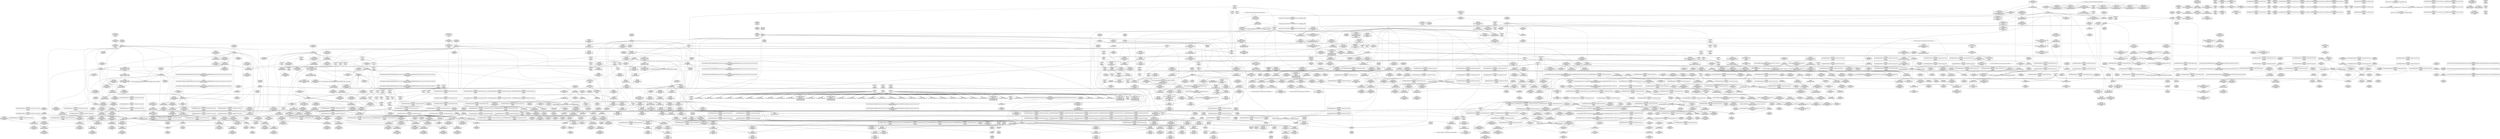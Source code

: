 digraph {
	CE0x5cfc9e0 [shape=record,shape=Mrecord,label="{CE0x5cfc9e0|rcu_read_lock:if.end|*SummSink*}"]
	CE0x5d16430 [shape=record,shape=Mrecord,label="{CE0x5d16430|COLLAPSED:_GCMRE___llvm_gcov_ctr130_internal_global_4_x_i64_zeroinitializer:_elem_0:default:}"]
	CE0x5d26ce0 [shape=record,shape=Mrecord,label="{CE0x5d26ce0|rcu_read_unlock:do.body}"]
	CE0x5cda7a0 [shape=record,shape=Mrecord,label="{CE0x5cda7a0|i64_1|*Constant*}"]
	CE0x5d86a30 [shape=record,shape=Mrecord,label="{CE0x5d86a30|__rcu_read_unlock:tmp3}"]
	CE0x5c6a690 [shape=record,shape=Mrecord,label="{CE0x5c6a690|_call_void_mcount()_#3|*SummSink*}"]
	CE0x5ceed70 [shape=record,shape=Mrecord,label="{CE0x5ceed70|__preempt_count_sub:bb}"]
	CE0x5da3350 [shape=record,shape=Mrecord,label="{CE0x5da3350|__preempt_count_sub:tmp2|*SummSink*}"]
	CE0x5c8bb60 [shape=record,shape=Mrecord,label="{CE0x5c8bb60|%struct.task_struct*_(%struct.task_struct**)*_asm_movq_%gs:$_1:P_,$0_,_r,im,_dirflag_,_fpsr_,_flags_}"]
	CE0x5d79260 [shape=record,shape=Mrecord,label="{CE0x5d79260|__preempt_count_add:do.body}"]
	CE0x5cfa120 [shape=record,shape=Mrecord,label="{CE0x5cfa120|rcu_lock_acquire:map|Function::rcu_lock_acquire&Arg::map::|*SummSink*}"]
	CE0x5c74540 [shape=record,shape=Mrecord,label="{CE0x5c74540|sock_has_perm:tmp8|security/selinux/hooks.c,3969|*SummSink*}"]
	CE0x5d49190 [shape=record,shape=Mrecord,label="{CE0x5d49190|i64*_getelementptr_inbounds_(_4_x_i64_,_4_x_i64_*___llvm_gcov_ctr130,_i64_0,_i64_1)|*Constant*|*SummSink*}"]
	CE0x5cd7420 [shape=record,shape=Mrecord,label="{CE0x5cd7420|task_sid:call7|security/selinux/hooks.c,208}"]
	CE0x5d2ec00 [shape=record,shape=Mrecord,label="{CE0x5d2ec00|rcu_read_lock:tmp11|include/linux/rcupdate.h,882}"]
	CE0x5c5b460 [shape=record,shape=Mrecord,label="{CE0x5c5b460|selinux_socket_recvmsg:tmp|*SummSink*}"]
	CE0x5cfa480 [shape=record,shape=Mrecord,label="{CE0x5cfa480|task_sid:tmp3|*SummSource*}"]
	CE0x5d2f350 [shape=record,shape=Mrecord,label="{CE0x5d2f350|rcu_read_lock:tmp12|include/linux/rcupdate.h,882|*SummSource*}"]
	CE0x5cedee0 [shape=record,shape=Mrecord,label="{CE0x5cedee0|_call_void_mcount()_#3|*SummSink*}"]
	CE0x5d2fce0 [shape=record,shape=Mrecord,label="{CE0x5d2fce0|__preempt_count_add:tmp2|*SummSource*}"]
	CE0x5d02bc0 [shape=record,shape=Mrecord,label="{CE0x5d02bc0|task_sid:do.body5|*SummSink*}"]
	CE0x5cd4710 [shape=record,shape=Mrecord,label="{CE0x5cd4710|task_sid:tmp17|security/selinux/hooks.c,208|*SummSource*}"]
	CE0x5d07470 [shape=record,shape=Mrecord,label="{CE0x5d07470|__rcu_read_lock:entry|*SummSource*}"]
	CE0x5c5eac0 [shape=record,shape=Mrecord,label="{CE0x5c5eac0|_ret_void,_!dbg_!27735|include/linux/rcupdate.h,884}"]
	CE0x5cd4d10 [shape=record,shape=Mrecord,label="{CE0x5cd4d10|i64*_getelementptr_inbounds_(_13_x_i64_,_13_x_i64_*___llvm_gcov_ctr126,_i64_0,_i64_8)|*Constant*|*SummSink*}"]
	CE0x5cf7b60 [shape=record,shape=Mrecord,label="{CE0x5cf7b60|cred_sid:tmp2|*SummSink*}"]
	CE0x5d27010 [shape=record,shape=Mrecord,label="{CE0x5d27010|rcu_read_unlock:call|include/linux/rcupdate.h,933|*SummSource*}"]
	CE0x5d07c40 [shape=record,shape=Mrecord,label="{CE0x5d07c40|i64_7|*Constant*|*SummSink*}"]
	CE0x5cea880 [shape=record,shape=Mrecord,label="{CE0x5cea880|GLOBAL:__llvm_gcov_ctr327|Global_var:__llvm_gcov_ctr327}"]
	CE0x5ca4b80 [shape=record,shape=Mrecord,label="{CE0x5ca4b80|sock_has_perm:type|security/selinux/hooks.c,3972}"]
	CE0x5cf6ce0 [shape=record,shape=Mrecord,label="{CE0x5cf6ce0|_call_void_mcount()_#3}"]
	CE0x5d06090 [shape=record,shape=Mrecord,label="{CE0x5d06090|rcu_read_lock:tmp3|*SummSource*}"]
	CE0x5ca40c0 [shape=record,shape=Mrecord,label="{CE0x5ca40c0|sock_has_perm:tmp13|security/selinux/hooks.c,3972|*SummSink*}"]
	CE0x5c6c330 [shape=record,shape=Mrecord,label="{CE0x5c6c330|sock_has_perm:sid|security/selinux/hooks.c,3969|*SummSource*}"]
	CE0x5c8df80 [shape=record,shape=Mrecord,label="{CE0x5c8df80|task_sid:tmp1|*SummSink*}"]
	CE0x5c90940 [shape=record,shape=Mrecord,label="{CE0x5c90940|sock_has_perm:tmp|*SummSink*}"]
	CE0x5cf6b70 [shape=record,shape=Mrecord,label="{CE0x5cf6b70|cred_sid:tmp3|*SummSource*}"]
	CE0x5d4b7c0 [shape=record,shape=Mrecord,label="{CE0x5d4b7c0|i32_934|*Constant*|*SummSource*}"]
	CE0x5cea3d0 [shape=record,shape=Mrecord,label="{CE0x5cea3d0|i64_2|*Constant*|*SummSink*}"]
	CE0x5d90c20 [shape=record,shape=Mrecord,label="{CE0x5d90c20|__preempt_count_sub:tmp3}"]
	CE0x5d47f80 [shape=record,shape=Mrecord,label="{CE0x5d47f80|rcu_read_unlock:call3|include/linux/rcupdate.h,933|*SummSink*}"]
	CE0x5ccf200 [shape=record,shape=Mrecord,label="{CE0x5ccf200|sock_has_perm:tmp2|*LoadInst*|security/selinux/hooks.c,3964|*SummSink*}"]
	CE0x5ce94f0 [shape=record,shape=Mrecord,label="{CE0x5ce94f0|sock_has_perm:tmp6|security/selinux/hooks.c,3969}"]
	CE0x5c505e0 [shape=record,shape=Mrecord,label="{CE0x5c505e0|i64*_getelementptr_inbounds_(_2_x_i64_,_2_x_i64_*___llvm_gcov_ctr362,_i64_0,_i64_1)|*Constant*}"]
	CE0x5d4a2e0 [shape=record,shape=Mrecord,label="{CE0x5d4a2e0|i64*_getelementptr_inbounds_(_4_x_i64_,_4_x_i64_*___llvm_gcov_ctr133,_i64_0,_i64_1)|*Constant*}"]
	CE0x5ce48d0 [shape=record,shape=Mrecord,label="{CE0x5ce48d0|8:_%struct.sock*,_:_SCME_30,31_}"]
	CE0x5cda560 [shape=record,shape=Mrecord,label="{CE0x5cda560|rcu_read_lock:bb}"]
	CE0x5d00f00 [shape=record,shape=Mrecord,label="{CE0x5d00f00|rcu_read_lock:tobool|include/linux/rcupdate.h,882|*SummSink*}"]
	CE0x5d3beb0 [shape=record,shape=Mrecord,label="{CE0x5d3beb0|_call_void_asm_sideeffect_,_memory_,_dirflag_,_fpsr_,_flags_()_#3,_!dbg_!27714,_!srcloc_!27715|include/linux/rcupdate.h,239}"]
	CE0x5d8acd0 [shape=record,shape=Mrecord,label="{CE0x5d8acd0|rcu_lock_acquire:tmp6|*SummSource*}"]
	CE0x5c8ea20 [shape=record,shape=Mrecord,label="{CE0x5c8ea20|rcu_read_lock:tmp|*SummSource*}"]
	CE0x5cdf7d0 [shape=record,shape=Mrecord,label="{CE0x5cdf7d0|sock_has_perm:sid5|security/selinux/hooks.c,3976|*SummSink*}"]
	CE0x5c9fda0 [shape=record,shape=Mrecord,label="{CE0x5c9fda0|_call_void_mcount()_#3|*SummSource*}"]
	CE0x5ce7150 [shape=record,shape=Mrecord,label="{CE0x5ce7150|task_sid:task|Function::task_sid&Arg::task::|*SummSource*}"]
	CE0x5cfd5a0 [shape=record,shape=Mrecord,label="{CE0x5cfd5a0|_call_void_mcount()_#3|*SummSink*}"]
	CE0x5cf07b0 [shape=record,shape=Mrecord,label="{CE0x5cf07b0|i64*_getelementptr_inbounds_(_6_x_i64_,_6_x_i64_*___llvm_gcov_ctr327,_i64_0,_i64_5)|*Constant*|*SummSource*}"]
	CE0x5ce09d0 [shape=record,shape=Mrecord,label="{CE0x5ce09d0|sock_has_perm:call6|security/selinux/hooks.c,3976|*SummSource*}"]
	CE0x5cdd250 [shape=record,shape=Mrecord,label="{CE0x5cdd250|sock_has_perm:call6|security/selinux/hooks.c,3976}"]
	CE0x5d89b50 [shape=record,shape=Mrecord,label="{CE0x5d89b50|_call_void_mcount()_#3|*SummSource*}"]
	CE0x5cf13c0 [shape=record,shape=Mrecord,label="{CE0x5cf13c0|sock_has_perm:tmp19|security/selinux/hooks.c,3977|*SummSink*}"]
	CE0x5d20c70 [shape=record,shape=Mrecord,label="{CE0x5d20c70|__rcu_read_lock:tmp3|*SummSource*}"]
	CE0x5d16150 [shape=record,shape=Mrecord,label="{CE0x5d16150|i64*_getelementptr_inbounds_(_4_x_i64_,_4_x_i64_*___llvm_gcov_ctr133,_i64_0,_i64_2)|*Constant*}"]
	CE0x5d21f50 [shape=record,shape=Mrecord,label="{CE0x5d21f50|i64*_getelementptr_inbounds_(_4_x_i64_,_4_x_i64_*___llvm_gcov_ctr128,_i64_0,_i64_2)|*Constant*}"]
	CE0x5d3bcd0 [shape=record,shape=Mrecord,label="{CE0x5d3bcd0|_ret_void,_!dbg_!27719|./arch/x86/include/asm/preempt.h,73|*SummSink*}"]
	CE0x5d37820 [shape=record,shape=Mrecord,label="{CE0x5d37820|i64*_getelementptr_inbounds_(_11_x_i64_,_11_x_i64_*___llvm_gcov_ctr127,_i64_0,_i64_10)|*Constant*}"]
	CE0x5c96440 [shape=record,shape=Mrecord,label="{CE0x5c96440|_ret_i32_%call1,_!dbg_!27718|security/selinux/hooks.c,4221}"]
	CE0x5d83af0 [shape=record,shape=Mrecord,label="{CE0x5d83af0|COLLAPSED:_GCMRE___llvm_gcov_ctr134_internal_global_4_x_i64_zeroinitializer:_elem_0:default:}"]
	CE0x5c57770 [shape=record,shape=Mrecord,label="{CE0x5c57770|_ret_%struct.task_struct*_%tmp4,_!dbg_!27714|./arch/x86/include/asm/current.h,14}"]
	CE0x5d850e0 [shape=record,shape=Mrecord,label="{CE0x5d850e0|__preempt_count_sub:entry|*SummSource*}"]
	CE0x5d4e870 [shape=record,shape=Mrecord,label="{CE0x5d4e870|rcu_read_unlock:tmp20|include/linux/rcupdate.h,933|*SummSource*}"]
	CE0x5c963d0 [shape=record,shape=Mrecord,label="{CE0x5c963d0|_ret_i32_%retval.0,_!dbg_!27740|security/selinux/hooks.c,3977|*SummSource*}"]
	CE0x5cd9050 [shape=record,shape=Mrecord,label="{CE0x5cd9050|GLOBAL:rcu_read_unlock|*Constant*}"]
	CE0x5ca2630 [shape=record,shape=Mrecord,label="{CE0x5ca2630|sock_has_perm:tmp3|security/selinux/hooks.c,3964}"]
	CE0x5d142b0 [shape=record,shape=Mrecord,label="{CE0x5d142b0|GLOBAL:rcu_lock_release|*Constant*}"]
	CE0x5d00fc0 [shape=record,shape=Mrecord,label="{CE0x5d00fc0|0:_i32,_4:_i32,_8:_i32,_12:_i32,_:_CMRE_4,8_|*MultipleSource*|security/selinux/hooks.c,196|security/selinux/hooks.c,197|*LoadInst*|security/selinux/hooks.c,196}"]
	CE0x5d8a900 [shape=record,shape=Mrecord,label="{CE0x5d8a900|i64*_getelementptr_inbounds_(_4_x_i64_,_4_x_i64_*___llvm_gcov_ctr130,_i64_0,_i64_3)|*Constant*|*SummSource*}"]
	CE0x5c8a560 [shape=record,shape=Mrecord,label="{CE0x5c8a560|cred_sid:tmp5|security/selinux/hooks.c,196}"]
	CE0x5c860a0 [shape=record,shape=Mrecord,label="{CE0x5c860a0|i64*_getelementptr_inbounds_(_11_x_i64_,_11_x_i64_*___llvm_gcov_ctr127,_i64_0,_i64_8)|*Constant*|*SummSink*}"]
	CE0x5c791f0 [shape=record,shape=Mrecord,label="{CE0x5c791f0|task_sid:tmp2|*SummSink*}"]
	CE0x5d90090 [shape=record,shape=Mrecord,label="{CE0x5d90090|__preempt_count_sub:tmp4|./arch/x86/include/asm/preempt.h,77}"]
	CE0x5cdd100 [shape=record,shape=Mrecord,label="{CE0x5cdd100|sock_has_perm:tmp17|security/selinux/hooks.c,3976|*SummSink*}"]
	CE0x5c4fb50 [shape=record,shape=Mrecord,label="{CE0x5c4fb50|sock_has_perm:entry|*SummSource*}"]
	CE0x5d1b020 [shape=record,shape=Mrecord,label="{CE0x5d1b020|__rcu_read_unlock:tmp6|include/linux/rcupdate.h,245|*SummSource*}"]
	CE0x5d4deb0 [shape=record,shape=Mrecord,label="{CE0x5d4deb0|i64*_getelementptr_inbounds_(_11_x_i64_,_11_x_i64_*___llvm_gcov_ctr132,_i64_0,_i64_9)|*Constant*|*SummSink*}"]
	CE0x5cdab20 [shape=record,shape=Mrecord,label="{CE0x5cdab20|rcu_read_unlock:tmp9|include/linux/rcupdate.h,933}"]
	CE0x5d41660 [shape=record,shape=Mrecord,label="{CE0x5d41660|i64*_getelementptr_inbounds_(_11_x_i64_,_11_x_i64_*___llvm_gcov_ctr132,_i64_0,_i64_8)|*Constant*|*SummSink*}"]
	CE0x5cebd80 [shape=record,shape=Mrecord,label="{CE0x5cebd80|sock_has_perm:tmp12|security/selinux/hooks.c,3970}"]
	CE0x5d87490 [shape=record,shape=Mrecord,label="{CE0x5d87490|__rcu_read_unlock:tmp1|*SummSource*}"]
	CE0x5c5e1c0 [shape=record,shape=Mrecord,label="{CE0x5c5e1c0|COLLAPSED:_CMRE:_elem_0::|security/selinux/hooks.c,196}"]
	CE0x5cf8fd0 [shape=record,shape=Mrecord,label="{CE0x5cf8fd0|task_sid:real_cred|security/selinux/hooks.c,208|*SummSource*}"]
	CE0x5ce4b30 [shape=record,shape=Mrecord,label="{CE0x5ce4b30|8:_%struct.sock*,_:_SCME_32,33_}"]
	CE0x5d714d0 [shape=record,shape=Mrecord,label="{CE0x5d714d0|i64*_getelementptr_inbounds_(_4_x_i64_,_4_x_i64_*___llvm_gcov_ctr133,_i64_0,_i64_3)|*Constant*|*SummSink*}"]
	CE0x5d03980 [shape=record,shape=Mrecord,label="{CE0x5d03980|rcu_read_unlock:tmp10|include/linux/rcupdate.h,933|*SummSource*}"]
	CE0x5d14010 [shape=record,shape=Mrecord,label="{CE0x5d14010|_ret_void,_!dbg_!27717|include/linux/rcupdate.h,245|*SummSource*}"]
	CE0x5ce54b0 [shape=record,shape=Mrecord,label="{CE0x5ce54b0|8:_%struct.sock*,_:_SCME_40,41_}"]
	CE0x5cd99e0 [shape=record,shape=Mrecord,label="{CE0x5cd99e0|rcu_read_unlock:entry|*SummSink*}"]
	CE0x5c63220 [shape=record,shape=Mrecord,label="{CE0x5c63220|avc_has_perm:auditdata|Function::avc_has_perm&Arg::auditdata::|*SummSink*}"]
	CE0x5cfcea0 [shape=record,shape=Mrecord,label="{CE0x5cfcea0|rcu_read_unlock:tmp1}"]
	CE0x5ce5120 [shape=record,shape=Mrecord,label="{CE0x5ce5120|8:_%struct.sock*,_:_SCME_37,38_}"]
	CE0x5d23440 [shape=record,shape=Mrecord,label="{CE0x5d23440|0:_i8,_:_GCMR_rcu_read_lock.__warned_internal_global_i8_0,_section_.data.unlikely_,_align_1:_elem_0:default:}"]
	CE0x5d42c40 [shape=record,shape=Mrecord,label="{CE0x5d42c40|%struct.lockdep_map*_null|*Constant*}"]
	CE0x5ce3470 [shape=record,shape=Mrecord,label="{CE0x5ce3470|i64*_getelementptr_inbounds_(_6_x_i64_,_6_x_i64_*___llvm_gcov_ctr327,_i64_0,_i64_3)|*Constant*}"]
	CE0x5c7c190 [shape=record,shape=Mrecord,label="{CE0x5c7c190|sock_has_perm:ad|security/selinux/hooks.c, 3965|*SummSource*}"]
	CE0x5cd2c30 [shape=record,shape=Mrecord,label="{CE0x5cd2c30|GLOBAL:lockdep_rcu_suspicious|*Constant*|*SummSource*}"]
	CE0x5c9fb90 [shape=record,shape=Mrecord,label="{CE0x5c9fb90|task_sid:tmp6|security/selinux/hooks.c,208|*SummSource*}"]
	CE0x5c7ffd0 [shape=record,shape=Mrecord,label="{CE0x5c7ffd0|GLOBAL:rcu_lock_map|Global_var:rcu_lock_map|*SummSource*}"]
	CE0x5d4efd0 [shape=record,shape=Mrecord,label="{CE0x5d4efd0|i64*_getelementptr_inbounds_(_11_x_i64_,_11_x_i64_*___llvm_gcov_ctr132,_i64_0,_i64_10)|*Constant*}"]
	CE0x5d12aa0 [shape=record,shape=Mrecord,label="{CE0x5d12aa0|rcu_lock_release:map|Function::rcu_lock_release&Arg::map::|*SummSink*}"]
	CE0x5cf8500 [shape=record,shape=Mrecord,label="{CE0x5cf8500|rcu_read_lock:tmp2}"]
	CE0x5ce3ae0 [shape=record,shape=Mrecord,label="{CE0x5ce3ae0|GLOBAL:rcu_read_lock|*Constant*}"]
	CE0x5cd20d0 [shape=record,shape=Mrecord,label="{CE0x5cd20d0|task_sid:tmp22|security/selinux/hooks.c,208|*SummSource*}"]
	CE0x5d286f0 [shape=record,shape=Mrecord,label="{CE0x5d286f0|__rcu_read_lock:tmp4|include/linux/rcupdate.h,239}"]
	CE0x5d16320 [shape=record,shape=Mrecord,label="{CE0x5d16320|i64*_getelementptr_inbounds_(_4_x_i64_,_4_x_i64_*___llvm_gcov_ctr130,_i64_0,_i64_0)|*Constant*|*SummSink*}"]
	CE0x5c7f870 [shape=record,shape=Mrecord,label="{CE0x5c7f870|_call_void_mcount()_#3}"]
	CE0x5d47450 [shape=record,shape=Mrecord,label="{CE0x5d47450|rcu_read_unlock:tmp6|include/linux/rcupdate.h,933|*SummSource*}"]
	CE0x5cff150 [shape=record,shape=Mrecord,label="{CE0x5cff150|rcu_read_unlock:tmp4|include/linux/rcupdate.h,933|*SummSource*}"]
	CE0x5db5550 [shape=record,shape=Mrecord,label="{CE0x5db5550|COLLAPSED:_GCMRE___llvm_gcov_ctr135_internal_global_4_x_i64_zeroinitializer:_elem_0:default:}"]
	CE0x5c8baf0 [shape=record,shape=Mrecord,label="{CE0x5c8baf0|GLOBAL:current_task|Global_var:current_task|*SummSink*}"]
	CE0x5d15e40 [shape=record,shape=Mrecord,label="{CE0x5d15e40|rcu_lock_acquire:tmp5|include/linux/rcupdate.h,418}"]
	CE0x5d2fb20 [shape=record,shape=Mrecord,label="{CE0x5d2fb20|__preempt_count_add:tmp3|*SummSink*}"]
	CE0x5c90640 [shape=record,shape=Mrecord,label="{CE0x5c90640|rcu_read_lock:tmp6|include/linux/rcupdate.h,882}"]
	CE0x5d413c0 [shape=record,shape=Mrecord,label="{CE0x5d413c0|i64*_getelementptr_inbounds_(_11_x_i64_,_11_x_i64_*___llvm_gcov_ctr132,_i64_0,_i64_8)|*Constant*|*SummSource*}"]
	CE0x5d00d90 [shape=record,shape=Mrecord,label="{CE0x5d00d90|rcu_read_lock:tobool|include/linux/rcupdate.h,882}"]
	CE0x5d2f030 [shape=record,shape=Mrecord,label="{CE0x5d2f030|rcu_read_lock:tmp11|include/linux/rcupdate.h,882|*SummSink*}"]
	CE0x5d85780 [shape=record,shape=Mrecord,label="{CE0x5d85780|i64*_getelementptr_inbounds_(_4_x_i64_,_4_x_i64_*___llvm_gcov_ctr133,_i64_0,_i64_0)|*Constant*|*SummSource*}"]
	CE0x5cde070 [shape=record,shape=Mrecord,label="{CE0x5cde070|sock_has_perm:u2|security/selinux/hooks.c,3974}"]
	CE0x5d36060 [shape=record,shape=Mrecord,label="{CE0x5d36060|i8*_getelementptr_inbounds_(_42_x_i8_,_42_x_i8_*_.str46,_i32_0,_i32_0)|*Constant*|*SummSink*}"]
	CE0x5ca2550 [shape=record,shape=Mrecord,label="{CE0x5ca2550|avc_has_perm:tsid|Function::avc_has_perm&Arg::tsid::|*SummSource*}"]
	CE0x5cf8aa0 [shape=record,shape=Mrecord,label="{CE0x5cf8aa0|i64*_getelementptr_inbounds_(_2_x_i64_,_2_x_i64_*___llvm_gcov_ctr131,_i64_0,_i64_1)|*Constant*|*SummSink*}"]
	CE0x5cff3f0 [shape=record,shape=Mrecord,label="{CE0x5cff3f0|i64*_getelementptr_inbounds_(_2_x_i64_,_2_x_i64_*___llvm_gcov_ctr131,_i64_0,_i64_1)|*Constant*}"]
	CE0x5d27080 [shape=record,shape=Mrecord,label="{CE0x5d27080|rcu_read_unlock:call|include/linux/rcupdate.h,933|*SummSink*}"]
	CE0x5c8f1e0 [shape=record,shape=Mrecord,label="{CE0x5c8f1e0|avc_has_perm:auditdata|Function::avc_has_perm&Arg::auditdata::}"]
	CE0x5c789a0 [shape=record,shape=Mrecord,label="{CE0x5c789a0|i64*_getelementptr_inbounds_(_4_x_i64_,_4_x_i64_*___llvm_gcov_ctr128,_i64_0,_i64_2)|*Constant*|*SummSource*}"]
	CE0x5d39280 [shape=record,shape=Mrecord,label="{CE0x5d39280|COLLAPSED:_GCMRE___llvm_gcov_ctr128_internal_global_4_x_i64_zeroinitializer:_elem_0:default:}"]
	CE0x5cfc410 [shape=record,shape=Mrecord,label="{CE0x5cfc410|rcu_read_lock:tmp7|include/linux/rcupdate.h,882|*SummSink*}"]
	CE0x5c5a660 [shape=record,shape=Mrecord,label="{CE0x5c5a660|32:_%struct.sock*,_:_CRE_4,6_|*MultipleSource*|Function::selinux_socket_recvmsg&Arg::sock::|security/selinux/hooks.c,4221}"]
	CE0x5da6bf0 [shape=record,shape=Mrecord,label="{CE0x5da6bf0|__preempt_count_sub:tmp6|./arch/x86/include/asm/preempt.h,78}"]
	CE0x5d35550 [shape=record,shape=Mrecord,label="{CE0x5d35550|i32_883|*Constant*}"]
	CE0x5c86e60 [shape=record,shape=Mrecord,label="{CE0x5c86e60|rcu_read_unlock:tobool|include/linux/rcupdate.h,933|*SummSource*}"]
	CE0x5c6eee0 [shape=record,shape=Mrecord,label="{CE0x5c6eee0|rcu_read_lock:if.then}"]
	CE0x5d250d0 [shape=record,shape=Mrecord,label="{CE0x5d250d0|rcu_read_lock:bb|*SummSource*}"]
	CE0x5d471d0 [shape=record,shape=Mrecord,label="{CE0x5d471d0|rcu_read_unlock:tmp5|include/linux/rcupdate.h,933|*SummSink*}"]
	CE0x5c7baf0 [shape=record,shape=Mrecord,label="{CE0x5c7baf0|i64_1|*Constant*|*SummSink*}"]
	CE0x5c6bcf0 [shape=record,shape=Mrecord,label="{CE0x5c6bcf0|GLOBAL:lock_release|*Constant*}"]
	CE0x5ce47d0 [shape=record,shape=Mrecord,label="{CE0x5ce47d0|8:_%struct.sock*,_:_SCME_29,30_}"]
	CE0x5cd0380 [shape=record,shape=Mrecord,label="{CE0x5cd0380|i8*_getelementptr_inbounds_(_41_x_i8_,_41_x_i8_*_.str44,_i32_0,_i32_0)|*Constant*}"]
	CE0x5d164e0 [shape=record,shape=Mrecord,label="{CE0x5d164e0|i64*_getelementptr_inbounds_(_4_x_i64_,_4_x_i64_*___llvm_gcov_ctr128,_i64_0,_i64_0)|*Constant*|*SummSink*}"]
	CE0x5d47960 [shape=record,shape=Mrecord,label="{CE0x5d47960|rcu_read_unlock:tmp1|*SummSource*}"]
	CE0x5d28410 [shape=record,shape=Mrecord,label="{CE0x5d28410|rcu_read_lock:call|include/linux/rcupdate.h,882|*SummSource*}"]
	CE0x5d70c70 [shape=record,shape=Mrecord,label="{CE0x5d70c70|i64_1|*Constant*}"]
	CE0x5d4db80 [shape=record,shape=Mrecord,label="{CE0x5d4db80|rcu_read_unlock:tmp|*SummSource*}"]
	CE0x5d4c820 [shape=record,shape=Mrecord,label="{CE0x5d4c820|rcu_read_unlock:do.end}"]
	CE0x5d89760 [shape=record,shape=Mrecord,label="{CE0x5d89760|__preempt_count_sub:tmp7|./arch/x86/include/asm/preempt.h,78|*SummSource*}"]
	CE0x5c8fc40 [shape=record,shape=Mrecord,label="{CE0x5c8fc40|rcu_read_lock:bb|*SummSink*}"]
	CE0x5dc7330 [shape=record,shape=Mrecord,label="{CE0x5dc7330|i64*_getelementptr_inbounds_(_4_x_i64_,_4_x_i64_*___llvm_gcov_ctr129,_i64_0,_i64_0)|*Constant*|*SummSink*}"]
	CE0x5cf8f00 [shape=record,shape=Mrecord,label="{CE0x5cf8f00|task_sid:real_cred|security/selinux/hooks.c,208}"]
	CE0x5d23ec0 [shape=record,shape=Mrecord,label="{CE0x5d23ec0|GLOBAL:lock_acquire|*Constant*}"]
	CE0x5c5ce60 [shape=record,shape=Mrecord,label="{CE0x5c5ce60|selinux_socket_recvmsg:sock|Function::selinux_socket_recvmsg&Arg::sock::|*SummSource*}"]
	CE0x5cef190 [shape=record,shape=Mrecord,label="{CE0x5cef190|__preempt_count_sub:do.body}"]
	CE0x5cdd410 [shape=record,shape=Mrecord,label="{CE0x5cdd410|sock_has_perm:u|security/selinux/hooks.c,3973|*SummSource*}"]
	CE0x5d3c1a0 [shape=record,shape=Mrecord,label="{CE0x5d3c1a0|rcu_read_unlock:tmp2|*SummSink*}"]
	CE0x5c59b90 [shape=record,shape=Mrecord,label="{CE0x5c59b90|i64*_getelementptr_inbounds_(_2_x_i64_,_2_x_i64_*___llvm_gcov_ctr362,_i64_0,_i64_0)|*Constant*|*SummSink*}"]
	CE0x5d05970 [shape=record,shape=Mrecord,label="{CE0x5d05970|COLLAPSED:_GCMRE___llvm_gcov_ctr131_internal_global_2_x_i64_zeroinitializer:_elem_0:default:}"]
	CE0x5d83120 [shape=record,shape=Mrecord,label="{CE0x5d83120|__rcu_read_unlock:tmp5|include/linux/rcupdate.h,244|*SummSource*}"]
	CE0x5cd3e50 [shape=record,shape=Mrecord,label="{CE0x5cd3e50|task_sid:tmp15|security/selinux/hooks.c,208|*SummSink*}"]
	CE0x5ca4bf0 [shape=record,shape=Mrecord,label="{CE0x5ca4bf0|sock_has_perm:type|security/selinux/hooks.c,3972|*SummSource*}"]
	CE0x5d824e0 [shape=record,shape=Mrecord,label="{CE0x5d824e0|__preempt_count_sub:tmp5|./arch/x86/include/asm/preempt.h,77|*SummSource*}"]
	CE0x5c85ad0 [shape=record,shape=Mrecord,label="{CE0x5c85ad0|i64*_getelementptr_inbounds_(_11_x_i64_,_11_x_i64_*___llvm_gcov_ctr127,_i64_0,_i64_8)|*Constant*}"]
	CE0x5d14530 [shape=record,shape=Mrecord,label="{CE0x5d14530|__rcu_read_lock:do.body}"]
	CE0x5c62f80 [shape=record,shape=Mrecord,label="{CE0x5c62f80|i32_1|*Constant*|*SummSource*}"]
	CE0x5c68420 [shape=record,shape=Mrecord,label="{CE0x5c68420|selinux_socket_recvmsg:sock|Function::selinux_socket_recvmsg&Arg::sock::|*SummSink*}"]
	CE0x5c8b990 [shape=record,shape=Mrecord,label="{CE0x5c8b990|sock_has_perm:net|security/selinux/hooks.c, 3966|*SummSink*}"]
	CE0x5da3fe0 [shape=record,shape=Mrecord,label="{CE0x5da3fe0|__preempt_count_sub:do.body|*SummSource*}"]
	CE0x5d20540 [shape=record,shape=Mrecord,label="{CE0x5d20540|i64_ptrtoint_(i8*_blockaddress(_rcu_lock_release,_%__here)_to_i64)|*Constant*|*SummSink*}"]
	CE0x5cf6a20 [shape=record,shape=Mrecord,label="{CE0x5cf6a20|cred_sid:tmp3}"]
	CE0x5cd1760 [shape=record,shape=Mrecord,label="{CE0x5cd1760|task_sid:tmp21|security/selinux/hooks.c,208|*SummSink*}"]
	CE0x5d129e0 [shape=record,shape=Mrecord,label="{CE0x5d129e0|rcu_lock_release:map|Function::rcu_lock_release&Arg::map::|*SummSource*}"]
	CE0x5d3a020 [shape=record,shape=Mrecord,label="{CE0x5d3a020|_call_void_lockdep_rcu_suspicious(i8*_getelementptr_inbounds_(_25_x_i8_,_25_x_i8_*_.str45,_i32_0,_i32_0),_i32_934,_i8*_getelementptr_inbounds_(_44_x_i8_,_44_x_i8_*_.str47,_i32_0,_i32_0))_#10,_!dbg_!27726|include/linux/rcupdate.h,933|*SummSink*}"]
	CE0x5cdba20 [shape=record,shape=Mrecord,label="{CE0x5cdba20|sock_has_perm:tmp11|security/selinux/hooks.c,3970}"]
	CE0x5cd2ca0 [shape=record,shape=Mrecord,label="{CE0x5cd2ca0|GLOBAL:lockdep_rcu_suspicious|*Constant*|*SummSink*}"]
	CE0x5d4daa0 [shape=record,shape=Mrecord,label="{CE0x5d4daa0|rcu_read_unlock:tmp}"]
	CE0x5cee390 [shape=record,shape=Mrecord,label="{CE0x5cee390|_call_void_mcount()_#3}"]
	CE0x5d02890 [shape=record,shape=Mrecord,label="{CE0x5d02890|cred_sid:tmp1|*SummSink*}"]
	CE0x5d790c0 [shape=record,shape=Mrecord,label="{CE0x5d790c0|__preempt_count_add:bb|*SummSource*}"]
	CE0x5d4cc30 [shape=record,shape=Mrecord,label="{CE0x5d4cc30|rcu_read_unlock:if.end|*SummSink*}"]
	CE0x5d89530 [shape=record,shape=Mrecord,label="{CE0x5d89530|i64*_getelementptr_inbounds_(_4_x_i64_,_4_x_i64_*___llvm_gcov_ctr135,_i64_0,_i64_2)|*Constant*|*SummSink*}"]
	CE0x5d89e90 [shape=record,shape=Mrecord,label="{CE0x5d89e90|_call_void_asm_addl_$1,_%gs:$0_,_*m,ri,*m,_dirflag_,_fpsr_,_flags_(i32*___preempt_count,_i32_%sub,_i32*___preempt_count)_#3,_!dbg_!27717,_!srcloc_!27718|./arch/x86/include/asm/preempt.h,77|*SummSink*}"]
	CE0x5db50e0 [shape=record,shape=Mrecord,label="{CE0x5db50e0|__preempt_count_sub:tmp1}"]
	CE0x5d27cd0 [shape=record,shape=Mrecord,label="{CE0x5d27cd0|rcu_read_lock:tmp7|include/linux/rcupdate.h,882|*SummSource*}"]
	CE0x5c89620 [shape=record,shape=Mrecord,label="{CE0x5c89620|task_sid:if.then|*SummSink*}"]
	CE0x5ce5840 [shape=record,shape=Mrecord,label="{CE0x5ce5840|8:_%struct.sock*,_:_SCME_43,44_}"]
	CE0x5ced0f0 [shape=record,shape=Mrecord,label="{CE0x5ced0f0|sock_has_perm:tmp4|security/selinux/hooks.c,3966|*SummSink*}"]
	CE0x5cecbf0 [shape=record,shape=Mrecord,label="{CE0x5cecbf0|sock_has_perm:tmp3|security/selinux/hooks.c,3964|*SummSource*}"]
	CE0x5cd1c30 [shape=record,shape=Mrecord,label="{CE0x5cd1c30|task_sid:tmp23|security/selinux/hooks.c,208}"]
	CE0x5d85000 [shape=record,shape=Mrecord,label="{CE0x5d85000|GLOBAL:__preempt_count_sub|*Constant*|*SummSink*}"]
	CE0x5ca0fd0 [shape=record,shape=Mrecord,label="{CE0x5ca0fd0|8:_%struct.sock*,_:_SCME_18,20_|*MultipleSource*|security/selinux/hooks.c, 3966|security/selinux/hooks.c,3966|security/selinux/hooks.c,3966}"]
	CE0x5cd8780 [shape=record,shape=Mrecord,label="{CE0x5cd8780|cred_sid:cred|Function::cred_sid&Arg::cred::}"]
	CE0x5ce68e0 [shape=record,shape=Mrecord,label="{CE0x5ce68e0|i32_8|*Constant*|*SummSource*}"]
	CE0x5cf6f20 [shape=record,shape=Mrecord,label="{CE0x5cf6f20|_ret_void,_!dbg_!27735|include/linux/rcupdate.h,884|*SummSink*}"]
	CE0x5d24fe0 [shape=record,shape=Mrecord,label="{CE0x5d24fe0|rcu_read_lock:if.then|*SummSink*}"]
	CE0x5cea9b0 [shape=record,shape=Mrecord,label="{CE0x5cea9b0|GLOBAL:__llvm_gcov_ctr327|Global_var:__llvm_gcov_ctr327|*SummSource*}"]
	CE0x5d749c0 [shape=record,shape=Mrecord,label="{CE0x5d749c0|__rcu_read_lock:tmp1}"]
	CE0x5d06750 [shape=record,shape=Mrecord,label="{CE0x5d06750|i64_3|*Constant*|*SummSink*}"]
	CE0x5ce6680 [shape=record,shape=Mrecord,label="{CE0x5ce6680|8:_%struct.sock*,_:_SCME_55,56_}"]
	CE0x5d70ea0 [shape=record,shape=Mrecord,label="{CE0x5d70ea0|rcu_lock_release:indirectgoto}"]
	CE0x5d40560 [shape=record,shape=Mrecord,label="{CE0x5d40560|rcu_read_unlock:tmp8|include/linux/rcupdate.h,933}"]
	CE0x5d440a0 [shape=record,shape=Mrecord,label="{CE0x5d440a0|rcu_lock_release:tmp3|*SummSource*}"]
	CE0x5d472e0 [shape=record,shape=Mrecord,label="{CE0x5d472e0|rcu_read_unlock:tmp6|include/linux/rcupdate.h,933}"]
	CE0x5d71780 [shape=record,shape=Mrecord,label="{CE0x5d71780|rcu_lock_release:tmp6|*SummSink*}"]
	CE0x5d39a50 [shape=record,shape=Mrecord,label="{CE0x5d39a50|rcu_read_unlock:tmp18|include/linux/rcupdate.h,933|*SummSink*}"]
	CE0x5c5d2d0 [shape=record,shape=Mrecord,label="{CE0x5c5d2d0|sock_has_perm:tmp10|security/selinux/hooks.c,3969|*SummSource*}"]
	CE0x5cd4850 [shape=record,shape=Mrecord,label="{CE0x5cd4850|i64*_getelementptr_inbounds_(_13_x_i64_,_13_x_i64_*___llvm_gcov_ctr126,_i64_0,_i64_8)|*Constant*|*SummSource*}"]
	CE0x5d15320 [shape=record,shape=Mrecord,label="{CE0x5d15320|i64*_getelementptr_inbounds_(_4_x_i64_,_4_x_i64_*___llvm_gcov_ctr133,_i64_0,_i64_2)|*Constant*|*SummSource*}"]
	CE0x5d4db10 [shape=record,shape=Mrecord,label="{CE0x5d4db10|COLLAPSED:_GCMRE___llvm_gcov_ctr132_internal_global_11_x_i64_zeroinitializer:_elem_0:default:}"]
	CE0x5c6edd0 [shape=record,shape=Mrecord,label="{CE0x5c6edd0|rcu_read_lock:do.body|*SummSink*}"]
	CE0x5d14430 [shape=record,shape=Mrecord,label="{CE0x5d14430|_ret_void,_!dbg_!27717|include/linux/rcupdate.h,245|*SummSink*}"]
	CE0x539dfe0 [shape=record,shape=Mrecord,label="{CE0x539dfe0|sock_has_perm:task|Function::sock_has_perm&Arg::task::|*SummSink*}"]
	CE0x5d4d1e0 [shape=record,shape=Mrecord,label="{CE0x5d4d1e0|rcu_read_unlock:land.lhs.true|*SummSource*}"]
	CE0x5ce6dc0 [shape=record,shape=Mrecord,label="{CE0x5ce6dc0|task_sid:entry|*SummSource*}"]
	CE0x5d06c50 [shape=record,shape=Mrecord,label="{CE0x5d06c50|cred_sid:tmp}"]
	CE0x5c9f870 [shape=record,shape=Mrecord,label="{CE0x5c9f870|GLOBAL:__llvm_gcov_ctr126|Global_var:__llvm_gcov_ctr126|*SummSource*}"]
	CE0x5c603a0 [shape=record,shape=Mrecord,label="{CE0x5c603a0|get_current:tmp2|*SummSource*}"]
	CE0x5ce4d90 [shape=record,shape=Mrecord,label="{CE0x5ce4d90|8:_%struct.sock*,_:_SCME_34,35_}"]
	CE0x5d25860 [shape=record,shape=Mrecord,label="{CE0x5d25860|rcu_read_lock:tmp10|include/linux/rcupdate.h,882}"]
	CE0x5ce4050 [shape=record,shape=Mrecord,label="{CE0x5ce4050|8:_%struct.sock*,_:_SCME_20,22_|*MultipleSource*|security/selinux/hooks.c, 3966|security/selinux/hooks.c,3966|security/selinux/hooks.c,3966}"]
	CE0x5d45710 [shape=record,shape=Mrecord,label="{CE0x5d45710|_call_void_mcount()_#3}"]
	CE0x5dc73f0 [shape=record,shape=Mrecord,label="{CE0x5dc73f0|__preempt_count_add:do.body|*SummSink*}"]
	CE0x5c68310 [shape=record,shape=Mrecord,label="{CE0x5c68310|get_current:tmp1|*SummSource*}"]
	CE0x5c7b7f0 [shape=record,shape=Mrecord,label="{CE0x5c7b7f0|32:_%struct.sock*,_:_CRE_24,32_|*MultipleSource*|Function::selinux_socket_recvmsg&Arg::sock::|security/selinux/hooks.c,4221}"]
	CE0x5cefd90 [shape=record,shape=Mrecord,label="{CE0x5cefd90|rcu_read_lock:tobool1|include/linux/rcupdate.h,882|*SummSink*}"]
	CE0x5cda730 [shape=record,shape=Mrecord,label="{CE0x5cda730|rcu_read_lock:tmp|*SummSink*}"]
	CE0x5d04500 [shape=record,shape=Mrecord,label="{CE0x5d04500|task_sid:do.end6|*SummSource*}"]
	CE0x5d33e50 [shape=record,shape=Mrecord,label="{CE0x5d33e50|rcu_read_lock:tmp18|include/linux/rcupdate.h,882}"]
	CE0x5d3ee80 [shape=record,shape=Mrecord,label="{CE0x5d3ee80|__preempt_count_add:val|Function::__preempt_count_add&Arg::val::|*SummSink*}"]
	CE0x5d35f30 [shape=record,shape=Mrecord,label="{CE0x5d35f30|i8*_getelementptr_inbounds_(_42_x_i8_,_42_x_i8_*_.str46,_i32_0,_i32_0)|*Constant*}"]
	CE0x5c8e0a0 [shape=record,shape=Mrecord,label="{CE0x5c8e0a0|i64*_getelementptr_inbounds_(_13_x_i64_,_13_x_i64_*___llvm_gcov_ctr126,_i64_0,_i64_1)|*Constant*|*SummSource*}"]
	CE0x5da8f30 [shape=record,shape=Mrecord,label="{CE0x5da8f30|__preempt_count_sub:tmp1|*SummSink*}"]
	CE0x5d432d0 [shape=record,shape=Mrecord,label="{CE0x5d432d0|%struct.lockdep_map*_null|*Constant*|*SummSink*}"]
	CE0x5cd6310 [shape=record,shape=Mrecord,label="{CE0x5cd6310|task_sid:tmp26|security/selinux/hooks.c,208}"]
	CE0x5cd2060 [shape=record,shape=Mrecord,label="{CE0x5cd2060|i64*_getelementptr_inbounds_(_13_x_i64_,_13_x_i64_*___llvm_gcov_ctr126,_i64_0,_i64_10)|*Constant*|*SummSink*}"]
	CE0x5c94020 [shape=record,shape=Mrecord,label="{CE0x5c94020|_ret_i32_%call1,_!dbg_!27718|security/selinux/hooks.c,4221|*SummSink*}"]
	CE0x5ca7ff0 [shape=record,shape=Mrecord,label="{CE0x5ca7ff0|i32_1|*Constant*|*SummSink*}"]
	CE0x5d70420 [shape=record,shape=Mrecord,label="{CE0x5d70420|rcu_lock_release:tmp|*SummSource*}"]
	CE0x5d45080 [shape=record,shape=Mrecord,label="{CE0x5d45080|GLOBAL:__preempt_count_sub|*Constant*}"]
	CE0x5d87260 [shape=record,shape=Mrecord,label="{CE0x5d87260|__rcu_read_unlock:tmp2|*SummSink*}"]
	CE0x5d8de40 [shape=record,shape=Mrecord,label="{CE0x5d8de40|i64*_getelementptr_inbounds_(_4_x_i64_,_4_x_i64_*___llvm_gcov_ctr134,_i64_0,_i64_3)|*Constant*}"]
	CE0x5cdfb70 [shape=record,shape=Mrecord,label="{CE0x5cdfb70|sock_has_perm:sclass|security/selinux/hooks.c,3976|*SummSink*}"]
	CE0x5cfb4a0 [shape=record,shape=Mrecord,label="{CE0x5cfb4a0|GLOBAL:__llvm_gcov_ctr127|Global_var:__llvm_gcov_ctr127|*SummSink*}"]
	CE0x5cfcc90 [shape=record,shape=Mrecord,label="{CE0x5cfcc90|rcu_read_unlock:tmp|*SummSink*}"]
	CE0x5d3a780 [shape=record,shape=Mrecord,label="{CE0x5d3a780|GLOBAL:__llvm_gcov_ctr132|Global_var:__llvm_gcov_ctr132|*SummSource*}"]
	CE0x5ccfcb0 [shape=record,shape=Mrecord,label="{CE0x5ccfcb0|_call_void_lockdep_rcu_suspicious(i8*_getelementptr_inbounds_(_25_x_i8_,_25_x_i8_*_.str3,_i32_0,_i32_0),_i32_208,_i8*_getelementptr_inbounds_(_41_x_i8_,_41_x_i8_*_.str44,_i32_0,_i32_0))_#10,_!dbg_!27732|security/selinux/hooks.c,208|*SummSource*}"]
	CE0x5ca2050 [shape=record,shape=Mrecord,label="{CE0x5ca2050|rcu_read_lock:tmp15|include/linux/rcupdate.h,882}"]
	CE0x5d05050 [shape=record,shape=Mrecord,label="{CE0x5d05050|_call_void_rcu_lock_acquire(%struct.lockdep_map*_rcu_lock_map)_#10,_!dbg_!27711|include/linux/rcupdate.h,881|*SummSink*}"]
	CE0x5d26230 [shape=record,shape=Mrecord,label="{CE0x5d26230|i64_3|*Constant*}"]
	CE0x5d34350 [shape=record,shape=Mrecord,label="{CE0x5d34350|i8_1|*Constant*}"]
	CE0x5ceff00 [shape=record,shape=Mrecord,label="{CE0x5ceff00|i64_4|*Constant*}"]
	CE0x5d04f60 [shape=record,shape=Mrecord,label="{CE0x5d04f60|task_sid:tmp5|security/selinux/hooks.c,208|*SummSink*}"]
	CE0x5ca0610 [shape=record,shape=Mrecord,label="{CE0x5ca0610|rcu_read_lock:tmp1|*SummSource*}"]
	CE0x5cf0c00 [shape=record,shape=Mrecord,label="{CE0x5cf0c00|sock_has_perm:tmp18|security/selinux/hooks.c,3977}"]
	CE0x5cdec20 [shape=record,shape=Mrecord,label="{CE0x5cdec20|sock_has_perm:tmp15|security/selinux/hooks.c,3974|*SummSink*}"]
	CE0x5d21c70 [shape=record,shape=Mrecord,label="{CE0x5d21c70|rcu_read_unlock:tmp3|*SummSource*}"]
	CE0x5c4fc00 [shape=record,shape=Mrecord,label="{CE0x5c4fc00|i64*_getelementptr_inbounds_(_2_x_i64_,_2_x_i64_*___llvm_gcov_ctr362,_i64_0,_i64_0)|*Constant*|*SummSource*}"]
	CE0x5cea250 [shape=record,shape=Mrecord,label="{CE0x5cea250|i64_2|*Constant*|*SummSource*}"]
	CE0x5cda010 [shape=record,shape=Mrecord,label="{CE0x5cda010|_ret_void,_!dbg_!27735|include/linux/rcupdate.h,938|*SummSink*}"]
	CE0x5d4c6b0 [shape=record,shape=Mrecord,label="{CE0x5d4c6b0|rcu_read_unlock:if.then}"]
	CE0x5ce4a00 [shape=record,shape=Mrecord,label="{CE0x5ce4a00|8:_%struct.sock*,_:_SCME_31,32_}"]
	CE0x5d768c0 [shape=record,shape=Mrecord,label="{CE0x5d768c0|rcu_lock_release:tmp4|include/linux/rcupdate.h,423|*SummSource*}"]
	CE0x5ca46a0 [shape=record,shape=Mrecord,label="{CE0x5ca46a0|sock_has_perm:tmp14|security/selinux/hooks.c,3972|*SummSource*}"]
	CE0x5db9070 [shape=record,shape=Mrecord,label="{CE0x5db9070|__preempt_count_add:tmp1|*SummSink*}"]
	CE0x5d136a0 [shape=record,shape=Mrecord,label="{CE0x5d136a0|GLOBAL:__rcu_read_unlock|*Constant*|*SummSink*}"]
	CE0x5d45c90 [shape=record,shape=Mrecord,label="{CE0x5d45c90|GLOBAL:__preempt_count_add|*Constant*|*SummSource*}"]
	CE0x5c9be70 [shape=record,shape=Mrecord,label="{CE0x5c9be70|i64*_getelementptr_inbounds_(_6_x_i64_,_6_x_i64_*___llvm_gcov_ctr327,_i64_0,_i64_0)|*Constant*}"]
	CE0x5da74f0 [shape=record,shape=Mrecord,label="{CE0x5da74f0|i64*_getelementptr_inbounds_(_4_x_i64_,_4_x_i64_*___llvm_gcov_ctr134,_i64_0,_i64_1)|*Constant*}"]
	CE0x5cd2b00 [shape=record,shape=Mrecord,label="{CE0x5cd2b00|GLOBAL:lockdep_rcu_suspicious|*Constant*}"]
	CE0x5d05fe0 [shape=record,shape=Mrecord,label="{CE0x5d05fe0|task_sid:tmp9|security/selinux/hooks.c,208}"]
	CE0x5d13a20 [shape=record,shape=Mrecord,label="{CE0x5d13a20|__rcu_read_unlock:entry|*SummSource*}"]
	CE0x5d1ce80 [shape=record,shape=Mrecord,label="{CE0x5d1ce80|i64*_getelementptr_inbounds_(_4_x_i64_,_4_x_i64_*___llvm_gcov_ctr128,_i64_0,_i64_1)|*Constant*}"]
	CE0x5d11bb0 [shape=record,shape=Mrecord,label="{CE0x5d11bb0|_call_void_rcu_lock_release(%struct.lockdep_map*_rcu_lock_map)_#10,_!dbg_!27733|include/linux/rcupdate.h,935|*SummSource*}"]
	CE0x5d20920 [shape=record,shape=Mrecord,label="{CE0x5d20920|rcu_lock_release:indirectgoto|*SummSource*}"]
	CE0x5d478f0 [shape=record,shape=Mrecord,label="{CE0x5d478f0|rcu_read_unlock:tmp1|*SummSink*}"]
	CE0x5d0de70 [shape=record,shape=Mrecord,label="{CE0x5d0de70|i64*_getelementptr_inbounds_(_4_x_i64_,_4_x_i64_*___llvm_gcov_ctr129,_i64_0,_i64_0)|*Constant*}"]
	CE0x5daade0 [shape=record,shape=Mrecord,label="{CE0x5daade0|i64*_getelementptr_inbounds_(_4_x_i64_,_4_x_i64_*___llvm_gcov_ctr129,_i64_0,_i64_2)|*Constant*}"]
	CE0x5c65450 [shape=record,shape=Mrecord,label="{CE0x5c65450|sock_has_perm:tmp}"]
	CE0x5d0fee0 [shape=record,shape=Mrecord,label="{CE0x5d0fee0|task_sid:tmp18|security/selinux/hooks.c,208|*SummSource*}"]
	CE0x5d4e700 [shape=record,shape=Mrecord,label="{CE0x5d4e700|rcu_read_unlock:tmp20|include/linux/rcupdate.h,933}"]
	CE0x5cfae40 [shape=record,shape=Mrecord,label="{CE0x5cfae40|task_sid:tmp12|security/selinux/hooks.c,208}"]
	CE0x5d73850 [shape=record,shape=Mrecord,label="{CE0x5d73850|_call_void_lock_release(%struct.lockdep_map*_%map,_i32_1,_i64_ptrtoint_(i8*_blockaddress(_rcu_lock_release,_%__here)_to_i64))_#10,_!dbg_!27716|include/linux/rcupdate.h,423|*SummSink*}"]
	CE0x5d866e0 [shape=record,shape=Mrecord,label="{CE0x5d866e0|rcu_lock_release:__here|*SummSource*}"]
	CE0x5d703b0 [shape=record,shape=Mrecord,label="{CE0x5d703b0|COLLAPSED:_GCMRE___llvm_gcov_ctr133_internal_global_4_x_i64_zeroinitializer:_elem_0:default:}"]
	CE0x5da5f40 [shape=record,shape=Mrecord,label="{CE0x5da5f40|i64*_getelementptr_inbounds_(_4_x_i64_,_4_x_i64_*___llvm_gcov_ctr134,_i64_0,_i64_0)|*Constant*}"]
	CE0x5da8aa0 [shape=record,shape=Mrecord,label="{CE0x5da8aa0|i64*_getelementptr_inbounds_(_4_x_i64_,_4_x_i64_*___llvm_gcov_ctr135,_i64_0,_i64_0)|*Constant*|*SummSink*}"]
	CE0x5ce0fa0 [shape=record,shape=Mrecord,label="{CE0x5ce0fa0|i32_(i32,_i32,_i16,_i32,_%struct.common_audit_data*)*_bitcast_(i32_(i32,_i32,_i16,_i32,_%struct.common_audit_data.495*)*_avc_has_perm_to_i32_(i32,_i32,_i16,_i32,_%struct.common_audit_data*)*)|*Constant*|*SummSink*}"]
	CE0x5cd11d0 [shape=record,shape=Mrecord,label="{CE0x5cd11d0|task_sid:tmp21|security/selinux/hooks.c,208}"]
	CE0x5d839a0 [shape=record,shape=Mrecord,label="{CE0x5d839a0|_call_void_asm_addl_$1,_%gs:$0_,_*m,ri,*m,_dirflag_,_fpsr_,_flags_(i32*___preempt_count,_i32_%sub,_i32*___preempt_count)_#3,_!dbg_!27717,_!srcloc_!27718|./arch/x86/include/asm/preempt.h,77}"]
	CE0x5d1b5b0 [shape=record,shape=Mrecord,label="{CE0x5d1b5b0|rcu_lock_acquire:__here|*SummSource*}"]
	"CONST[source:0(mediator),value:2(dynamic)][purpose:{object}][SnkIdx:1]"
	CE0x5ce4c60 [shape=record,shape=Mrecord,label="{CE0x5ce4c60|8:_%struct.sock*,_:_SCME_33,34_}"]
	CE0x5cf6e10 [shape=record,shape=Mrecord,label="{CE0x5cf6e10|_ret_void,_!dbg_!27735|include/linux/rcupdate.h,884|*SummSource*}"]
	CE0x5c7c840 [shape=record,shape=Mrecord,label="{CE0x5c7c840|_call_void_rcu_read_lock()_#10,_!dbg_!27712|security/selinux/hooks.c,207|*SummSink*}"]
	CE0x5dc6f80 [shape=record,shape=Mrecord,label="{CE0x5dc6f80|__preempt_count_sub:tmp4|./arch/x86/include/asm/preempt.h,77|*SummSource*}"]
	CE0x5d83a10 [shape=record,shape=Mrecord,label="{CE0x5d83a10|__preempt_count_sub:sub|./arch/x86/include/asm/preempt.h,77|*SummSink*}"]
	CE0x5d86bd0 [shape=record,shape=Mrecord,label="{CE0x5d86bd0|__rcu_read_unlock:tmp3|*SummSink*}"]
	CE0x5d21ce0 [shape=record,shape=Mrecord,label="{CE0x5d21ce0|rcu_read_unlock:tmp3|*SummSink*}"]
	CE0x5cdba90 [shape=record,shape=Mrecord,label="{CE0x5cdba90|sock_has_perm:tmp11|security/selinux/hooks.c,3970|*SummSource*}"]
	CE0x5d35ff0 [shape=record,shape=Mrecord,label="{CE0x5d35ff0|i8*_getelementptr_inbounds_(_42_x_i8_,_42_x_i8_*_.str46,_i32_0,_i32_0)|*Constant*|*SummSource*}"]
	CE0x5c8a1b0 [shape=record,shape=Mrecord,label="{CE0x5c8a1b0|task_sid:tobool4|security/selinux/hooks.c,208|*SummSource*}"]
	CE0x5d4e9f0 [shape=record,shape=Mrecord,label="{CE0x5d4e9f0|rcu_read_unlock:tmp20|include/linux/rcupdate.h,933|*SummSink*}"]
	CE0x5c5ec40 [shape=record,shape=Mrecord,label="{CE0x5c5ec40|sock_has_perm:if.then}"]
	CE0x5ce8720 [shape=record,shape=Mrecord,label="{CE0x5ce8720|i64_56|*Constant*}"]
	CE0x5d8ad40 [shape=record,shape=Mrecord,label="{CE0x5d8ad40|rcu_lock_acquire:tmp6|*SummSink*}"]
	CE0x5cfa5f0 [shape=record,shape=Mrecord,label="{CE0x5cfa5f0|_call_void_mcount()_#3}"]
	CE0x5c5fd40 [shape=record,shape=Mrecord,label="{CE0x5c5fd40|get_current:tmp|*SummSource*}"]
	CE0x5c8a070 [shape=record,shape=Mrecord,label="{CE0x5c8a070|task_sid:call3|security/selinux/hooks.c,208|*SummSource*}"]
	CE0x539e0c0 [shape=record,shape=Mrecord,label="{CE0x539e0c0|sock_has_perm:sk|Function::sock_has_perm&Arg::sk::|*SummSource*}"]
	CE0x5cd8a10 [shape=record,shape=Mrecord,label="{CE0x5cd8a10|cred_sid:cred|Function::cred_sid&Arg::cred::|*SummSink*}"]
	CE0x5c79110 [shape=record,shape=Mrecord,label="{CE0x5c79110|task_sid:tmp2}"]
	CE0x5ccf3e0 [shape=record,shape=Mrecord,label="{CE0x5ccf3e0|i8_1|*Constant*|*SummSource*}"]
	CE0x5db56c0 [shape=record,shape=Mrecord,label="{CE0x5db56c0|__preempt_count_sub:tmp|*SummSource*}"]
	CE0x5cd83d0 [shape=record,shape=Mrecord,label="{CE0x5cd83d0|GLOBAL:cred_sid|*Constant*|*SummSink*}"]
	CE0x5ce8800 [shape=record,shape=Mrecord,label="{CE0x5ce8800|i64_56|*Constant*|*SummSink*}"]
	CE0x5d200d0 [shape=record,shape=Mrecord,label="{CE0x5d200d0|i64_ptrtoint_(i8*_blockaddress(_rcu_lock_release,_%__here)_to_i64)|*Constant*|*SummSource*}"]
	CE0x5ce6f60 [shape=record,shape=Mrecord,label="{CE0x5ce6f60|task_sid:task|Function::task_sid&Arg::task::}"]
	CE0x5d21e70 [shape=record,shape=Mrecord,label="{CE0x5d21e70|_call_void_mcount()_#3|*SummSink*}"]
	CE0x5c909b0 [shape=record,shape=Mrecord,label="{CE0x5c909b0|sock_has_perm:tmp1}"]
	CE0x5c76e80 [shape=record,shape=Mrecord,label="{CE0x5c76e80|get_current:tmp2}"]
	CE0x5c9bf70 [shape=record,shape=Mrecord,label="{CE0x5c9bf70|sock_has_perm:cleanup|*SummSource*}"]
	CE0x5cdca40 [shape=record,shape=Mrecord,label="{CE0x5cdca40|i8_2|*Constant*|*SummSink*}"]
	CE0x5d2e960 [shape=record,shape=Mrecord,label="{CE0x5d2e960|rcu_read_lock:tmp10|include/linux/rcupdate.h,882|*SummSource*}"]
	CE0x5cfa1f0 [shape=record,shape=Mrecord,label="{CE0x5cfa1f0|rcu_read_lock:call|include/linux/rcupdate.h,882}"]
	CE0x5ca4810 [shape=record,shape=Mrecord,label="{CE0x5ca4810|sock_has_perm:tmp14|security/selinux/hooks.c,3972|*SummSink*}"]
	CE0x5cf10d0 [shape=record,shape=Mrecord,label="{CE0x5cf10d0|sock_has_perm:tmp19|security/selinux/hooks.c,3977}"]
	CE0x5d373f0 [shape=record,shape=Mrecord,label="{CE0x5d373f0|rcu_read_lock:tmp21|include/linux/rcupdate.h,884}"]
	CE0x5cddc70 [shape=record,shape=Mrecord,label="{CE0x5cddc70|sock_has_perm:net1|security/selinux/hooks.c,3973|*SummSource*}"]
	CE0x5ced650 [shape=record,shape=Mrecord,label="{CE0x5ced650|i8_0|*Constant*}"]
	CE0x5d4d520 [shape=record,shape=Mrecord,label="{CE0x5d4d520|rcu_read_unlock:land.lhs.true2|*SummSource*}"]
	CE0x5c7bdb0 [shape=record,shape=Mrecord,label="{CE0x5c7bdb0|i64*_getelementptr_inbounds_(_2_x_i64_,_2_x_i64_*___llvm_gcov_ctr362,_i64_0,_i64_1)|*Constant*|*SummSource*}"]
	CE0x5d124a0 [shape=record,shape=Mrecord,label="{CE0x5d124a0|GLOBAL:rcu_lock_release|*Constant*|*SummSource*}"]
	CE0x5d4cb40 [shape=record,shape=Mrecord,label="{CE0x5d4cb40|rcu_read_unlock:if.end|*SummSource*}"]
	CE0x5ce3eb0 [shape=record,shape=Mrecord,label="{CE0x5ce3eb0|task_sid:do.end|*SummSink*}"]
	CE0x5d10500 [shape=record,shape=Mrecord,label="{CE0x5d10500|task_sid:tmp19|security/selinux/hooks.c,208|*SummSource*}"]
	CE0x5d33ae0 [shape=record,shape=Mrecord,label="{CE0x5d33ae0|rcu_read_lock:tmp17|include/linux/rcupdate.h,882}"]
	CE0x5d4ce70 [shape=record,shape=Mrecord,label="{CE0x5d4ce70|rcu_read_unlock:bb|*SummSource*}"]
	CE0x5cd6d20 [shape=record,shape=Mrecord,label="{CE0x5cd6d20|i64*_getelementptr_inbounds_(_13_x_i64_,_13_x_i64_*___llvm_gcov_ctr126,_i64_0,_i64_12)|*Constant*}"]
	CE0x5c66e50 [shape=record,shape=Mrecord,label="{CE0x5c66e50|selinux_socket_recvmsg:entry|*SummSource*}"]
	CE0x5d79b50 [shape=record,shape=Mrecord,label="{CE0x5d79b50|i64*_getelementptr_inbounds_(_4_x_i64_,_4_x_i64_*___llvm_gcov_ctr129,_i64_0,_i64_2)|*Constant*|*SummSource*}"]
	CE0x5da5a40 [shape=record,shape=Mrecord,label="{CE0x5da5a40|__preempt_count_add:tmp4|./arch/x86/include/asm/preempt.h,72}"]
	CE0x5cf17a0 [shape=record,shape=Mrecord,label="{CE0x5cf17a0|sock_has_perm:tmp20|security/selinux/hooks.c,3977|*SummSource*}"]
	CE0x5c74350 [shape=record,shape=Mrecord,label="{CE0x5c74350|_call_void_mcount()_#3}"]
	CE0x5c95280 [shape=record,shape=Mrecord,label="{CE0x5c95280|_ret_i32_%call1,_!dbg_!27718|security/selinux/hooks.c,4221|*SummSource*}"]
	CE0x5d74a30 [shape=record,shape=Mrecord,label="{CE0x5d74a30|__rcu_read_lock:tmp1|*SummSource*}"]
	CE0x5dc69f0 [shape=record,shape=Mrecord,label="{CE0x5dc69f0|__preempt_count_add:do.end|*SummSource*}"]
	CE0x5d26e80 [shape=record,shape=Mrecord,label="{CE0x5d26e80|rcu_read_unlock:do.body|*SummSink*}"]
	CE0x5c7e910 [shape=record,shape=Mrecord,label="{CE0x5c7e910|sock_has_perm:tmp10|security/selinux/hooks.c,3969}"]
	CE0x5d44130 [shape=record,shape=Mrecord,label="{CE0x5d44130|rcu_lock_release:tmp3|*SummSink*}"]
	CE0x5c6c1b0 [shape=record,shape=Mrecord,label="{CE0x5c6c1b0|selinux_socket_recvmsg:tmp3|*SummSink*}"]
	CE0x5d87390 [shape=record,shape=Mrecord,label="{CE0x5d87390|__rcu_read_lock:bb}"]
	CE0x5d89c30 [shape=record,shape=Mrecord,label="{CE0x5d89c30|i64*_getelementptr_inbounds_(_4_x_i64_,_4_x_i64_*___llvm_gcov_ctr134,_i64_0,_i64_2)|*Constant*}"]
	CE0x5cea4b0 [shape=record,shape=Mrecord,label="{CE0x5cea4b0|sock_has_perm:tmp7|security/selinux/hooks.c,3969}"]
	CE0x5d76cd0 [shape=record,shape=Mrecord,label="{CE0x5d76cd0|rcu_lock_acquire:tmp1|*SummSink*}"]
	CE0x5c6c460 [shape=record,shape=Mrecord,label="{CE0x5c6c460|sock_has_perm:sid|security/selinux/hooks.c,3969}"]
	CE0x5d3b0d0 [shape=record,shape=Mrecord,label="{CE0x5d3b0d0|rcu_read_unlock:tmp14|include/linux/rcupdate.h,933|*SummSource*}"]
	CE0x5c7fc60 [shape=record,shape=Mrecord,label="{CE0x5c7fc60|task_sid:tmp8|security/selinux/hooks.c,208}"]
	CE0x5c5e7c0 [shape=record,shape=Mrecord,label="{CE0x5c5e7c0|rcu_read_lock:entry|*SummSink*}"]
	CE0x5c775c0 [shape=record,shape=Mrecord,label="{CE0x5c775c0|sock_has_perm:bb}"]
	CE0x5c8ab50 [shape=record,shape=Mrecord,label="{CE0x5c8ab50|GLOBAL:rcu_read_lock|*Constant*|*SummSource*}"]
	CE0x5d3c130 [shape=record,shape=Mrecord,label="{CE0x5d3c130|rcu_read_unlock:tmp2|*SummSource*}"]
	CE0x5c78b40 [shape=record,shape=Mrecord,label="{CE0x5c78b40|i32_0|*Constant*}"]
	CE0x5d45590 [shape=record,shape=Mrecord,label="{CE0x5d45590|rcu_lock_acquire:tmp3|*SummSource*}"]
	CE0x5c5b7d0 [shape=record,shape=Mrecord,label="{CE0x5c5b7d0|i32_5|*Constant*}"]
	CE0x5cdcb80 [shape=record,shape=Mrecord,label="{CE0x5cdcb80|sock_has_perm:u|security/selinux/hooks.c,3973}"]
	CE0x5cdeaf0 [shape=record,shape=Mrecord,label="{CE0x5cdeaf0|sock_has_perm:tmp15|security/selinux/hooks.c,3974|*SummSource*}"]
	CE0x5d4d070 [shape=record,shape=Mrecord,label="{CE0x5d4d070|rcu_read_unlock:land.lhs.true}"]
	CE0x5d00a80 [shape=record,shape=Mrecord,label="{CE0x5d00a80|rcu_read_lock:if.end|*SummSource*}"]
	CE0x5d0de00 [shape=record,shape=Mrecord,label="{CE0x5d0de00|__preempt_count_add:do.end|*SummSink*}"]
	CE0x5ce5e30 [shape=record,shape=Mrecord,label="{CE0x5ce5e30|8:_%struct.sock*,_:_SCME_48,49_}"]
	CE0x5d45410 [shape=record,shape=Mrecord,label="{CE0x5d45410|rcu_lock_acquire:tmp3}"]
	CE0x5d05560 [shape=record,shape=Mrecord,label="{CE0x5d05560|task_sid:tobool|security/selinux/hooks.c,208|*SummSource*}"]
	CE0x5ca4e90 [shape=record,shape=Mrecord,label="{CE0x5ca4e90|0:_i8,_8:_%struct.lsm_network_audit*,_24:_%struct.selinux_audit_data*,_:_SCMRE_0,1_|*MultipleSource*|security/selinux/hooks.c, 3965|security/selinux/hooks.c,3972}"]
	CE0x5c78d50 [shape=record,shape=Mrecord,label="{CE0x5c78d50|GLOBAL:current_task|Global_var:current_task}"]
	CE0x5cece30 [shape=record,shape=Mrecord,label="{CE0x5cece30|sock_has_perm:tmp4|security/selinux/hooks.c,3966}"]
	CE0x5c59fb0 [shape=record,shape=Mrecord,label="{CE0x5c59fb0|selinux_socket_recvmsg:bb|*SummSource*}"]
	CE0x5d21330 [shape=record,shape=Mrecord,label="{CE0x5d21330|GLOBAL:rcu_lock_acquire|*Constant*|*SummSource*}"]
	CE0x5d25570 [shape=record,shape=Mrecord,label="{CE0x5d25570|i64_5|*Constant*}"]
	CE0x5d43b00 [shape=record,shape=Mrecord,label="{CE0x5d43b00|rcu_read_unlock:tmp15|include/linux/rcupdate.h,933|*SummSink*}"]
	CE0x5c76150 [shape=record,shape=Mrecord,label="{CE0x5c76150|selinux_socket_recvmsg:call1|security/selinux/hooks.c,4221|*SummSink*}"]
	CE0x5d4c720 [shape=record,shape=Mrecord,label="{CE0x5d4c720|rcu_read_unlock:if.then|*SummSource*}"]
	CE0x5d79130 [shape=record,shape=Mrecord,label="{CE0x5d79130|__preempt_count_add:bb|*SummSink*}"]
	CE0x5d8deb0 [shape=record,shape=Mrecord,label="{CE0x5d8deb0|i64*_getelementptr_inbounds_(_4_x_i64_,_4_x_i64_*___llvm_gcov_ctr134,_i64_0,_i64_3)|*Constant*|*SummSource*}"]
	CE0x5ce2ba0 [shape=record,shape=Mrecord,label="{CE0x5ce2ba0|avc_has_perm:tclass|Function::avc_has_perm&Arg::tclass::}"]
	CE0x5d13330 [shape=record,shape=Mrecord,label="{CE0x5d13330|_call_void___rcu_read_unlock()_#10,_!dbg_!27734|include/linux/rcupdate.h,937|*SummSink*}"]
	CE0x5c7d0d0 [shape=record,shape=Mrecord,label="{CE0x5c7d0d0|GLOBAL:__rcu_read_lock|*Constant*}"]
	CE0x5ced1d0 [shape=record,shape=Mrecord,label="{CE0x5ced1d0|sock_has_perm:tmp5|security/selinux/hooks.c,3966}"]
	CE0x5d0c230 [shape=record,shape=Mrecord,label="{CE0x5d0c230|__preempt_count_sub:do.body|*SummSink*}"]
	CE0x5c752b0 [shape=record,shape=Mrecord,label="{CE0x5c752b0|COLLAPSED:_GCMRE_current_task_external_global_%struct.task_struct*:_elem_0:default:}"]
	CE0x5c8b190 [shape=record,shape=Mrecord,label="{CE0x5c8b190|sock_has_perm:sk_security|security/selinux/hooks.c,3964|*SummSink*}"]
	CE0x5d3e2d0 [shape=record,shape=Mrecord,label="{CE0x5d3e2d0|rcu_read_unlock:tmp13|include/linux/rcupdate.h,933|*SummSink*}"]
	CE0x5d796b0 [shape=record,shape=Mrecord,label="{CE0x5d796b0|i64*_getelementptr_inbounds_(_4_x_i64_,_4_x_i64_*___llvm_gcov_ctr129,_i64_0,_i64_3)|*Constant*}"]
	CE0x5d8e3a0 [shape=record,shape=Mrecord,label="{CE0x5d8e3a0|_call_void_mcount()_#3}"]
	CE0x5d3f460 [shape=record,shape=Mrecord,label="{CE0x5d3f460|rcu_read_unlock:tmp7|include/linux/rcupdate.h,933|*SummSink*}"]
	CE0x5d057a0 [shape=record,shape=Mrecord,label="{CE0x5d057a0|i64_3|*Constant*}"]
	CE0x5ceae30 [shape=record,shape=Mrecord,label="{CE0x5ceae30|sock_has_perm:tmp9|security/selinux/hooks.c,3969}"]
	CE0x5cd3660 [shape=record,shape=Mrecord,label="{CE0x5cd3660|i64_6|*Constant*|*SummSink*}"]
	CE0x5d34780 [shape=record,shape=Mrecord,label="{CE0x5d34780|_call_void_lockdep_rcu_suspicious(i8*_getelementptr_inbounds_(_25_x_i8_,_25_x_i8_*_.str45,_i32_0,_i32_0),_i32_883,_i8*_getelementptr_inbounds_(_42_x_i8_,_42_x_i8_*_.str46,_i32_0,_i32_0))_#10,_!dbg_!27728|include/linux/rcupdate.h,882|*SummSource*}"]
	CE0x5c8b7d0 [shape=record,shape=Mrecord,label="{CE0x5c8b7d0|sock_has_perm:tmp9|security/selinux/hooks.c,3969|*SummSink*}"]
	CE0x5d45c20 [shape=record,shape=Mrecord,label="{CE0x5d45c20|GLOBAL:__preempt_count_add|*Constant*|*SummSink*}"]
	CE0x5d74e50 [shape=record,shape=Mrecord,label="{CE0x5d74e50|i64*_getelementptr_inbounds_(_4_x_i64_,_4_x_i64_*___llvm_gcov_ctr130,_i64_0,_i64_1)|*Constant*}"]
	CE0x5d77a50 [shape=record,shape=Mrecord,label="{CE0x5d77a50|rcu_lock_acquire:indirectgoto}"]
	CE0x5ce2e70 [shape=record,shape=Mrecord,label="{CE0x5ce2e70|avc_has_perm:tclass|Function::avc_has_perm&Arg::tclass::|*SummSink*}"]
	CE0x5ca3fe0 [shape=record,shape=Mrecord,label="{CE0x5ca3fe0|sock_has_perm:tmp13|security/selinux/hooks.c,3972}"]
	CE0x5cd10b0 [shape=record,shape=Mrecord,label="{CE0x5cd10b0|task_sid:tmp20|security/selinux/hooks.c,208}"]
	CE0x5c8efa0 [shape=record,shape=Mrecord,label="{CE0x5c8efa0|avc_has_perm:requested|Function::avc_has_perm&Arg::requested::|*SummSink*}"]
	CE0x5cd6120 [shape=record,shape=Mrecord,label="{CE0x5cd6120|task_sid:tmp24|security/selinux/hooks.c,208|*SummSource*}"]
	CE0x5ce89f0 [shape=record,shape=Mrecord,label="{CE0x5ce89f0|sock_has_perm:call|security/selinux/hooks.c,3967|*SummSource*}"]
	CE0x5d4a190 [shape=record,shape=Mrecord,label="{CE0x5d4a190|rcu_lock_release:tmp1|*SummSource*}"]
	CE0x5d72c10 [shape=record,shape=Mrecord,label="{CE0x5d72c10|rcu_lock_release:indirectgoto|*SummSink*}"]
	CE0x5c74980 [shape=record,shape=Mrecord,label="{CE0x5c74980|32:_%struct.sock*,_:_CRE_40,48_|*MultipleSource*|Function::selinux_socket_recvmsg&Arg::sock::|security/selinux/hooks.c,4221}"]
	CE0x5d244d0 [shape=record,shape=Mrecord,label="{CE0x5d244d0|GLOBAL:lock_acquire|*Constant*|*SummSink*}"]
	CE0x5cd3970 [shape=record,shape=Mrecord,label="{CE0x5cd3970|task_sid:tmp14|security/selinux/hooks.c,208|*SummSource*}"]
	CE0x5c6b910 [shape=record,shape=Mrecord,label="{CE0x5c6b910|i32_1|*Constant*}"]
	CE0x5ceb100 [shape=record,shape=Mrecord,label="{CE0x5ceb100|sock_has_perm:tmp8|security/selinux/hooks.c,3969|*SummSource*}"]
	CE0x5d44250 [shape=record,shape=Mrecord,label="{CE0x5d44250|_call_void_mcount()_#3}"]
	CE0x5cd6190 [shape=record,shape=Mrecord,label="{CE0x5cd6190|task_sid:tmp24|security/selinux/hooks.c,208|*SummSink*}"]
	CE0x5d469f0 [shape=record,shape=Mrecord,label="{CE0x5d469f0|i64*_getelementptr_inbounds_(_11_x_i64_,_11_x_i64_*___llvm_gcov_ctr132,_i64_0,_i64_1)|*Constant*|*SummSource*}"]
	CE0x5ce3c90 [shape=record,shape=Mrecord,label="{CE0x5ce3c90|task_sid:do.end}"]
	CE0x5cf0930 [shape=record,shape=Mrecord,label="{CE0x5cf0930|i64*_getelementptr_inbounds_(_6_x_i64_,_6_x_i64_*___llvm_gcov_ctr327,_i64_0,_i64_5)|*Constant*|*SummSink*}"]
	CE0x5c748a0 [shape=record,shape=Mrecord,label="{CE0x5c748a0|32:_%struct.sock*,_:_CRE_32,40_|*MultipleSource*|Function::selinux_socket_recvmsg&Arg::sock::|security/selinux/hooks.c,4221}"]
	CE0x5cf8e90 [shape=record,shape=Mrecord,label="{CE0x5cf8e90|task_sid:tmp4|*LoadInst*|security/selinux/hooks.c,208}"]
	"CONST[source:1(input),value:2(dynamic)][purpose:{object}][SrcIdx:1]"
	CE0x5d00340 [shape=record,shape=Mrecord,label="{CE0x5d00340|task_sid:tobool1|security/selinux/hooks.c,208|*SummSink*}"]
	CE0x5ce1a40 [shape=record,shape=Mrecord,label="{CE0x5ce1a40|rcu_read_lock:call3|include/linux/rcupdate.h,882}"]
	CE0x5d2fd50 [shape=record,shape=Mrecord,label="{CE0x5d2fd50|__preempt_count_add:tmp2|*SummSink*}"]
	CE0x5c907b0 [shape=record,shape=Mrecord,label="{CE0x5c907b0|rcu_read_lock:tmp5|include/linux/rcupdate.h,882|*SummSink*}"]
	CE0x5c5d4e0 [shape=record,shape=Mrecord,label="{CE0x5c5d4e0|sock_has_perm:net|security/selinux/hooks.c, 3966|*SummSource*}"]
	CE0x5cdddd0 [shape=record,shape=Mrecord,label="{CE0x5cdddd0|sock_has_perm:net1|security/selinux/hooks.c,3973|*SummSink*}"]
	"CONST[source:0(mediator),value:2(dynamic)][purpose:{subject}][SnkIdx:0]"
	CE0x5c9fb20 [shape=record,shape=Mrecord,label="{CE0x5c9fb20|task_sid:tmp6|security/selinux/hooks.c,208}"]
	CE0x5c65280 [shape=record,shape=Mrecord,label="{CE0x5c65280|task_sid:bb}"]
	CE0x5ce3970 [shape=record,shape=Mrecord,label="{CE0x5ce3970|_call_void_mcount()_#3|*SummSource*}"]
	CE0x5c4fab0 [shape=record,shape=Mrecord,label="{CE0x5c4fab0|selinux_socket_recvmsg:call|security/selinux/hooks.c,4221|*SummSink*}"]
	CE0x5d41b90 [shape=record,shape=Mrecord,label="{CE0x5d41b90|__rcu_read_lock:tmp5|include/linux/rcupdate.h,239}"]
	CE0x5ce6d30 [shape=record,shape=Mrecord,label="{CE0x5ce6d30|task_sid:entry}"]
	CE0x5d23260 [shape=record,shape=Mrecord,label="{CE0x5d23260|rcu_read_unlock:tmp10|include/linux/rcupdate.h,933|*SummSink*}"]
	CE0x5c7c200 [shape=record,shape=Mrecord,label="{CE0x5c7c200|sock_has_perm:ad|security/selinux/hooks.c, 3965|*SummSink*}"]
	CE0x5d3d600 [shape=record,shape=Mrecord,label="{CE0x5d3d600|i64*_getelementptr_inbounds_(_4_x_i64_,_4_x_i64_*___llvm_gcov_ctr133,_i64_0,_i64_1)|*Constant*|*SummSource*}"]
	CE0x5c65530 [shape=record,shape=Mrecord,label="{CE0x5c65530|sock_has_perm:tmp|*SummSource*}"]
	CE0x5d83290 [shape=record,shape=Mrecord,label="{CE0x5d83290|__rcu_read_unlock:tmp5|include/linux/rcupdate.h,244|*SummSink*}"]
	CE0x5d71a00 [shape=record,shape=Mrecord,label="{CE0x5d71a00|rcu_lock_release:tmp7}"]
	CE0x5c7fdb0 [shape=record,shape=Mrecord,label="{CE0x5c7fdb0|GLOBAL:rcu_lock_map|Global_var:rcu_lock_map}"]
	CE0x5c80090 [shape=record,shape=Mrecord,label="{CE0x5c80090|GLOBAL:rcu_lock_map|Global_var:rcu_lock_map|*SummSink*}"]
	CE0x5d28d70 [shape=record,shape=Mrecord,label="{CE0x5d28d70|rcu_read_lock:tmp6|include/linux/rcupdate.h,882|*SummSink*}"]
	CE0x5ced4b0 [shape=record,shape=Mrecord,label="{CE0x5ced4b0|sock_has_perm:tmp5|security/selinux/hooks.c,3966|*SummSink*}"]
	CE0x5d43f30 [shape=record,shape=Mrecord,label="{CE0x5d43f30|__preempt_count_sub:val|Function::__preempt_count_sub&Arg::val::}"]
	CE0x5d0fbc0 [shape=record,shape=Mrecord,label="{CE0x5d0fbc0|i64*_getelementptr_inbounds_(_4_x_i64_,_4_x_i64_*___llvm_gcov_ctr129,_i64_0,_i64_0)|*Constant*|*SummSource*}"]
	CE0x5d72190 [shape=record,shape=Mrecord,label="{CE0x5d72190|__rcu_read_unlock:do.body|*SummSink*}"]
	CE0x5d75860 [shape=record,shape=Mrecord,label="{CE0x5d75860|rcu_lock_acquire:tmp4|include/linux/rcupdate.h,418|*SummSink*}"]
	CE0x5ccede0 [shape=record,shape=Mrecord,label="{CE0x5ccede0|sock_has_perm:tmp2|*LoadInst*|security/selinux/hooks.c,3964}"]
	CE0x5da5b20 [shape=record,shape=Mrecord,label="{CE0x5da5b20|__preempt_count_add:tmp4|./arch/x86/include/asm/preempt.h,72|*SummSink*}"]
	CE0x5d1ad00 [shape=record,shape=Mrecord,label="{CE0x5d1ad00|i64*_getelementptr_inbounds_(_4_x_i64_,_4_x_i64_*___llvm_gcov_ctr134,_i64_0,_i64_3)|*Constant*|*SummSink*}"]
	CE0x5cfe410 [shape=record,shape=Mrecord,label="{CE0x5cfe410|rcu_read_unlock:tmp11|include/linux/rcupdate.h,933|*SummSource*}"]
	CE0x5c7b9c0 [shape=record,shape=Mrecord,label="{CE0x5c7b9c0|_call_void_mcount()_#3|*SummSource*}"]
	CE0x5ce0420 [shape=record,shape=Mrecord,label="{CE0x5ce0420|i32_4|*Constant*|*SummSource*}"]
	CE0x5c80200 [shape=record,shape=Mrecord,label="{CE0x5c80200|GLOBAL:rcu_read_lock|*Constant*|*SummSink*}"]
	CE0x5c66740 [shape=record,shape=Mrecord,label="{CE0x5c66740|_call_void_mcount()_#3}"]
	CE0x5d40c20 [shape=record,shape=Mrecord,label="{CE0x5d40c20|rcu_read_unlock:tobool1|include/linux/rcupdate.h,933}"]
	CE0x5ce44a0 [shape=record,shape=Mrecord,label="{CE0x5ce44a0|8:_%struct.sock*,_:_SCME_26,27_}"]
	CE0x5d05f10 [shape=record,shape=Mrecord,label="{CE0x5d05f10|task_sid:tmp8|security/selinux/hooks.c,208|*SummSink*}"]
	CE0x5d37d00 [shape=record,shape=Mrecord,label="{CE0x5d37d00|rcu_read_lock:tmp21|include/linux/rcupdate.h,884|*SummSink*}"]
	CE0x5d3b4a0 [shape=record,shape=Mrecord,label="{CE0x5d3b4a0|i64*_getelementptr_inbounds_(_4_x_i64_,_4_x_i64_*___llvm_gcov_ctr128,_i64_0,_i64_3)|*Constant*}"]
	CE0x5d3d060 [shape=record,shape=Mrecord,label="{CE0x5d3d060|i64*_getelementptr_inbounds_(_4_x_i64_,_4_x_i64_*___llvm_gcov_ctr130,_i64_0,_i64_2)|*Constant*|*SummSource*}"]
	CE0x5d87500 [shape=record,shape=Mrecord,label="{CE0x5d87500|__rcu_read_unlock:tmp1|*SummSink*}"]
	CE0x5d0d590 [shape=record,shape=Mrecord,label="{CE0x5d0d590|__preempt_count_add:tmp7|./arch/x86/include/asm/preempt.h,73|*SummSource*}"]
	CE0x5d24ec0 [shape=record,shape=Mrecord,label="{CE0x5d24ec0|rcu_read_lock:if.then|*SummSource*}"]
	CE0x5d10ed0 [shape=record,shape=Mrecord,label="{CE0x5d10ed0|i64*_getelementptr_inbounds_(_11_x_i64_,_11_x_i64_*___llvm_gcov_ctr132,_i64_0,_i64_10)|*Constant*|*SummSink*}"]
	CE0x5d757f0 [shape=record,shape=Mrecord,label="{CE0x5d757f0|rcu_lock_acquire:tmp4|include/linux/rcupdate.h,418|*SummSource*}"]
	CE0x5ce2a30 [shape=record,shape=Mrecord,label="{CE0x5ce2a30|avc_has_perm:tsid|Function::avc_has_perm&Arg::tsid::|*SummSink*}"]
	CE0x5ce1590 [shape=record,shape=Mrecord,label="{CE0x5ce1590|avc_has_perm:entry|*SummSink*}"]
	CE0x5cfcff0 [shape=record,shape=Mrecord,label="{CE0x5cfcff0|rcu_read_lock:land.lhs.true2|*SummSink*}"]
	CE0x5d71bf0 [shape=record,shape=Mrecord,label="{CE0x5d71bf0|rcu_lock_release:tmp7|*SummSource*}"]
	CE0x5d13190 [shape=record,shape=Mrecord,label="{CE0x5d13190|_call_void___rcu_read_unlock()_#10,_!dbg_!27734|include/linux/rcupdate.h,937}"]
	CE0x5d2f660 [shape=record,shape=Mrecord,label="{CE0x5d2f660|rcu_read_unlock:tmp11|include/linux/rcupdate.h,933|*SummSink*}"]
	CE0x5c79180 [shape=record,shape=Mrecord,label="{CE0x5c79180|task_sid:tmp2|*SummSource*}"]
	CE0x5d02010 [shape=record,shape=Mrecord,label="{CE0x5d02010|rcu_read_lock:tmp1|*SummSink*}"]
	CE0x5c67cc0 [shape=record,shape=Mrecord,label="{CE0x5c67cc0|get_current:tmp1|*SummSink*}"]
	CE0x5c598d0 [shape=record,shape=Mrecord,label="{CE0x5c598d0|i32_5|*Constant*|*SummSource*}"]
	CE0x5d75780 [shape=record,shape=Mrecord,label="{CE0x5d75780|rcu_lock_acquire:tmp4|include/linux/rcupdate.h,418}"]
	CE0x5c8dcb0 [shape=record,shape=Mrecord,label="{CE0x5c8dcb0|sock_has_perm:if.end|*SummSource*}"]
	CE0x5ce6c50 [shape=record,shape=Mrecord,label="{CE0x5ce6c50|GLOBAL:task_sid|*Constant*|*SummSink*}"]
	CE0x5d2f4d0 [shape=record,shape=Mrecord,label="{CE0x5d2f4d0|rcu_read_lock:tmp12|include/linux/rcupdate.h,882|*SummSink*}"]
	CE0x5ca2370 [shape=record,shape=Mrecord,label="{CE0x5ca2370|avc_has_perm:tsid|Function::avc_has_perm&Arg::tsid::}"]
	CE0x5cfb630 [shape=record,shape=Mrecord,label="{CE0x5cfb630|rcu_read_lock:tmp5|include/linux/rcupdate.h,882}"]
	CE0x5d01360 [shape=record,shape=Mrecord,label="{CE0x5d01360|cred_sid:sid|security/selinux/hooks.c,197|*SummSink*}"]
	CE0x5d056d0 [shape=record,shape=Mrecord,label="{CE0x5d056d0|task_sid:tobool|security/selinux/hooks.c,208|*SummSink*}"]
	CE0x5d46610 [shape=record,shape=Mrecord,label="{CE0x5d46610|rcu_lock_acquire:tmp2|*SummSink*}"]
	CE0x5ce2fe0 [shape=record,shape=Mrecord,label="{CE0x5ce2fe0|_ret_i32_%retval.0,_!dbg_!27728|security/selinux/avc.c,775}"]
	CE0x5d10a60 [shape=record,shape=Mrecord,label="{CE0x5d10a60|cred_sid:tmp6|security/selinux/hooks.c,197|*SummSink*}"]
	CE0x5ca0450 [shape=record,shape=Mrecord,label="{CE0x5ca0450|rcu_read_lock:tmp1}"]
	CE0x5c90440 [shape=record,shape=Mrecord,label="{CE0x5c90440|task_sid:tobool4|security/selinux/hooks.c,208}"]
	CE0x5c7cee0 [shape=record,shape=Mrecord,label="{CE0x5c7cee0|_call_void_mcount()_#3|*SummSource*}"]
	CE0x5ca22d0 [shape=record,shape=Mrecord,label="{CE0x5ca22d0|rcu_read_lock:tmp15|include/linux/rcupdate.h,882|*SummSource*}"]
	CE0x5d856f0 [shape=record,shape=Mrecord,label="{CE0x5d856f0|i64*_getelementptr_inbounds_(_4_x_i64_,_4_x_i64_*___llvm_gcov_ctr133,_i64_0,_i64_0)|*Constant*}"]
	CE0x5c813e0 [shape=record,shape=Mrecord,label="{CE0x5c813e0|i64_0|*Constant*}"]
	CE0x5c5a250 [shape=record,shape=Mrecord,label="{CE0x5c5a250|selinux_socket_recvmsg:call|security/selinux/hooks.c,4221|*SummSource*}"]
	CE0x5cea540 [shape=record,shape=Mrecord,label="{CE0x5cea540|sock_has_perm:tmp7|security/selinux/hooks.c,3969|*SummSink*}"]
	CE0x5d6f3c0 [shape=record,shape=Mrecord,label="{CE0x5d6f3c0|__rcu_read_unlock:tmp|*SummSource*}"]
	CE0x5c5c7a0 [shape=record,shape=Mrecord,label="{CE0x5c5c7a0|COLLAPSED:_GCMRE___llvm_gcov_ctr362_internal_global_2_x_i64_zeroinitializer:_elem_0:default:}"]
	CE0x5c8e940 [shape=record,shape=Mrecord,label="{CE0x5c8e940|rcu_read_lock:tmp}"]
	CE0x5d43700 [shape=record,shape=Mrecord,label="{CE0x5d43700|rcu_read_unlock:tmp15|include/linux/rcupdate.h,933}"]
	CE0x5d47710 [shape=record,shape=Mrecord,label="{CE0x5d47710|_call_void___preempt_count_sub(i32_1)_#10,_!dbg_!27715|include/linux/rcupdate.h,244}"]
	CE0x5d11130 [shape=record,shape=Mrecord,label="{CE0x5d11130|rcu_read_unlock:tmp22|include/linux/rcupdate.h,935}"]
	CE0x5d8f410 [shape=record,shape=Mrecord,label="{CE0x5d8f410|__preempt_count_sub:tmp3|*SummSink*}"]
	CE0x5ce4ec0 [shape=record,shape=Mrecord,label="{CE0x5ce4ec0|8:_%struct.sock*,_:_SCME_35,36_}"]
	CE0x5cfee00 [shape=record,shape=Mrecord,label="{CE0x5cfee00|_ret_void,_!dbg_!27717|include/linux/rcupdate.h,240|*SummSink*}"]
	CE0x5d70c00 [shape=record,shape=Mrecord,label="{CE0x5d70c00|rcu_lock_release:tmp|*SummSink*}"]
	CE0x5cfd760 [shape=record,shape=Mrecord,label="{CE0x5cfd760|GLOBAL:task_sid.__warned|Global_var:task_sid.__warned|*SummSource*}"]
	CE0x5cd3760 [shape=record,shape=Mrecord,label="{CE0x5cd3760|task_sid:tmp14|security/selinux/hooks.c,208}"]
	CE0x5d70120 [shape=record,shape=Mrecord,label="{CE0x5d70120|rcu_lock_acquire:__here|*SummSink*}"]
	CE0x5d85c50 [shape=record,shape=Mrecord,label="{CE0x5d85c50|rcu_lock_acquire:tmp7}"]
	CE0x5d83820 [shape=record,shape=Mrecord,label="{CE0x5d83820|__preempt_count_sub:sub|./arch/x86/include/asm/preempt.h,77|*SummSource*}"]
	CE0x5ce2400 [shape=record,shape=Mrecord,label="{CE0x5ce2400|i64_6|*Constant*}"]
	CE0x5c8fed0 [shape=record,shape=Mrecord,label="{CE0x5c8fed0|task_sid:tmp12|security/selinux/hooks.c,208|*SummSource*}"]
	CE0x5c67dd0 [shape=record,shape=Mrecord,label="{CE0x5c67dd0|i32_0|*Constant*|*SummSource*}"]
	CE0x5c63540 [shape=record,shape=Mrecord,label="{CE0x5c63540|_ret_i32_%retval.0,_!dbg_!27728|security/selinux/avc.c,775|*SummSink*}"]
	CE0x5d03810 [shape=record,shape=Mrecord,label="{CE0x5d03810|rcu_read_unlock:tmp10|include/linux/rcupdate.h,933}"]
	"CONST[source:2(external),value:2(dynamic)][purpose:{subject}][SrcIdx:3]"
	CE0x5cd0440 [shape=record,shape=Mrecord,label="{CE0x5cd0440|i8*_getelementptr_inbounds_(_41_x_i8_,_41_x_i8_*_.str44,_i32_0,_i32_0)|*Constant*|*SummSource*}"]
	CE0x5d85ea0 [shape=record,shape=Mrecord,label="{CE0x5d85ea0|rcu_lock_acquire:tmp7|*SummSink*}"]
	CE0x5cfb870 [shape=record,shape=Mrecord,label="{CE0x5cfb870|task_sid:land.lhs.true2|*SummSink*}"]
	CE0x5d006c0 [shape=record,shape=Mrecord,label="{CE0x5d006c0|i64_4|*Constant*|*SummSource*}"]
	CE0x5daacd0 [shape=record,shape=Mrecord,label="{CE0x5daacd0|_call_void_mcount()_#3|*SummSink*}"]
	CE0x5c6d0e0 [shape=record,shape=Mrecord,label="{CE0x5c6d0e0|16:_i32,_24:_i16,_:_CRE_24,26_|*MultipleSource*|*LoadInst*|security/selinux/hooks.c,3964|security/selinux/hooks.c,3964|security/selinux/hooks.c,3969}"]
	CE0x5ccf770 [shape=record,shape=Mrecord,label="{CE0x5ccf770|i8_1|*Constant*|*SummSink*}"]
	CE0x5cfaae0 [shape=record,shape=Mrecord,label="{CE0x5cfaae0|task_sid:tmp10|security/selinux/hooks.c,208|*SummSource*}"]
	CE0x5d38090 [shape=record,shape=Mrecord,label="{CE0x5d38090|rcu_read_lock:tmp22|include/linux/rcupdate.h,884|*SummSource*}"]
	CE0x5cfa4f0 [shape=record,shape=Mrecord,label="{CE0x5cfa4f0|task_sid:tmp3|*SummSink*}"]
	CE0x5cfa7d0 [shape=record,shape=Mrecord,label="{CE0x5cfa7d0|_ret_void,_!dbg_!27717|include/linux/rcupdate.h,419}"]
	CE0x5d84420 [shape=record,shape=Mrecord,label="{CE0x5d84420|_call_void_mcount()_#3|*SummSink*}"]
	CE0x5c5b880 [shape=record,shape=Mrecord,label="{CE0x5c5b880|get_current:entry|*SummSink*}"]
	CE0x5ce3740 [shape=record,shape=Mrecord,label="{CE0x5ce3740|i64*_getelementptr_inbounds_(_6_x_i64_,_6_x_i64_*___llvm_gcov_ctr327,_i64_0,_i64_3)|*Constant*|*SummSource*}"]
	CE0x5ca1530 [shape=record,shape=Mrecord,label="{CE0x5ca1530|rcu_read_unlock:tmp17|include/linux/rcupdate.h,933|*SummSource*}"]
	CE0x5cd09c0 [shape=record,shape=Mrecord,label="{CE0x5cd09c0|i64*_getelementptr_inbounds_(_13_x_i64_,_13_x_i64_*___llvm_gcov_ctr126,_i64_0,_i64_9)|*Constant*|*SummSource*}"]
	CE0x5d42da0 [shape=record,shape=Mrecord,label="{CE0x5d42da0|i64*_getelementptr_inbounds_(_4_x_i64_,_4_x_i64_*___llvm_gcov_ctr130,_i64_0,_i64_3)|*Constant*}"]
	CE0x5d20230 [shape=record,shape=Mrecord,label="{CE0x5d20230|i64*_getelementptr_inbounds_(_4_x_i64_,_4_x_i64_*___llvm_gcov_ctr133,_i64_0,_i64_3)|*Constant*}"]
	CE0x5d15250 [shape=record,shape=Mrecord,label="{CE0x5d15250|__rcu_read_lock:tmp1|*SummSink*}"]
	CE0x5c86530 [shape=record,shape=Mrecord,label="{CE0x5c86530|cred_sid:tmp4|*LoadInst*|security/selinux/hooks.c,196|*SummSource*}"]
	CE0x5d8dc60 [shape=record,shape=Mrecord,label="{CE0x5d8dc60|_ret_void,_!dbg_!27720|./arch/x86/include/asm/preempt.h,78|*SummSink*}"]
	CE0x5ca10f0 [shape=record,shape=Mrecord,label="{CE0x5ca10f0|i64_1|*Constant*}"]
	CE0x5c80270 [shape=record,shape=Mrecord,label="{CE0x5c80270|rcu_read_lock:entry}"]
	CE0x5d3fd20 [shape=record,shape=Mrecord,label="{CE0x5d3fd20|rcu_read_unlock:tmp9|include/linux/rcupdate.h,933|*SummSink*}"]
	CE0x5cf0ce0 [shape=record,shape=Mrecord,label="{CE0x5cf0ce0|sock_has_perm:tmp18|security/selinux/hooks.c,3977|*SummSink*}"]
	CE0x5d37280 [shape=record,shape=Mrecord,label="{CE0x5d37280|rcu_read_lock:tmp20|include/linux/rcupdate.h,882|*SummSink*}"]
	CE0x5d45db0 [shape=record,shape=Mrecord,label="{CE0x5d45db0|__preempt_count_add:entry|*SummSource*}"]
	CE0x5c5bca0 [shape=record,shape=Mrecord,label="{CE0x5c5bca0|32:_%struct.sock*,_:_CRE_8,16_|*MultipleSource*|Function::selinux_socket_recvmsg&Arg::sock::|security/selinux/hooks.c,4221}"]
	CE0x5ce5250 [shape=record,shape=Mrecord,label="{CE0x5ce5250|8:_%struct.sock*,_:_SCME_38,39_}"]
	CE0x5d04210 [shape=record,shape=Mrecord,label="{CE0x5d04210|rcu_read_lock:tmp3}"]
	CE0x5cf6be0 [shape=record,shape=Mrecord,label="{CE0x5cf6be0|cred_sid:tmp3|*SummSink*}"]
	CE0x5d33bc0 [shape=record,shape=Mrecord,label="{CE0x5d33bc0|rcu_read_lock:tmp17|include/linux/rcupdate.h,882|*SummSink*}"]
	CE0x5d34c20 [shape=record,shape=Mrecord,label="{CE0x5d34c20|_call_void_lockdep_rcu_suspicious(i8*_getelementptr_inbounds_(_25_x_i8_,_25_x_i8_*_.str45,_i32_0,_i32_0),_i32_883,_i8*_getelementptr_inbounds_(_42_x_i8_,_42_x_i8_*_.str46,_i32_0,_i32_0))_#10,_!dbg_!27728|include/linux/rcupdate.h,882|*SummSink*}"]
	CE0x5ce5bd0 [shape=record,shape=Mrecord,label="{CE0x5ce5bd0|8:_%struct.sock*,_:_SCME_46,47_}"]
	CE0x5db5450 [shape=record,shape=Mrecord,label="{CE0x5db5450|COLLAPSED:_GCMRE___llvm_gcov_ctr129_internal_global_4_x_i64_zeroinitializer:_elem_0:default:}"]
	CE0x5d47570 [shape=record,shape=Mrecord,label="{CE0x5d47570|_call_void_asm_sideeffect_,_memory_,_dirflag_,_fpsr_,_flags_()_#3,_!dbg_!27711,_!srcloc_!27714|include/linux/rcupdate.h,244|*SummSource*}"]
	CE0x5d3a300 [shape=record,shape=Mrecord,label="{CE0x5d3a300|i64*_getelementptr_inbounds_(_4_x_i64_,_4_x_i64_*___llvm_gcov_ctr128,_i64_0,_i64_3)|*Constant*|*SummSource*}"]
	CE0x5d3a5f0 [shape=record,shape=Mrecord,label="{CE0x5d3a5f0|i64*_getelementptr_inbounds_(_4_x_i64_,_4_x_i64_*___llvm_gcov_ctr128,_i64_0,_i64_3)|*Constant*|*SummSink*}"]
	CE0x5d7a1b0 [shape=record,shape=Mrecord,label="{CE0x5d7a1b0|__rcu_read_unlock:tmp7|include/linux/rcupdate.h,245}"]
	CE0x5c750f0 [shape=record,shape=Mrecord,label="{CE0x5c750f0|_call_void_mcount()_#3|*SummSink*}"]
	CE0x5d072a0 [shape=record,shape=Mrecord,label="{CE0x5d072a0|GLOBAL:__rcu_read_lock|*Constant*|*SummSource*}"]
	CE0x5d40e60 [shape=record,shape=Mrecord,label="{CE0x5d40e60|__preempt_count_add:entry|*SummSink*}"]
	CE0x5ce3dc0 [shape=record,shape=Mrecord,label="{CE0x5ce3dc0|task_sid:do.end|*SummSource*}"]
	CE0x5d42830 [shape=record,shape=Mrecord,label="{CE0x5d42830|__rcu_read_unlock:tmp4|include/linux/rcupdate.h,244}"]
	CE0x5c5ebd0 [shape=record,shape=Mrecord,label="{CE0x5c5ebd0|sock_has_perm:bb|*SummSink*}"]
	CE0x5cd16f0 [shape=record,shape=Mrecord,label="{CE0x5cd16f0|task_sid:tmp21|security/selinux/hooks.c,208|*SummSource*}"]
	CE0x5ce5970 [shape=record,shape=Mrecord,label="{CE0x5ce5970|8:_%struct.sock*,_:_SCME_44,45_}"]
	CE0x5ce9fb0 [shape=record,shape=Mrecord,label="{CE0x5ce9fb0|sock_has_perm:cmp|security/selinux/hooks.c,3969|*SummSink*}"]
	CE0x5d43560 [shape=record,shape=Mrecord,label="{CE0x5d43560|i64_ptrtoint_(i8*_blockaddress(_rcu_lock_acquire,_%__here)_to_i64)|*Constant*|*SummSource*}"]
	CE0x5d85150 [shape=record,shape=Mrecord,label="{CE0x5d85150|__preempt_count_sub:entry}"]
	CE0x5c62010 [shape=record,shape=Mrecord,label="{CE0x5c62010|selinux_socket_recvmsg:tmp2|*SummSource*}"]
	CE0x5d8d570 [shape=record,shape=Mrecord,label="{CE0x5d8d570|__preempt_count_sub:tmp6|./arch/x86/include/asm/preempt.h,78|*SummSource*}"]
	CE0x5c92e80 [shape=record,shape=Mrecord,label="{CE0x5c92e80|get_current:bb|*SummSink*}"]
	CE0x5d20e40 [shape=record,shape=Mrecord,label="{CE0x5d20e40|i32_1|*Constant*}"]
	CE0x5d2fa20 [shape=record,shape=Mrecord,label="{CE0x5d2fa20|__preempt_count_add:tmp3|*SummSource*}"]
	CE0x5d40a10 [shape=record,shape=Mrecord,label="{CE0x5d40a10|rcu_read_unlock:tmp8|include/linux/rcupdate.h,933|*SummSink*}"]
	CE0x5dc68d0 [shape=record,shape=Mrecord,label="{CE0x5dc68d0|i64*_getelementptr_inbounds_(_4_x_i64_,_4_x_i64_*___llvm_gcov_ctr135,_i64_0,_i64_0)|*Constant*|*SummSource*}"]
	CE0x5c8ff40 [shape=record,shape=Mrecord,label="{CE0x5c8ff40|task_sid:tmp12|security/selinux/hooks.c,208|*SummSink*}"]
	CE0x5d04670 [shape=record,shape=Mrecord,label="{CE0x5d04670|task_sid:if.then|*SummSource*}"]
	CE0x5d2fe40 [shape=record,shape=Mrecord,label="{CE0x5d2fe40|__preempt_count_add:tmp3}"]
	CE0x5c9bd90 [shape=record,shape=Mrecord,label="{CE0x5c9bd90|sock_has_perm:if.then|*SummSource*}"]
	CE0x5c74400 [shape=record,shape=Mrecord,label="{CE0x5c74400|get_current:tmp}"]
	CE0x5cf2220 [shape=record,shape=Mrecord,label="{CE0x5cf2220|i32_0|*Constant*}"]
	CE0x5d86280 [shape=record,shape=Mrecord,label="{CE0x5d86280|i8*_undef|*Constant*|*SummSink*}"]
	CE0x5cde1a0 [shape=record,shape=Mrecord,label="{CE0x5cde1a0|sock_has_perm:u2|security/selinux/hooks.c,3974|*SummSource*}"]
	CE0x5d47e50 [shape=record,shape=Mrecord,label="{CE0x5d47e50|rcu_read_unlock:call3|include/linux/rcupdate.h,933|*SummSource*}"]
	CE0x77e8b70 [shape=record,shape=Mrecord,label="{CE0x77e8b70|sock_has_perm:task|Function::sock_has_perm&Arg::task::|*SummSource*}"]
	CE0x5d4cf60 [shape=record,shape=Mrecord,label="{CE0x5d4cf60|rcu_read_unlock:bb|*SummSink*}"]
	CE0x5cd8fa0 [shape=record,shape=Mrecord,label="{CE0x5cd8fa0|_call_void_rcu_read_unlock()_#10,_!dbg_!27748|security/selinux/hooks.c,209|*SummSink*}"]
	CE0x5ce96c0 [shape=record,shape=Mrecord,label="{CE0x5ce96c0|sock_has_perm:tmp6|security/selinux/hooks.c,3969|*SummSource*}"]
	CE0x5d835b0 [shape=record,shape=Mrecord,label="{CE0x5d835b0|__preempt_count_add:tmp2}"]
	CE0x5cebeb0 [shape=record,shape=Mrecord,label="{CE0x5cebeb0|sock_has_perm:tmp12|security/selinux/hooks.c,3970|*SummSource*}"]
	CE0x5cd7e30 [shape=record,shape=Mrecord,label="{CE0x5cd7e30|task_sid:call7|security/selinux/hooks.c,208|*SummSource*}"]
	CE0x5d26df0 [shape=record,shape=Mrecord,label="{CE0x5d26df0|rcu_read_unlock:do.body|*SummSource*}"]
	CE0x5d11b40 [shape=record,shape=Mrecord,label="{CE0x5d11b40|_call_void_rcu_lock_release(%struct.lockdep_map*_rcu_lock_map)_#10,_!dbg_!27733|include/linux/rcupdate.h,935}"]
	CE0x5ce6550 [shape=record,shape=Mrecord,label="{CE0x5ce6550|8:_%struct.sock*,_:_SCME_54,55_}"]
	CE0x5cf8940 [shape=record,shape=Mrecord,label="{CE0x5cf8940|GLOBAL:__llvm_gcov_ctr126|Global_var:__llvm_gcov_ctr126}"]
	CE0x5cefac0 [shape=record,shape=Mrecord,label="{CE0x5cefac0|rcu_read_lock:tmp8|include/linux/rcupdate.h,882|*SummSink*}"]
	CE0x5d8e880 [shape=record,shape=Mrecord,label="{CE0x5d8e880|__preempt_count_add:tmp7|./arch/x86/include/asm/preempt.h,73}"]
	CE0x5d3bc60 [shape=record,shape=Mrecord,label="{CE0x5d3bc60|_ret_void,_!dbg_!27719|./arch/x86/include/asm/preempt.h,73|*SummSource*}"]
	CE0x5cd79e0 [shape=record,shape=Mrecord,label="{CE0x5cd79e0|GLOBAL:cred_sid|*Constant*}"]
	CE0x5cec400 [shape=record,shape=Mrecord,label="{CE0x5cec400|i64*_getelementptr_inbounds_(_6_x_i64_,_6_x_i64_*___llvm_gcov_ctr327,_i64_0,_i64_4)|*Constant*|*SummSource*}"]
	CE0x5c6ecb0 [shape=record,shape=Mrecord,label="{CE0x5c6ecb0|rcu_read_lock:if.end}"]
	CE0x5c5aba0 [shape=record,shape=Mrecord,label="{CE0x5c5aba0|i32_0|*Constant*|*SummSink*}"]
	CE0x5cd8e70 [shape=record,shape=Mrecord,label="{CE0x5cd8e70|_ret_i32_%tmp6,_!dbg_!27716|security/selinux/hooks.c,197|*SummSink*}"]
	CE0x5d3f5c0 [shape=record,shape=Mrecord,label="{CE0x5d3f5c0|i64*_getelementptr_inbounds_(_4_x_i64_,_4_x_i64_*___llvm_gcov_ctr130,_i64_0,_i64_2)|*Constant*}"]
	CE0x5d70650 [shape=record,shape=Mrecord,label="{CE0x5d70650|rcu_lock_release:tmp}"]
	CE0x5d71340 [shape=record,shape=Mrecord,label="{CE0x5d71340|i64*_getelementptr_inbounds_(_4_x_i64_,_4_x_i64_*___llvm_gcov_ctr133,_i64_0,_i64_3)|*Constant*|*SummSource*}"]
	CE0x5c99970 [shape=record,shape=Mrecord,label="{CE0x5c99970|i32_2|*Constant*}"]
	CE0x5cfc8c0 [shape=record,shape=Mrecord,label="{CE0x5cfc8c0|rcu_read_lock:land.lhs.true|*SummSource*}"]
	CE0x5d1cd00 [shape=record,shape=Mrecord,label="{CE0x5d1cd00|rcu_lock_release:tmp5|include/linux/rcupdate.h,423|*SummSource*}"]
	CE0x5d10e20 [shape=record,shape=Mrecord,label="{CE0x5d10e20|i64*_getelementptr_inbounds_(_11_x_i64_,_11_x_i64_*___llvm_gcov_ctr132,_i64_0,_i64_10)|*Constant*|*SummSource*}"]
	CE0x5c85960 [shape=record,shape=Mrecord,label="{CE0x5c85960|rcu_read_lock:tmp16|include/linux/rcupdate.h,882|*SummSink*}"]
	CE0x5d163c0 [shape=record,shape=Mrecord,label="{CE0x5d163c0|rcu_lock_acquire:tmp}"]
	CE0x5c976e0 [shape=record,shape=Mrecord,label="{CE0x5c976e0|_ret_i32_%retval.0,_!dbg_!27740|security/selinux/hooks.c,3977}"]
	CE0x5ce5aa0 [shape=record,shape=Mrecord,label="{CE0x5ce5aa0|8:_%struct.sock*,_:_SCME_45,46_}"]
	CE0x5d28090 [shape=record,shape=Mrecord,label="{CE0x5d28090|GLOBAL:rcu_read_lock.__warned|Global_var:rcu_read_lock.__warned|*SummSource*}"]
	CE0x5c7fa60 [shape=record,shape=Mrecord,label="{CE0x5c7fa60|task_sid:tmp7|security/selinux/hooks.c,208|*SummSource*}"]
	CE0x5cf76a0 [shape=record,shape=Mrecord,label="{CE0x5cf76a0|i64_1|*Constant*}"]
	CE0x5cd3510 [shape=record,shape=Mrecord,label="{CE0x5cd3510|i64_6|*Constant*}"]
	CE0x5c90530 [shape=record,shape=Mrecord,label="{CE0x5c90530|rcu_read_lock:tmp5|include/linux/rcupdate.h,882|*SummSource*}"]
	CE0x5d439d0 [shape=record,shape=Mrecord,label="{CE0x5d439d0|rcu_read_unlock:tmp15|include/linux/rcupdate.h,933|*SummSource*}"]
	CE0x5d7a450 [shape=record,shape=Mrecord,label="{CE0x5d7a450|__rcu_read_unlock:tmp7|include/linux/rcupdate.h,245|*SummSink*}"]
	CE0x5c663a0 [shape=record,shape=Mrecord,label="{CE0x5c663a0|selinux_socket_recvmsg:tmp2}"]
	CE0x5c638d0 [shape=record,shape=Mrecord,label="{CE0x5c638d0|sock_has_perm:retval.0}"]
	CE0x5d73980 [shape=record,shape=Mrecord,label="{CE0x5d73980|rcu_lock_release:__here}"]
	CE0x5cd9f00 [shape=record,shape=Mrecord,label="{CE0x5cd9f00|_ret_void,_!dbg_!27735|include/linux/rcupdate.h,938|*SummSource*}"]
	CE0x5d40880 [shape=record,shape=Mrecord,label="{CE0x5d40880|rcu_lock_release:tmp3}"]
	CE0x5d3abb0 [shape=record,shape=Mrecord,label="{CE0x5d3abb0|rcu_lock_acquire:indirectgoto|*SummSource*}"]
	CE0x5d3e990 [shape=record,shape=Mrecord,label="{CE0x5d3e990|_call_void_mcount()_#3}"]
	CE0x5c5a060 [shape=record,shape=Mrecord,label="{CE0x5c5a060|_ret_%struct.task_struct*_%tmp4,_!dbg_!27714|./arch/x86/include/asm/current.h,14|*SummSource*}"]
	CE0x5d09560 [shape=record,shape=Mrecord,label="{CE0x5d09560|i64*_getelementptr_inbounds_(_4_x_i64_,_4_x_i64_*___llvm_gcov_ctr129,_i64_0,_i64_1)|*Constant*|*SummSource*}"]
	CE0x5da6c60 [shape=record,shape=Mrecord,label="{CE0x5da6c60|i64*_getelementptr_inbounds_(_4_x_i64_,_4_x_i64_*___llvm_gcov_ctr135,_i64_0,_i64_3)|*Constant*|*SummSink*}"]
	CE0x5d42a20 [shape=record,shape=Mrecord,label="{CE0x5d42a20|__rcu_read_unlock:tmp4|include/linux/rcupdate.h,244|*SummSink*}"]
	CE0x5c98900 [shape=record,shape=Mrecord,label="{CE0x5c98900|sock_has_perm:perms|Function::sock_has_perm&Arg::perms::}"]
	CE0x5d053a0 [shape=record,shape=Mrecord,label="{CE0x5d053a0|_call_void_rcu_lock_acquire(%struct.lockdep_map*_rcu_lock_map)_#10,_!dbg_!27711|include/linux/rcupdate.h,881|*SummSource*}"]
	CE0x5c7a950 [shape=record,shape=Mrecord,label="{CE0x5c7a950|sock_has_perm:if.end}"]
	CE0x5cdeec0 [shape=record,shape=Mrecord,label="{CE0x5cdeec0|sock_has_perm:sk4|security/selinux/hooks.c,3974|*SummSource*}"]
	CE0x5d145a0 [shape=record,shape=Mrecord,label="{CE0x5d145a0|__rcu_read_lock:do.body|*SummSource*}"]
	CE0x5d13850 [shape=record,shape=Mrecord,label="{CE0x5d13850|GLOBAL:__rcu_read_unlock|*Constant*|*SummSource*}"]
	CE0x5d06a50 [shape=record,shape=Mrecord,label="{CE0x5d06a50|i64*_getelementptr_inbounds_(_2_x_i64_,_2_x_i64_*___llvm_gcov_ctr131,_i64_0,_i64_0)|*Constant*|*SummSource*}"]
	CE0x5ce27c0 [shape=record,shape=Mrecord,label="{CE0x5ce27c0|rcu_read_lock:tmp13|include/linux/rcupdate.h,882|*SummSource*}"]
	CE0x5c987b0 [shape=record,shape=Mrecord,label="{CE0x5c987b0|i32_2|*Constant*|*SummSink*}"]
	CE0x5d4ca40 [shape=record,shape=Mrecord,label="{CE0x5d4ca40|rcu_read_unlock:if.end}"]
	CE0x5cf7a80 [shape=record,shape=Mrecord,label="{CE0x5cf7a80|cred_sid:tmp2}"]
	CE0x5cd04b0 [shape=record,shape=Mrecord,label="{CE0x5cd04b0|i8*_getelementptr_inbounds_(_41_x_i8_,_41_x_i8_*_.str44,_i32_0,_i32_0)|*Constant*|*SummSink*}"]
	CE0x5c8a0e0 [shape=record,shape=Mrecord,label="{CE0x5c8a0e0|task_sid:call3|security/selinux/hooks.c,208|*SummSink*}"]
	CE0x5cd1590 [shape=record,shape=Mrecord,label="{CE0x5cd1590|task_sid:tmp22|security/selinux/hooks.c,208}"]
	CE0x5d73490 [shape=record,shape=Mrecord,label="{CE0x5d73490|rcu_lock_release:tmp5|include/linux/rcupdate.h,423|*SummSink*}"]
	CE0x5ce5d00 [shape=record,shape=Mrecord,label="{CE0x5ce5d00|8:_%struct.sock*,_:_SCME_47,48_}"]
	CE0x5d875a0 [shape=record,shape=Mrecord,label="{CE0x5d875a0|__rcu_read_lock:bb|*SummSink*}"]
	CE0x5d019f0 [shape=record,shape=Mrecord,label="{CE0x5d019f0|task_sid:tmp4|*LoadInst*|security/selinux/hooks.c,208|*SummSink*}"]
	CE0x5ca80e0 [shape=record,shape=Mrecord,label="{CE0x5ca80e0|sock_has_perm:net|security/selinux/hooks.c, 3966}"]
	CE0x5c5eb60 [shape=record,shape=Mrecord,label="{CE0x5c5eb60|sock_has_perm:bb|*SummSource*}"]
	CE0x5d21e00 [shape=record,shape=Mrecord,label="{CE0x5d21e00|_call_void_mcount()_#3|*SummSource*}"]
	CE0x5ce88d0 [shape=record,shape=Mrecord,label="{CE0x5ce88d0|sock_has_perm:call|security/selinux/hooks.c,3967}"]
	CE0x5ce6ad0 [shape=record,shape=Mrecord,label="{CE0x5ce6ad0|GLOBAL:task_sid|*Constant*|*SummSource*}"]
	CE0x5ced720 [shape=record,shape=Mrecord,label="{CE0x5ced720|i8_0|*Constant*|*SummSource*}"]
	CE0x5cd6800 [shape=record,shape=Mrecord,label="{CE0x5cd6800|task_sid:tmp25|security/selinux/hooks.c,208|*SummSink*}"]
	CE0x5d3a8f0 [shape=record,shape=Mrecord,label="{CE0x5d3a8f0|GLOBAL:__llvm_gcov_ctr132|Global_var:__llvm_gcov_ctr132|*SummSink*}"]
	CE0x5ce6420 [shape=record,shape=Mrecord,label="{CE0x5ce6420|8:_%struct.sock*,_:_SCME_53,54_}"]
	CE0x5d287d0 [shape=record,shape=Mrecord,label="{CE0x5d287d0|__rcu_read_lock:tmp4|include/linux/rcupdate.h,239|*SummSink*}"]
	CE0x5c81b00 [shape=record,shape=Mrecord,label="{CE0x5c81b00|i64*_getelementptr_inbounds_(_6_x_i64_,_6_x_i64_*___llvm_gcov_ctr327,_i64_0,_i64_0)|*Constant*|*SummSink*}"]
	CE0x5d79f00 [shape=record,shape=Mrecord,label="{CE0x5d79f00|__rcu_read_unlock:tmp6|include/linux/rcupdate.h,245|*SummSink*}"]
	CE0x5d84270 [shape=record,shape=Mrecord,label="{CE0x5d84270|__rcu_read_lock:do.end|*SummSink*}"]
	CE0x5d446d0 [shape=record,shape=Mrecord,label="{CE0x5d446d0|rcu_read_unlock:tmp16|include/linux/rcupdate.h,933|*SummSource*}"]
	CE0x5d214d0 [shape=record,shape=Mrecord,label="{CE0x5d214d0|rcu_lock_acquire:entry|*SummSource*}"]
	CE0x5d02df0 [shape=record,shape=Mrecord,label="{CE0x5d02df0|i64*_getelementptr_inbounds_(_13_x_i64_,_13_x_i64_*___llvm_gcov_ctr126,_i64_0,_i64_0)|*Constant*|*SummSource*}"]
	CE0x5d37150 [shape=record,shape=Mrecord,label="{CE0x5d37150|rcu_read_lock:tmp20|include/linux/rcupdate.h,882|*SummSource*}"]
	CE0x5ce0010 [shape=record,shape=Mrecord,label="{CE0x5ce0010|sock_has_perm:tmp16|security/selinux/hooks.c,3976|*SummSource*}"]
	CE0x5c7e440 [shape=record,shape=Mrecord,label="{CE0x5c7e440|sock_has_perm:cleanup}"]
	CE0x5cf18d0 [shape=record,shape=Mrecord,label="{CE0x5cf18d0|sock_has_perm:tmp20|security/selinux/hooks.c,3977|*SummSink*}"]
	CE0x5cd7ea0 [shape=record,shape=Mrecord,label="{CE0x5cd7ea0|task_sid:call7|security/selinux/hooks.c,208|*SummSink*}"]
	CE0x5d1afb0 [shape=record,shape=Mrecord,label="{CE0x5d1afb0|__rcu_read_unlock:tmp6|include/linux/rcupdate.h,245}"]
	CE0x5d12780 [shape=record,shape=Mrecord,label="{CE0x5d12780|rcu_lock_release:map|Function::rcu_lock_release&Arg::map::}"]
	CE0x5d46cc0 [shape=record,shape=Mrecord,label="{CE0x5d46cc0|_call_void___preempt_count_add(i32_1)_#10,_!dbg_!27711|include/linux/rcupdate.h,239}"]
	CE0x5d3f010 [shape=record,shape=Mrecord,label="{CE0x5d3f010|__preempt_count_add:val|Function::__preempt_count_add&Arg::val::|*SummSource*}"]
	CE0x5d35170 [shape=record,shape=Mrecord,label="{CE0x5d35170|i8*_getelementptr_inbounds_(_25_x_i8_,_25_x_i8_*_.str45,_i32_0,_i32_0)|*Constant*|*SummSink*}"]
	CE0x5cded90 [shape=record,shape=Mrecord,label="{CE0x5cded90|sock_has_perm:sk4|security/selinux/hooks.c,3974}"]
	CE0x5d014e0 [shape=record,shape=Mrecord,label="{CE0x5d014e0|rcu_read_lock:land.lhs.true2}"]
	CE0x5d03760 [shape=record,shape=Mrecord,label="{CE0x5d03760|__rcu_read_lock:tmp6|include/linux/rcupdate.h,240}"]
	CE0x5c75020 [shape=record,shape=Mrecord,label="{CE0x5c75020|GLOBAL:sock_has_perm|*Constant*|*SummSink*}"]
	CE0x5cd97c0 [shape=record,shape=Mrecord,label="{CE0x5cd97c0|GLOBAL:rcu_read_unlock|*Constant*|*SummSource*}"]
	CE0x5d45600 [shape=record,shape=Mrecord,label="{CE0x5d45600|rcu_lock_acquire:tmp3|*SummSink*}"]
	CE0x5d3b930 [shape=record,shape=Mrecord,label="{CE0x5d3b930|GLOBAL:rcu_read_unlock.__warned|Global_var:rcu_read_unlock.__warned|*SummSource*}"]
	CE0x5d85610 [shape=record,shape=Mrecord,label="{CE0x5d85610|void_(i32*,_i32,_i32*)*_asm_addl_$1,_%gs:$0_,_*m,ri,*m,_dirflag_,_fpsr_,_flags_|*SummSink*}"]
	CE0x5d34f30 [shape=record,shape=Mrecord,label="{CE0x5d34f30|i8*_getelementptr_inbounds_(_25_x_i8_,_25_x_i8_*_.str45,_i32_0,_i32_0)|*Constant*}"]
	CE0x5d4eb60 [shape=record,shape=Mrecord,label="{CE0x5d4eb60|rcu_read_unlock:tmp21|include/linux/rcupdate.h,935}"]
	CE0x5d764f0 [shape=record,shape=Mrecord,label="{CE0x5d764f0|__preempt_count_add:tmp6|./arch/x86/include/asm/preempt.h,73|*SummSource*}"]
	CE0x5c78aa0 [shape=record,shape=Mrecord,label="{CE0x5c78aa0|selinux_socket_recvmsg:entry}"]
	CE0x5c81580 [shape=record,shape=Mrecord,label="{CE0x5c81580|rcu_read_lock:tmp4|include/linux/rcupdate.h,882|*SummSource*}"]
	CE0x5d82c60 [shape=record,shape=Mrecord,label="{CE0x5d82c60|__preempt_count_sub:sub|./arch/x86/include/asm/preempt.h,77}"]
	"CONST[source:0(mediator),value:2(dynamic)][purpose:{object}][SnkIdx:2]"
	CE0x5d36470 [shape=record,shape=Mrecord,label="{CE0x5d36470|i64*_getelementptr_inbounds_(_11_x_i64_,_11_x_i64_*___llvm_gcov_ctr127,_i64_0,_i64_9)|*Constant*}"]
	CE0x5ce99d0 [shape=record,shape=Mrecord,label="{CE0x5ce99d0|sock_has_perm:tmp7|security/selinux/hooks.c,3969|*SummSource*}"]
	CE0x5cd9270 [shape=record,shape=Mrecord,label="{CE0x5cd9270|_call_void_rcu_read_unlock()_#10,_!dbg_!27748|security/selinux/hooks.c,209|*SummSource*}"]
	CE0x5ced330 [shape=record,shape=Mrecord,label="{CE0x5ced330|sock_has_perm:tmp5|security/selinux/hooks.c,3966|*SummSource*}"]
	CE0x5ce1110 [shape=record,shape=Mrecord,label="{CE0x5ce1110|avc_has_perm:entry}"]
	CE0x5d90230 [shape=record,shape=Mrecord,label="{CE0x5d90230|__preempt_count_add:do.end}"]
	CE0x5c5e8e0 [shape=record,shape=Mrecord,label="{CE0x5c5e8e0|i32_0|*Constant*}"]
	CE0x5ce6e80 [shape=record,shape=Mrecord,label="{CE0x5ce6e80|task_sid:entry|*SummSink*}"]
	CE0x5d4bee0 [shape=record,shape=Mrecord,label="{CE0x5d4bee0|i8*_getelementptr_inbounds_(_44_x_i8_,_44_x_i8_*_.str47,_i32_0,_i32_0)|*Constant*}"]
	CE0x5c8e890 [shape=record,shape=Mrecord,label="{CE0x5c8e890|i64*_getelementptr_inbounds_(_11_x_i64_,_11_x_i64_*___llvm_gcov_ctr127,_i64_0,_i64_0)|*Constant*|*SummSink*}"]
	CE0x5d3ec90 [shape=record,shape=Mrecord,label="{CE0x5d3ec90|_call_void_mcount()_#3|*SummSink*}"]
	CE0x5d38c20 [shape=record,shape=Mrecord,label="{CE0x5d38c20|i64*_getelementptr_inbounds_(_2_x_i64_,_2_x_i64_*___llvm_gcov_ctr131,_i64_0,_i64_0)|*Constant*}"]
	CE0x5d2f1a0 [shape=record,shape=Mrecord,label="{CE0x5d2f1a0|rcu_read_lock:tmp12|include/linux/rcupdate.h,882}"]
	CE0x5d4c790 [shape=record,shape=Mrecord,label="{CE0x5d4c790|rcu_read_unlock:if.then|*SummSink*}"]
	CE0x5c9cfe0 [shape=record,shape=Mrecord,label="{CE0x5c9cfe0|i64*_getelementptr_inbounds_(_4_x_i64_,_4_x_i64_*___llvm_gcov_ctr130,_i64_0,_i64_0)|*Constant*|*SummSource*}"]
	CE0x5c7c6f0 [shape=record,shape=Mrecord,label="{CE0x5c7c6f0|_call_void_rcu_read_lock()_#10,_!dbg_!27712|security/selinux/hooks.c,207|*SummSource*}"]
	CE0x5cd25d0 [shape=record,shape=Mrecord,label="{CE0x5cd25d0|i8*_getelementptr_inbounds_(_25_x_i8_,_25_x_i8_*_.str3,_i32_0,_i32_0)|*Constant*}"]
	CE0x5d86ff0 [shape=record,shape=Mrecord,label="{CE0x5d86ff0|__rcu_read_unlock:tmp|*SummSink*}"]
	CE0x5d12ee0 [shape=record,shape=Mrecord,label="{CE0x5d12ee0|_ret_void,_!dbg_!27717|include/linux/rcupdate.h,424|*SummSource*}"]
	CE0x5d73310 [shape=record,shape=Mrecord,label="{CE0x5d73310|rcu_lock_release:tmp5|include/linux/rcupdate.h,423}"]
	CE0x5c6caf0 [shape=record,shape=Mrecord,label="{CE0x5c6caf0|16:_i32,_24:_i16,_:_CRE_16,20_|*MultipleSource*|*LoadInst*|security/selinux/hooks.c,3964|security/selinux/hooks.c,3964|security/selinux/hooks.c,3969}"]
	CE0x5cde7d0 [shape=record,shape=Mrecord,label="{CE0x5cde7d0|sock_has_perm:net3|security/selinux/hooks.c,3974|*SummSink*}"]
	CE0x5d1d270 [shape=record,shape=Mrecord,label="{CE0x5d1d270|rcu_lock_acquire:tmp5|include/linux/rcupdate.h,418|*SummSink*}"]
	CE0x5ce6a10 [shape=record,shape=Mrecord,label="{CE0x5ce6a10|i32_8|*Constant*|*SummSink*}"]
	CE0x5da6130 [shape=record,shape=Mrecord,label="{CE0x5da6130|i64*_getelementptr_inbounds_(_4_x_i64_,_4_x_i64_*___llvm_gcov_ctr134,_i64_0,_i64_0)|*Constant*|*SummSource*}"]
	CE0x5ca1a50 [shape=record,shape=Mrecord,label="{CE0x5ca1a50|rcu_read_unlock:tmp18|include/linux/rcupdate.h,933|*SummSource*}"]
	CE0x5d867a0 [shape=record,shape=Mrecord,label="{CE0x5d867a0|rcu_lock_release:__here|*SummSink*}"]
	CE0x5c8af50 [shape=record,shape=Mrecord,label="{CE0x5c8af50|_call_void_rcu_lock_acquire(%struct.lockdep_map*_rcu_lock_map)_#10,_!dbg_!27711|include/linux/rcupdate.h,881}"]
	CE0x5da5ab0 [shape=record,shape=Mrecord,label="{CE0x5da5ab0|__preempt_count_add:tmp4|./arch/x86/include/asm/preempt.h,72|*SummSource*}"]
	CE0x5d86210 [shape=record,shape=Mrecord,label="{CE0x5d86210|i8*_undef|*Constant*|*SummSource*}"]
	CE0x5d38580 [shape=record,shape=Mrecord,label="{CE0x5d38580|rcu_read_lock:tmp22|include/linux/rcupdate.h,884|*SummSink*}"]
	CE0x5d7a2e0 [shape=record,shape=Mrecord,label="{CE0x5d7a2e0|__rcu_read_unlock:tmp7|include/linux/rcupdate.h,245|*SummSource*}"]
	CE0x5c857e0 [shape=record,shape=Mrecord,label="{CE0x5c857e0|rcu_read_lock:tmp16|include/linux/rcupdate.h,882|*SummSource*}"]
	CE0x5cea090 [shape=record,shape=Mrecord,label="{CE0x5cea090|i64_2|*Constant*}"]
	CE0x5d38930 [shape=record,shape=Mrecord,label="{CE0x5d38930|cred_sid:bb|*SummSource*}"]
	CE0x5c802e0 [shape=record,shape=Mrecord,label="{CE0x5c802e0|rcu_read_lock:entry|*SummSource*}"]
	CE0x5d3cc80 [shape=record,shape=Mrecord,label="{CE0x5d3cc80|__rcu_read_lock:tmp6|include/linux/rcupdate.h,240|*SummSink*}"]
	CE0x5ceda40 [shape=record,shape=Mrecord,label="{CE0x5ceda40|GLOBAL:task_sid|*Constant*}"]
	CE0x5c4fec0 [shape=record,shape=Mrecord,label="{CE0x5c4fec0|selinux_socket_recvmsg:sock|Function::selinux_socket_recvmsg&Arg::sock::}"]
	CE0x5c62e20 [shape=record,shape=Mrecord,label="{CE0x5c62e20|sock_has_perm:tmp1|*SummSink*}"]
	CE0x5cd1390 [shape=record,shape=Mrecord,label="{CE0x5cd1390|task_sid:tmp20|security/selinux/hooks.c,208|*SummSink*}"]
	CE0x5c742a0 [shape=record,shape=Mrecord,label="{CE0x5c742a0|get_current:tmp4|./arch/x86/include/asm/current.h,14|*SummSink*}"]
	CE0x5c89730 [shape=record,shape=Mrecord,label="{CE0x5c89730|task_sid:do.body5}"]
	CE0x5c9ac50 [shape=record,shape=Mrecord,label="{CE0x5c9ac50|sock_has_perm:cleanup|*SummSink*}"]
	CE0x5d428a0 [shape=record,shape=Mrecord,label="{CE0x5d428a0|__rcu_read_unlock:tmp4|include/linux/rcupdate.h,244|*SummSource*}"]
	CE0x5d23690 [shape=record,shape=Mrecord,label="{CE0x5d23690|rcu_read_lock:tmp8|include/linux/rcupdate.h,882|*SummSource*}"]
	CE0x5ceb980 [shape=record,shape=Mrecord,label="{CE0x5ceb980|sock_has_perm:tmp11|security/selinux/hooks.c,3970|*SummSink*}"]
	CE0x5ce39e0 [shape=record,shape=Mrecord,label="{CE0x5ce39e0|_call_void_mcount()_#3|*SummSink*}"]
	CE0x5d79640 [shape=record,shape=Mrecord,label="{CE0x5d79640|i64*_getelementptr_inbounds_(_4_x_i64_,_4_x_i64_*___llvm_gcov_ctr129,_i64_0,_i64_3)|*Constant*|*SummSource*}"]
	CE0x5c85db0 [shape=record,shape=Mrecord,label="{CE0x5c85db0|i64*_getelementptr_inbounds_(_11_x_i64_,_11_x_i64_*___llvm_gcov_ctr127,_i64_0,_i64_8)|*Constant*|*SummSource*}"]
	CE0x5c9d140 [shape=record,shape=Mrecord,label="{CE0x5c9d140|rcu_lock_acquire:__here}"]
	CE0x5da32e0 [shape=record,shape=Mrecord,label="{CE0x5da32e0|__preempt_count_sub:tmp2|*SummSource*}"]
	CE0x5d475e0 [shape=record,shape=Mrecord,label="{CE0x5d475e0|_call_void_asm_sideeffect_,_memory_,_dirflag_,_fpsr_,_flags_()_#3,_!dbg_!27711,_!srcloc_!27714|include/linux/rcupdate.h,244|*SummSink*}"]
	CE0x5d4d6f0 [shape=record,shape=Mrecord,label="{CE0x5d4d6f0|i64*_getelementptr_inbounds_(_11_x_i64_,_11_x_i64_*___llvm_gcov_ctr132,_i64_0,_i64_0)|*Constant*}"]
	CE0x5ce71c0 [shape=record,shape=Mrecord,label="{CE0x5ce71c0|task_sid:task|Function::task_sid&Arg::task::|*SummSink*}"]
	CE0x5d3eda0 [shape=record,shape=Mrecord,label="{CE0x5d3eda0|__preempt_count_add:val|Function::__preempt_count_add&Arg::val::}"]
	CE0x5d770a0 [shape=record,shape=Mrecord,label="{CE0x5d770a0|_call_void_asm_sideeffect_,_memory_,_dirflag_,_fpsr_,_flags_()_#3,_!dbg_!27711,_!srcloc_!27714|include/linux/rcupdate.h,244}"]
	CE0x5cd7910 [shape=record,shape=Mrecord,label="{CE0x5cd7910|task_sid:tmp27|security/selinux/hooks.c,208|*SummSink*}"]
	CE0x539e050 [shape=record,shape=Mrecord,label="{CE0x539e050|sock_has_perm:sk|Function::sock_has_perm&Arg::sk::}"]
	CE0x5ca15a0 [shape=record,shape=Mrecord,label="{CE0x5ca15a0|rcu_read_unlock:tmp17|include/linux/rcupdate.h,933|*SummSink*}"]
	CE0x5ce75a0 [shape=record,shape=Mrecord,label="{CE0x5ce75a0|_ret_i32_%call7,_!dbg_!27749|security/selinux/hooks.c,210|*SummSink*}"]
	CE0x5d76bf0 [shape=record,shape=Mrecord,label="{CE0x5d76bf0|rcu_lock_acquire:tmp1}"]
	CE0x5d1ff60 [shape=record,shape=Mrecord,label="{CE0x5d1ff60|i64_ptrtoint_(i8*_blockaddress(_rcu_lock_release,_%__here)_to_i64)|*Constant*}"]
	CE0x5d10170 [shape=record,shape=Mrecord,label="{CE0x5d10170|task_sid:tmp18|security/selinux/hooks.c,208|*SummSink*}"]
	CE0x5d48d20 [shape=record,shape=Mrecord,label="{CE0x5d48d20|rcu_read_unlock:tmp13|include/linux/rcupdate.h,933}"]
	CE0x5dc1110 [shape=record,shape=Mrecord,label="{CE0x5dc1110|i64*_getelementptr_inbounds_(_4_x_i64_,_4_x_i64_*___llvm_gcov_ctr135,_i64_0,_i64_0)|*Constant*}"]
	CE0x5d79ca0 [shape=record,shape=Mrecord,label="{CE0x5d79ca0|i64*_getelementptr_inbounds_(_4_x_i64_,_4_x_i64_*___llvm_gcov_ctr129,_i64_0,_i64_2)|*Constant*|*SummSink*}"]
	CE0x5dc55c0 [shape=record,shape=Mrecord,label="{CE0x5dc55c0|i64*_getelementptr_inbounds_(_4_x_i64_,_4_x_i64_*___llvm_gcov_ctr135,_i64_0,_i64_1)|*Constant*}"]
	CE0x5c86d80 [shape=record,shape=Mrecord,label="{CE0x5c86d80|rcu_read_unlock:tobool|include/linux/rcupdate.h,933}"]
	CE0x5ceafa0 [shape=record,shape=Mrecord,label="{CE0x5ceafa0|sock_has_perm:tmp8|security/selinux/hooks.c,3969}"]
	CE0x5cd5080 [shape=record,shape=Mrecord,label="{CE0x5cd5080|task_sid:tmp22|security/selinux/hooks.c,208|*SummSink*}"]
	CE0x5cfb330 [shape=record,shape=Mrecord,label="{CE0x5cfb330|GLOBAL:__llvm_gcov_ctr127|Global_var:__llvm_gcov_ctr127|*SummSource*}"]
	CE0x5ce2d40 [shape=record,shape=Mrecord,label="{CE0x5ce2d40|avc_has_perm:tclass|Function::avc_has_perm&Arg::tclass::|*SummSource*}"]
	CE0x5cfe4f0 [shape=record,shape=Mrecord,label="{CE0x5cfe4f0|task_sid:tobool1|security/selinux/hooks.c,208}"]
	CE0x5c7fbd0 [shape=record,shape=Mrecord,label="{CE0x5c7fbd0|task_sid:tmp7|security/selinux/hooks.c,208|*SummSink*}"]
	CE0x5ce5380 [shape=record,shape=Mrecord,label="{CE0x5ce5380|8:_%struct.sock*,_:_SCME_39,40_}"]
	CE0x5cf7af0 [shape=record,shape=Mrecord,label="{CE0x5cf7af0|cred_sid:tmp2|*SummSource*}"]
	CE0x5d077f0 [shape=record,shape=Mrecord,label="{CE0x5d077f0|i64_7|*Constant*}"]
	CE0x5d871f0 [shape=record,shape=Mrecord,label="{CE0x5d871f0|__rcu_read_unlock:tmp2|*SummSource*}"]
	CE0x5d01620 [shape=record,shape=Mrecord,label="{CE0x5d01620|rcu_read_lock:land.lhs.true2|*SummSource*}"]
	CE0x5c81a20 [shape=record,shape=Mrecord,label="{CE0x5c81a20|i64*_getelementptr_inbounds_(_6_x_i64_,_6_x_i64_*___llvm_gcov_ctr327,_i64_0,_i64_0)|*Constant*|*SummSource*}"]
	CE0x5d4c000 [shape=record,shape=Mrecord,label="{CE0x5d4c000|i8*_getelementptr_inbounds_(_44_x_i8_,_44_x_i8_*_.str47,_i32_0,_i32_0)|*Constant*|*SummSink*}"]
	CE0x5d045a0 [shape=record,shape=Mrecord,label="{CE0x5d045a0|task_sid:do.end6|*SummSink*}"]
	CE0x5ce3320 [shape=record,shape=Mrecord,label="{CE0x5ce3320|8:_%struct.sock*,_:_SCME_8,16_|*MultipleSource*|security/selinux/hooks.c, 3966|security/selinux/hooks.c,3966|security/selinux/hooks.c,3966}"]
	CE0x5c78710 [shape=record,shape=Mrecord,label="{CE0x5c78710|i64*_getelementptr_inbounds_(_4_x_i64_,_4_x_i64_*___llvm_gcov_ctr128,_i64_0,_i64_2)|*Constant*|*SummSink*}"]
	CE0x5d36c90 [shape=record,shape=Mrecord,label="{CE0x5d36c90|rcu_read_lock:tmp19|include/linux/rcupdate.h,882}"]
	CE0x5cd3de0 [shape=record,shape=Mrecord,label="{CE0x5cd3de0|task_sid:tmp15|security/selinux/hooks.c,208|*SummSource*}"]
	CE0x5cd6d90 [shape=record,shape=Mrecord,label="{CE0x5cd6d90|task_sid:tmp27|security/selinux/hooks.c,208}"]
	CE0x5d1b260 [shape=record,shape=Mrecord,label="{CE0x5d1b260|i64*_getelementptr_inbounds_(_4_x_i64_,_4_x_i64_*___llvm_gcov_ctr128,_i64_0,_i64_1)|*Constant*|*SummSink*}"]
	CE0x5d4e4a0 [shape=record,shape=Mrecord,label="{CE0x5d4e4a0|rcu_read_unlock:tmp19|include/linux/rcupdate.h,933|*SummSource*}"]
	CE0x5d86860 [shape=record,shape=Mrecord,label="{CE0x5d86860|rcu_lock_release:bb}"]
	CE0x5d10f40 [shape=record,shape=Mrecord,label="{CE0x5d10f40|rcu_read_unlock:tmp21|include/linux/rcupdate.h,935|*SummSink*}"]
	CE0x5d4bf50 [shape=record,shape=Mrecord,label="{CE0x5d4bf50|i8*_getelementptr_inbounds_(_44_x_i8_,_44_x_i8_*_.str47,_i32_0,_i32_0)|*Constant*|*SummSource*}"]
	CE0x5cfc770 [shape=record,shape=Mrecord,label="{CE0x5cfc770|rcu_read_lock:land.lhs.true}"]
	CE0x5da6410 [shape=record,shape=Mrecord,label="{CE0x5da6410|i64_1|*Constant*}"]
	CE0x5d25ce0 [shape=record,shape=Mrecord,label="{CE0x5d25ce0|_call_void_mcount()_#3}"]
	CE0x5d29320 [shape=record,shape=Mrecord,label="{CE0x5d29320|__rcu_read_lock:tmp7|include/linux/rcupdate.h,240|*SummSource*}"]
	CE0x5d049c0 [shape=record,shape=Mrecord,label="{CE0x5d049c0|cred_sid:tmp|*SummSink*}"]
	CE0x5d025d0 [shape=record,shape=Mrecord,label="{CE0x5d025d0|task_sid:call|security/selinux/hooks.c,208|*SummSink*}"]
	CE0x5db54e0 [shape=record,shape=Mrecord,label="{CE0x5db54e0|__preempt_count_sub:tmp}"]
	CE0x5ce0140 [shape=record,shape=Mrecord,label="{CE0x5ce0140|sock_has_perm:tmp16|security/selinux/hooks.c,3976|*SummSink*}"]
	CE0x5d75110 [shape=record,shape=Mrecord,label="{CE0x5d75110|i64*_getelementptr_inbounds_(_4_x_i64_,_4_x_i64_*___llvm_gcov_ctr130,_i64_0,_i64_1)|*Constant*|*SummSource*}"]
	CE0x5c75160 [shape=record,shape=Mrecord,label="{CE0x5c75160|selinux_socket_recvmsg:call|security/selinux/hooks.c,4221}"]
	CE0x5d34060 [shape=record,shape=Mrecord,label="{CE0x5d34060|rcu_read_lock:tmp18|include/linux/rcupdate.h,882|*SummSource*}"]
	CE0x5ce5f60 [shape=record,shape=Mrecord,label="{CE0x5ce5f60|8:_%struct.sock*,_:_SCME_49,50_}"]
	CE0x5d705c0 [shape=record,shape=Mrecord,label="{CE0x5d705c0|i64*_getelementptr_inbounds_(_4_x_i64_,_4_x_i64_*___llvm_gcov_ctr133,_i64_0,_i64_0)|*Constant*|*SummSink*}"]
	CE0x5c63720 [shape=record,shape=Mrecord,label="{CE0x5c63720|i64*_getelementptr_inbounds_(_6_x_i64_,_6_x_i64_*___llvm_gcov_ctr327,_i64_0,_i64_5)|*Constant*}"]
	CE0x5cd70c0 [shape=record,shape=Mrecord,label="{CE0x5cd70c0|i64*_getelementptr_inbounds_(_13_x_i64_,_13_x_i64_*___llvm_gcov_ctr126,_i64_0,_i64_12)|*Constant*|*SummSource*}"]
	CE0x5d40600 [shape=record,shape=Mrecord,label="{CE0x5d40600|rcu_lock_release:tmp2|*SummSource*}"]
	CE0x5d22690 [shape=record,shape=Mrecord,label="{CE0x5d22690|GLOBAL:rcu_read_lock.__warned|Global_var:rcu_read_lock.__warned|*SummSink*}"]
	CE0x5db57d0 [shape=record,shape=Mrecord,label="{CE0x5db57d0|__preempt_count_add:tmp|*SummSource*}"]
	CE0x5d04dc0 [shape=record,shape=Mrecord,label="{CE0x5d04dc0|task_sid:tmp5|security/selinux/hooks.c,208}"]
	CE0x7a20920 [shape=record,shape=Mrecord,label="{CE0x7a20920|GLOBAL:sock_has_perm|*Constant*}"]
	CE0x5d05d50 [shape=record,shape=Mrecord,label="{CE0x5d05d50|task_sid:tmp8|security/selinux/hooks.c,208|*SummSource*}"]
	CE0x5c5a920 [shape=record,shape=Mrecord,label="{CE0x5c5a920|i32_5|*Constant*|*SummSink*}"]
	CE0x5d87180 [shape=record,shape=Mrecord,label="{CE0x5d87180|__rcu_read_unlock:tmp2}"]
	CE0x5da2fa0 [shape=record,shape=Mrecord,label="{CE0x5da2fa0|i64*_getelementptr_inbounds_(_4_x_i64_,_4_x_i64_*___llvm_gcov_ctr135,_i64_0,_i64_2)|*Constant*}"]
	CE0x5cd7230 [shape=record,shape=Mrecord,label="{CE0x5cd7230|task_sid:tmp26|security/selinux/hooks.c,208|*SummSource*}"]
	CE0x5cfd6f0 [shape=record,shape=Mrecord,label="{CE0x5cfd6f0|rcu_read_lock:do.end}"]
	CE0x5c50530 [shape=record,shape=Mrecord,label="{CE0x5c50530|selinux_socket_recvmsg:sk|security/selinux/hooks.c,4221|*SummSink*}"]
	CE0x5cfe100 [shape=record,shape=Mrecord,label="{CE0x5cfe100|rcu_read_unlock:tmp11|include/linux/rcupdate.h,933}"]
	CE0x5d065f0 [shape=record,shape=Mrecord,label="{CE0x5d065f0|i64_3|*Constant*|*SummSource*}"]
	CE0x5d027b0 [shape=record,shape=Mrecord,label="{CE0x5d027b0|cred_sid:tmp1}"]
	CE0x5d4c960 [shape=record,shape=Mrecord,label="{CE0x5d4c960|rcu_read_unlock:do.end|*SummSink*}"]
	CE0x5cd72a0 [shape=record,shape=Mrecord,label="{CE0x5cd72a0|task_sid:tmp26|security/selinux/hooks.c,208|*SummSink*}"]
	CE0x5d89880 [shape=record,shape=Mrecord,label="{CE0x5d89880|__preempt_count_sub:tmp7|./arch/x86/include/asm/preempt.h,78|*SummSink*}"]
	CE0x5c643d0 [shape=record,shape=Mrecord,label="{CE0x5c643d0|selinux_socket_recvmsg:tmp1}"]
	CE0x5c67f20 [shape=record,shape=Mrecord,label="{CE0x5c67f20|i64*_getelementptr_inbounds_(_2_x_i64_,_2_x_i64_*___llvm_gcov_ctr98,_i64_0,_i64_1)|*Constant*}"]
	CE0x5c90a20 [shape=record,shape=Mrecord,label="{CE0x5c90a20|sock_has_perm:tmp1|*SummSource*}"]
	CE0x5c59cf0 [shape=record,shape=Mrecord,label="{CE0x5c59cf0|selinux_socket_recvmsg:tmp1|*SummSink*}"]
	CE0x5d24200 [shape=record,shape=Mrecord,label="{CE0x5d24200|GLOBAL:lock_acquire|*Constant*|*SummSource*}"]
	CE0x5d465a0 [shape=record,shape=Mrecord,label="{CE0x5d465a0|rcu_lock_acquire:tmp2|*SummSource*}"]
	CE0x5c8ed50 [shape=record,shape=Mrecord,label="{CE0x5c8ed50|avc_has_perm:requested|Function::avc_has_perm&Arg::requested::}"]
	CE0x5d3cf60 [shape=record,shape=Mrecord,label="{CE0x5d3cf60|__rcu_read_lock:tmp7|include/linux/rcupdate.h,240}"]
	CE0x5d8e980 [shape=record,shape=Mrecord,label="{CE0x5d8e980|_call_void_asm_addl_$1,_%gs:$0_,_*m,ri,*m,_dirflag_,_fpsr_,_flags_(i32*___preempt_count,_i32_%val,_i32*___preempt_count)_#3,_!dbg_!27714,_!srcloc_!27717|./arch/x86/include/asm/preempt.h,72}"]
	CE0x5c9be00 [shape=record,shape=Mrecord,label="{CE0x5c9be00|sock_has_perm:if.then|*SummSink*}"]
	CE0x5cf8260 [shape=record,shape=Mrecord,label="{CE0x5cf8260|i64*_getelementptr_inbounds_(_11_x_i64_,_11_x_i64_*___llvm_gcov_ctr127,_i64_0,_i64_1)|*Constant*|*SummSink*}"]
	CE0x5d39c10 [shape=record,shape=Mrecord,label="{CE0x5d39c10|_call_void_lockdep_rcu_suspicious(i8*_getelementptr_inbounds_(_25_x_i8_,_25_x_i8_*_.str45,_i32_0,_i32_0),_i32_934,_i8*_getelementptr_inbounds_(_44_x_i8_,_44_x_i8_*_.str47,_i32_0,_i32_0))_#10,_!dbg_!27726|include/linux/rcupdate.h,933}"]
	CE0x5d14720 [shape=record,shape=Mrecord,label="{CE0x5d14720|__rcu_read_lock:do.body|*SummSink*}"]
	CE0x5c86400 [shape=record,shape=Mrecord,label="{CE0x5c86400|cred_sid:tmp4|*LoadInst*|security/selinux/hooks.c,196}"]
	CE0x5cd8510 [shape=record,shape=Mrecord,label="{CE0x5cd8510|cred_sid:entry|*SummSource*}"]
	CE0x5d4c8d0 [shape=record,shape=Mrecord,label="{CE0x5d4c8d0|rcu_read_unlock:do.end|*SummSource*}"]
	CE0x5d8a000 [shape=record,shape=Mrecord,label="{CE0x5d8a000|void_(i32*,_i32,_i32*)*_asm_addl_$1,_%gs:$0_,_*m,ri,*m,_dirflag_,_fpsr_,_flags_}"]
	CE0x5cfafc0 [shape=record,shape=Mrecord,label="{CE0x5cfafc0|task_sid:tmp11|security/selinux/hooks.c,208|*SummSink*}"]
	CE0x5d021c0 [shape=record,shape=Mrecord,label="{CE0x5d021c0|i64*_getelementptr_inbounds_(_11_x_i64_,_11_x_i64_*___llvm_gcov_ctr127,_i64_0,_i64_1)|*Constant*|*SummSource*}"]
	CE0x5cde650 [shape=record,shape=Mrecord,label="{CE0x5cde650|sock_has_perm:net3|security/selinux/hooks.c,3974|*SummSource*}"]
	CE0x5d430e0 [shape=record,shape=Mrecord,label="{CE0x5d430e0|%struct.lockdep_map*_null|*Constant*|*SummSource*}"]
	CE0x5d85850 [shape=record,shape=Mrecord,label="{CE0x5d85850|i64_ptrtoint_(i8*_blockaddress(_rcu_lock_acquire,_%__here)_to_i64)|*Constant*|*SummSink*}"]
	CE0x5c8ee30 [shape=record,shape=Mrecord,label="{CE0x5c8ee30|avc_has_perm:requested|Function::avc_has_perm&Arg::requested::|*SummSource*}"]
	CE0x5cf9c90 [shape=record,shape=Mrecord,label="{CE0x5cf9c90|task_sid:tmp10|security/selinux/hooks.c,208}"]
	CE0x5cf1d60 [shape=record,shape=Mrecord,label="{CE0x5cf1d60|task_sid:land.lhs.true|*SummSource*}"]
	CE0x5d87420 [shape=record,shape=Mrecord,label="{CE0x5d87420|__rcu_read_lock:bb|*SummSource*}"]
	CE0x5cd2820 [shape=record,shape=Mrecord,label="{CE0x5cd2820|i8*_getelementptr_inbounds_(_25_x_i8_,_25_x_i8_*_.str3,_i32_0,_i32_0)|*Constant*|*SummSource*}"]
	CE0x5cd9970 [shape=record,shape=Mrecord,label="{CE0x5cd9970|rcu_read_unlock:entry|*SummSource*}"]
	CE0x5cefd00 [shape=record,shape=Mrecord,label="{CE0x5cefd00|rcu_read_lock:tobool1|include/linux/rcupdate.h,882|*SummSource*}"]
	CE0x5ce4620 [shape=record,shape=Mrecord,label="{CE0x5ce4620|8:_%struct.sock*,_:_SCME_27,28_}"]
	CE0x5da3270 [shape=record,shape=Mrecord,label="{CE0x5da3270|__preempt_count_sub:tmp2}"]
	CE0x5d25ab0 [shape=record,shape=Mrecord,label="{CE0x5d25ab0|rcu_read_lock:tmp9|include/linux/rcupdate.h,882|*SummSink*}"]
	CE0x5d14800 [shape=record,shape=Mrecord,label="{CE0x5d14800|__rcu_read_lock:do.end}"]
	CE0x5c5dfa0 [shape=record,shape=Mrecord,label="{CE0x5c5dfa0|i32_22|*Constant*|*SummSource*}"]
	CE0x5c9f920 [shape=record,shape=Mrecord,label="{CE0x5c9f920|GLOBAL:__llvm_gcov_ctr126|Global_var:__llvm_gcov_ctr126|*SummSink*}"]
	CE0x5d8a280 [shape=record,shape=Mrecord,label="{CE0x5d8a280|i64*_getelementptr_inbounds_(_4_x_i64_,_4_x_i64_*___llvm_gcov_ctr134,_i64_0,_i64_2)|*Constant*|*SummSink*}"]
	CE0x5cdf4e0 [shape=record,shape=Mrecord,label="{CE0x5cdf4e0|sock_has_perm:sid5|security/selinux/hooks.c,3976}"]
	CE0x5cd56f0 [shape=record,shape=Mrecord,label="{CE0x5cd56f0|task_sid:tmp23|security/selinux/hooks.c,208|*SummSink*}"]
	CE0x5c78c10 [shape=record,shape=Mrecord,label="{CE0x5c78c10|i32_59|*Constant*}"]
	CE0x5d39210 [shape=record,shape=Mrecord,label="{CE0x5d39210|__rcu_read_lock:tmp}"]
	CE0x5d2eeb0 [shape=record,shape=Mrecord,label="{CE0x5d2eeb0|rcu_read_lock:tmp11|include/linux/rcupdate.h,882|*SummSource*}"]
	CE0x5cf1730 [shape=record,shape=Mrecord,label="{CE0x5cf1730|sock_has_perm:tmp20|security/selinux/hooks.c,3977}"]
	CE0x5d8e220 [shape=record,shape=Mrecord,label="{CE0x5d8e220|GLOBAL:__preempt_count|Global_var:__preempt_count|*SummSink*}"]
	CE0x5c8ad80 [shape=record,shape=Mrecord,label="{CE0x5c8ad80|__rcu_read_lock:entry|*SummSink*}"]
	CE0x5c680c0 [shape=record,shape=Mrecord,label="{CE0x5c680c0|GLOBAL:get_current|*Constant*}"]
	CE0x5c5eed0 [shape=record,shape=Mrecord,label="{CE0x5c5eed0|i64*_getelementptr_inbounds_(_2_x_i64_,_2_x_i64_*___llvm_gcov_ctr362,_i64_0,_i64_1)|*Constant*|*SummSink*}"]
	CE0x5cff1c0 [shape=record,shape=Mrecord,label="{CE0x5cff1c0|rcu_read_unlock:tmp4|include/linux/rcupdate.h,933|*SummSink*}"]
	CE0x5ceefd0 [shape=record,shape=Mrecord,label="{CE0x5ceefd0|__preempt_count_sub:bb|*SummSink*}"]
	CE0x5ce32b0 [shape=record,shape=Mrecord,label="{CE0x5ce32b0|8:_%struct.sock*,_:_SCME_0,4_|*MultipleSource*|security/selinux/hooks.c, 3966|security/selinux/hooks.c,3966|security/selinux/hooks.c,3966}"]
	CE0x5c5cc70 [shape=record,shape=Mrecord,label="{CE0x5c5cc70|selinux_socket_recvmsg:bb|*SummSink*}"]
	CE0x5c4f8c0 [shape=record,shape=Mrecord,label="{CE0x5c4f8c0|GLOBAL:get_current|*Constant*|*SummSink*}"]
	CE0x5ce62f0 [shape=record,shape=Mrecord,label="{CE0x5ce62f0|8:_%struct.sock*,_:_SCME_52,53_}"]
	CE0x5cd1240 [shape=record,shape=Mrecord,label="{CE0x5cd1240|task_sid:tmp20|security/selinux/hooks.c,208|*SummSource*}"]
	CE0x5d48080 [shape=record,shape=Mrecord,label="{CE0x5d48080|void_(i32*,_i32,_i32*)*_asm_addl_$1,_%gs:$0_,_*m,ri,*m,_dirflag_,_fpsr_,_flags_}"]
	CE0x5d350a0 [shape=record,shape=Mrecord,label="{CE0x5d350a0|i8*_getelementptr_inbounds_(_25_x_i8_,_25_x_i8_*_.str45,_i32_0,_i32_0)|*Constant*|*SummSource*}"]
	CE0x5cfa920 [shape=record,shape=Mrecord,label="{CE0x5cfa920|_ret_void,_!dbg_!27717|include/linux/rcupdate.h,419|*SummSource*}"]
	CE0x5cd9830 [shape=record,shape=Mrecord,label="{CE0x5cd9830|GLOBAL:rcu_read_unlock|*Constant*|*SummSink*}"]
	CE0x5cee820 [shape=record,shape=Mrecord,label="{CE0x5cee820|__preempt_count_add:tmp5|./arch/x86/include/asm/preempt.h,72|*SummSource*}"]
	CE0x5d82f90 [shape=record,shape=Mrecord,label="{CE0x5d82f90|__preempt_count_sub:do.end|*SummSink*}"]
	CE0x5cd5200 [shape=record,shape=Mrecord,label="{CE0x5cd5200|task_sid:tmp24|security/selinux/hooks.c,208}"]
	CE0x5cd5fb0 [shape=record,shape=Mrecord,label="{CE0x5cd5fb0|i64*_getelementptr_inbounds_(_13_x_i64_,_13_x_i64_*___llvm_gcov_ctr126,_i64_0,_i64_11)|*Constant*|*SummSource*}"]
	CE0x5cd60b0 [shape=record,shape=Mrecord,label="{CE0x5cd60b0|i64*_getelementptr_inbounds_(_13_x_i64_,_13_x_i64_*___llvm_gcov_ctr126,_i64_0,_i64_11)|*Constant*|*SummSink*}"]
	CE0x5cff0e0 [shape=record,shape=Mrecord,label="{CE0x5cff0e0|rcu_read_unlock:tobool|include/linux/rcupdate.h,933|*SummSink*}"]
	CE0x5cf8080 [shape=record,shape=Mrecord,label="{CE0x5cf8080|i32_77|*Constant*|*SummSource*}"]
	CE0x5d38ab0 [shape=record,shape=Mrecord,label="{CE0x5d38ab0|cred_sid:bb|*SummSink*}"]
	CE0x5d01cf0 [shape=record,shape=Mrecord,label="{CE0x5d01cf0|cred_sid:tmp6|security/selinux/hooks.c,197}"]
	CE0x5d76850 [shape=record,shape=Mrecord,label="{CE0x5d76850|rcu_lock_release:tmp4|include/linux/rcupdate.h,423}"]
	CE0x5ce0e70 [shape=record,shape=Mrecord,label="{CE0x5ce0e70|i32_(i32,_i32,_i16,_i32,_%struct.common_audit_data*)*_bitcast_(i32_(i32,_i32,_i16,_i32,_%struct.common_audit_data.495*)*_avc_has_perm_to_i32_(i32,_i32,_i16,_i32,_%struct.common_audit_data*)*)|*Constant*|*SummSource*}"]
	CE0x5d07780 [shape=record,shape=Mrecord,label="{CE0x5d07780|task_sid:tobool4|security/selinux/hooks.c,208|*SummSink*}"]
	CE0x5cf85e0 [shape=record,shape=Mrecord,label="{CE0x5cf85e0|rcu_read_lock:tmp2|*SummSink*}"]
	CE0x5d84010 [shape=record,shape=Mrecord,label="{CE0x5d84010|__rcu_read_lock:tmp2}"]
	CE0x5d36ee0 [shape=record,shape=Mrecord,label="{CE0x5d36ee0|rcu_read_lock:tmp20|include/linux/rcupdate.h,882}"]
	CE0x5d82660 [shape=record,shape=Mrecord,label="{CE0x5d82660|__preempt_count_sub:tmp5|./arch/x86/include/asm/preempt.h,77|*SummSink*}"]
	CE0x5d0d6f0 [shape=record,shape=Mrecord,label="{CE0x5d0d6f0|__preempt_count_add:tmp7|./arch/x86/include/asm/preempt.h,73|*SummSink*}"]
	CE0x5d4cd40 [shape=record,shape=Mrecord,label="{CE0x5d4cd40|rcu_read_unlock:bb}"]
	CE0x77e8b00 [shape=record,shape=Mrecord,label="{CE0x77e8b00|sock_has_perm:task|Function::sock_has_perm&Arg::task::}"]
	CE0x5d05180 [shape=record,shape=Mrecord,label="{CE0x5d05180|rcu_lock_acquire:entry}"]
	CE0x5db53e0 [shape=record,shape=Mrecord,label="{CE0x5db53e0|__preempt_count_add:tmp}"]
	CE0x5d8d3e0 [shape=record,shape=Mrecord,label="{CE0x5d8d3e0|__rcu_read_unlock:do.end|*SummSource*}"]
	CE0x5c62c80 [shape=record,shape=Mrecord,label="{CE0x5c62c80|i64*_getelementptr_inbounds_(_2_x_i64_,_2_x_i64_*___llvm_gcov_ctr98,_i64_0,_i64_0)|*Constant*|*SummSource*}"]
	CE0x5cf9e70 [shape=record,shape=Mrecord,label="{CE0x5cf9e70|rcu_lock_acquire:map|Function::rcu_lock_acquire&Arg::map::}"]
	CE0x5cecd60 [shape=record,shape=Mrecord,label="{CE0x5cecd60|sock_has_perm:tmp3|security/selinux/hooks.c,3964|*SummSink*}"]
	CE0x5d103a0 [shape=record,shape=Mrecord,label="{CE0x5d103a0|i8_1|*Constant*}"]
	CE0x5d863d0 [shape=record,shape=Mrecord,label="{CE0x5d863d0|rcu_lock_release:bb|*SummSource*}"]
	CE0x5ce46d0 [shape=record,shape=Mrecord,label="{CE0x5ce46d0|8:_%struct.sock*,_:_SCME_28,29_}"]
	CE0x5cfe6b0 [shape=record,shape=Mrecord,label="{CE0x5cfe6b0|task_sid:tmp9|security/selinux/hooks.c,208|*SummSink*}"]
	CE0x5c654c0 [shape=record,shape=Mrecord,label="{CE0x5c654c0|COLLAPSED:_GCMRE___llvm_gcov_ctr327_internal_global_6_x_i64_zeroinitializer:_elem_0:default:}"]
	CE0x5c64ee0 [shape=record,shape=Mrecord,label="{CE0x5c64ee0|selinux_socket_recvmsg:tmp3|*SummSource*}"]
	CE0x5c5ae30 [shape=record,shape=Mrecord,label="{CE0x5c5ae30|selinux_socket_recvmsg:tmp|*SummSource*}"]
	CE0x5ceede0 [shape=record,shape=Mrecord,label="{CE0x5ceede0|__preempt_count_sub:bb|*SummSource*}"]
	CE0x5d3e1a0 [shape=record,shape=Mrecord,label="{CE0x5d3e1a0|rcu_read_unlock:tmp13|include/linux/rcupdate.h,933|*SummSource*}"]
	CE0x5d71460 [shape=record,shape=Mrecord,label="{CE0x5d71460|rcu_lock_release:tmp6}"]
	CE0x5c5ba90 [shape=record,shape=Mrecord,label="{CE0x5c5ba90|i64_1|*Constant*}"]
	CE0x5ca4050 [shape=record,shape=Mrecord,label="{CE0x5ca4050|sock_has_perm:tmp13|security/selinux/hooks.c,3972|*SummSource*}"]
	CE0x5d12240 [shape=record,shape=Mrecord,label="{CE0x5d12240|GLOBAL:rcu_lock_release|*Constant*|*SummSink*}"]
	CE0x5cf7630 [shape=record,shape=Mrecord,label="{CE0x5cf7630|task_sid:tmp|*SummSink*}"]
	CE0x5d8a210 [shape=record,shape=Mrecord,label="{CE0x5d8a210|i64*_getelementptr_inbounds_(_4_x_i64_,_4_x_i64_*___llvm_gcov_ctr134,_i64_0,_i64_2)|*Constant*|*SummSource*}"]
	CE0x5ce2000 [shape=record,shape=Mrecord,label="{CE0x5ce2000|i64_7|*Constant*}"]
	CE0x5cceff0 [shape=record,shape=Mrecord,label="{CE0x5cceff0|sock_has_perm:tmp2|*LoadInst*|security/selinux/hooks.c,3964|*SummSource*}"]
	CE0x5d013d0 [shape=record,shape=Mrecord,label="{CE0x5d013d0|rcu_read_lock:land.lhs.true|*SummSink*}"]
	CE0x5d43420 [shape=record,shape=Mrecord,label="{CE0x5d43420|i64_ptrtoint_(i8*_blockaddress(_rcu_lock_acquire,_%__here)_to_i64)|*Constant*}"]
	CE0x5c9fe10 [shape=record,shape=Mrecord,label="{CE0x5c9fe10|_call_void_mcount()_#3|*SummSink*}"]
	CE0x5d22800 [shape=record,shape=Mrecord,label="{CE0x5d22800|rcu_read_lock:tmp8|include/linux/rcupdate.h,882}"]
	CE0x5ce8790 [shape=record,shape=Mrecord,label="{CE0x5ce8790|i64_56|*Constant*|*SummSource*}"]
	CE0x5d259e0 [shape=record,shape=Mrecord,label="{CE0x5d259e0|rcu_read_lock:tmp9|include/linux/rcupdate.h,882|*SummSource*}"]
	CE0x5c66f00 [shape=record,shape=Mrecord,label="{CE0x5c66f00|selinux_socket_recvmsg:tmp3}"]
	CE0x5c7cf80 [shape=record,shape=Mrecord,label="{CE0x5c7cf80|_call_void_mcount()_#3|*SummSink*}"]
	CE0x5d138c0 [shape=record,shape=Mrecord,label="{CE0x5d138c0|__rcu_read_unlock:entry}"]
	CE0x5cdd760 [shape=record,shape=Mrecord,label="{CE0x5cdd760|sock_has_perm:tmp17|security/selinux/hooks.c,3976|*SummSource*}"]
	CE0x5d76650 [shape=record,shape=Mrecord,label="{CE0x5d76650|i64*_getelementptr_inbounds_(_4_x_i64_,_4_x_i64_*___llvm_gcov_ctr133,_i64_0,_i64_2)|*Constant*|*SummSink*}"]
	CE0x5d70ce0 [shape=record,shape=Mrecord,label="{CE0x5d70ce0|rcu_lock_release:tmp1}"]
	CE0x5d8ebb0 [shape=record,shape=Mrecord,label="{CE0x5d8ebb0|_call_void_asm_addl_$1,_%gs:$0_,_*m,ri,*m,_dirflag_,_fpsr_,_flags_(i32*___preempt_count,_i32_%val,_i32*___preempt_count)_#3,_!dbg_!27714,_!srcloc_!27717|./arch/x86/include/asm/preempt.h,72|*SummSink*}"]
	CE0x5c5fcd0 [shape=record,shape=Mrecord,label="{CE0x5c5fcd0|COLLAPSED:_GCMRE___llvm_gcov_ctr98_internal_global_2_x_i64_zeroinitializer:_elem_0:default:}"]
	CE0x5d23870 [shape=record,shape=Mrecord,label="{CE0x5d23870|rcu_read_lock:tobool1|include/linux/rcupdate.h,882}"]
	CE0x5cfb7d0 [shape=record,shape=Mrecord,label="{CE0x5cfb7d0|task_sid:land.lhs.true2|*SummSource*}"]
	"CONST[source:0(mediator),value:0(static)][purpose:{operation}][SrcIdx:2]"
	CE0x5cf0500 [shape=record,shape=Mrecord,label="{CE0x5cf0500|sock_has_perm:retval.0|*SummSink*}"]
	CE0x5d8df20 [shape=record,shape=Mrecord,label="{CE0x5d8df20|GLOBAL:__preempt_count|Global_var:__preempt_count}"]
	CE0x5cd28f0 [shape=record,shape=Mrecord,label="{CE0x5cd28f0|i8*_getelementptr_inbounds_(_25_x_i8_,_25_x_i8_*_.str3,_i32_0,_i32_0)|*Constant*|*SummSink*}"]
	CE0x5ca1d60 [shape=record,shape=Mrecord,label="{CE0x5ca1d60|rcu_read_lock:tmp14|include/linux/rcupdate.h,882|*SummSource*}"]
	CE0x5c86c00 [shape=record,shape=Mrecord,label="{CE0x5c86c00|rcu_read_unlock:tmp4|include/linux/rcupdate.h,933}"]
	CE0x5ca3db0 [shape=record,shape=Mrecord,label="{CE0x5ca3db0|get_current:tmp4|./arch/x86/include/asm/current.h,14|*SummSource*}"]
	CE0x5cfdaf0 [shape=record,shape=Mrecord,label="{CE0x5cfdaf0|0:_i8,_:_GCMR_task_sid.__warned_internal_global_i8_0,_section_.data.unlikely_,_align_1:_elem_0:default:}"]
	CE0x5c5c220 [shape=record,shape=Mrecord,label="{CE0x5c5c220|i64_1|*Constant*|*SummSource*}"]
	CE0x5d74830 [shape=record,shape=Mrecord,label="{CE0x5d74830|i64*_getelementptr_inbounds_(_4_x_i64_,_4_x_i64_*___llvm_gcov_ctr130,_i64_0,_i64_0)|*Constant*}"]
	CE0x5c6bd60 [shape=record,shape=Mrecord,label="{CE0x5c6bd60|GLOBAL:lock_release|*Constant*|*SummSource*}"]
	CE0x5cfcad0 [shape=record,shape=Mrecord,label="{CE0x5cfcad0|rcu_read_lock:do.body|*SummSource*}"]
	CE0x5d76560 [shape=record,shape=Mrecord,label="{CE0x5d76560|__preempt_count_add:tmp6|./arch/x86/include/asm/preempt.h,73|*SummSink*}"]
	CE0x5da86f0 [shape=record,shape=Mrecord,label="{CE0x5da86f0|__preempt_count_sub:do.end|*SummSource*}"]
	CE0x5cee9f0 [shape=record,shape=Mrecord,label="{CE0x5cee9f0|GLOBAL:__preempt_count|Global_var:__preempt_count}"]
	CE0x5c63a30 [shape=record,shape=Mrecord,label="{CE0x5c63a30|_call_void_mcount()_#3|*SummSink*}"]
	CE0x5ce55e0 [shape=record,shape=Mrecord,label="{CE0x5ce55e0|8:_%struct.sock*,_:_SCME_41,42_}"]
	CE0x5da6480 [shape=record,shape=Mrecord,label="{CE0x5da6480|__preempt_count_add:tmp1}"]
	CE0x5d86b10 [shape=record,shape=Mrecord,label="{CE0x5d86b10|__rcu_read_unlock:tmp3|*SummSource*}"]
	CE0x5cd3cd0 [shape=record,shape=Mrecord,label="{CE0x5cd3cd0|task_sid:tmp16|security/selinux/hooks.c,208}"]
	CE0x5c5d7d0 [shape=record,shape=Mrecord,label="{CE0x5c5d7d0|task_sid:tmp}"]
	CE0x5d77110 [shape=record,shape=Mrecord,label="{CE0x5d77110|__rcu_read_unlock:tmp5|include/linux/rcupdate.h,244}"]
	CE0x5ce2890 [shape=record,shape=Mrecord,label="{CE0x5ce2890|rcu_read_lock:tmp13|include/linux/rcupdate.h,882|*SummSink*}"]
	CE0x5c8b350 [shape=record,shape=Mrecord,label="{CE0x5c8b350|sock_has_perm:sk_security|security/selinux/hooks.c,3964|*SummSource*}"]
	CE0x5c5fbc0 [shape=record,shape=Mrecord,label="{CE0x5c5fbc0|__rcu_read_lock:tmp|*SummSource*}"]
	CE0x5cdf040 [shape=record,shape=Mrecord,label="{CE0x5cdf040|sock_has_perm:sk4|security/selinux/hooks.c,3974|*SummSink*}"]
	CE0x5cd3580 [shape=record,shape=Mrecord,label="{CE0x5cd3580|i64_6|*Constant*|*SummSource*}"]
	CE0x5cec6a0 [shape=record,shape=Mrecord,label="{CE0x5cec6a0|i64*_getelementptr_inbounds_(_6_x_i64_,_6_x_i64_*___llvm_gcov_ctr327,_i64_0,_i64_4)|*Constant*|*SummSink*}"]
	CE0x5c5c0c0 [shape=record,shape=Mrecord,label="{CE0x5c5c0c0|selinux_socket_recvmsg:sk|security/selinux/hooks.c,4221|*SummSource*}"]
	CE0x5d030c0 [shape=record,shape=Mrecord,label="{CE0x5d030c0|_call_void___rcu_read_lock()_#10,_!dbg_!27710|include/linux/rcupdate.h,879|*SummSource*}"]
	CE0x5c7c680 [shape=record,shape=Mrecord,label="{CE0x5c7c680|_call_void_rcu_read_lock()_#10,_!dbg_!27712|security/selinux/hooks.c,207}"]
	CE0x5d12710 [shape=record,shape=Mrecord,label="{CE0x5d12710|rcu_lock_release:entry|*SummSink*}"]
	CE0x5c77550 [shape=record,shape=Mrecord,label="{CE0x5c77550|sock_has_perm:if.end|*SummSink*}"]
	CE0x5d4b570 [shape=record,shape=Mrecord,label="{CE0x5d4b570|i32_934|*Constant*}"]
	CE0x5d26010 [shape=record,shape=Mrecord,label="{CE0x5d26010|rcu_read_lock:tobool|include/linux/rcupdate.h,882|*SummSource*}"]
	CE0x5d1d580 [shape=record,shape=Mrecord,label="{CE0x5d1d580|_call_void_lock_acquire(%struct.lockdep_map*_%map,_i32_0,_i32_0,_i32_2,_i32_0,_%struct.lockdep_map*_null,_i64_ptrtoint_(i8*_blockaddress(_rcu_lock_acquire,_%__here)_to_i64))_#10,_!dbg_!27716|include/linux/rcupdate.h,418}"]
	"CONST[source:0(mediator),value:0(static)][purpose:{operation}][SnkIdx:3]"
	CE0x5cf65f0 [shape=record,shape=Mrecord,label="{CE0x5cf65f0|task_sid:tmp1}"]
	CE0x5ce2580 [shape=record,shape=Mrecord,label="{CE0x5ce2580|rcu_read_lock:tmp13|include/linux/rcupdate.h,882}"]
	CE0x5cfb090 [shape=record,shape=Mrecord,label="{CE0x5cfb090|task_sid:tmp13|security/selinux/hooks.c,208}"]
	CE0x5d059e0 [shape=record,shape=Mrecord,label="{CE0x5d059e0|cred_sid:tmp|*SummSource*}"]
	CE0x5cec390 [shape=record,shape=Mrecord,label="{CE0x5cec390|i64*_getelementptr_inbounds_(_6_x_i64_,_6_x_i64_*___llvm_gcov_ctr327,_i64_0,_i64_4)|*Constant*}"]
	CE0x5d72040 [shape=record,shape=Mrecord,label="{CE0x5d72040|__rcu_read_unlock:do.body}"]
	CE0x5ccf330 [shape=record,shape=Mrecord,label="{CE0x5ccf330|task_sid:tmp19|security/selinux/hooks.c,208|*SummSink*}"]
	CE0x5d03c90 [shape=record,shape=Mrecord,label="{CE0x5d03c90|task_sid:call|security/selinux/hooks.c,208|*SummSource*}"]
	CE0x5d04c40 [shape=record,shape=Mrecord,label="{CE0x5d04c40|i64_0|*Constant*}"]
	CE0x5d73600 [shape=record,shape=Mrecord,label="{CE0x5d73600|_call_void_lock_release(%struct.lockdep_map*_%map,_i32_1,_i64_ptrtoint_(i8*_blockaddress(_rcu_lock_release,_%__here)_to_i64))_#10,_!dbg_!27716|include/linux/rcupdate.h,423}"]
	CE0x5d877b0 [shape=record,shape=Mrecord,label="{CE0x5d877b0|i64*_getelementptr_inbounds_(_4_x_i64_,_4_x_i64_*___llvm_gcov_ctr128,_i64_0,_i64_0)|*Constant*}"]
	CE0x5cd0950 [shape=record,shape=Mrecord,label="{CE0x5cd0950|i64*_getelementptr_inbounds_(_13_x_i64_,_13_x_i64_*___llvm_gcov_ctr126,_i64_0,_i64_9)|*Constant*}"]
	CE0x5d11ce0 [shape=record,shape=Mrecord,label="{CE0x5d11ce0|_call_void_rcu_lock_release(%struct.lockdep_map*_rcu_lock_map)_#10,_!dbg_!27733|include/linux/rcupdate.h,935|*SummSink*}"]
	CE0x5d07310 [shape=record,shape=Mrecord,label="{CE0x5d07310|GLOBAL:__rcu_read_lock|*Constant*|*SummSink*}"]
	CE0x5d356d0 [shape=record,shape=Mrecord,label="{CE0x5d356d0|i32_883|*Constant*|*SummSource*}"]
	CE0x5c5beb0 [shape=record,shape=Mrecord,label="{CE0x5c5beb0|GLOBAL:get_current|*Constant*|*SummSource*}"]
	CE0x5c90300 [shape=record,shape=Mrecord,label="{CE0x5c90300|task_sid:tmp13|security/selinux/hooks.c,208|*SummSource*}"]
	CE0x5cde900 [shape=record,shape=Mrecord,label="{CE0x5cde900|sock_has_perm:tmp15|security/selinux/hooks.c,3974}"]
	CE0x5d47880 [shape=record,shape=Mrecord,label="{CE0x5d47880|_call_void___preempt_count_sub(i32_1)_#10,_!dbg_!27715|include/linux/rcupdate.h,244|*SummSource*}"]
	CE0x5cec020 [shape=record,shape=Mrecord,label="{CE0x5cec020|sock_has_perm:tmp12|security/selinux/hooks.c,3970|*SummSink*}"]
	CE0x5c5df30 [shape=record,shape=Mrecord,label="{CE0x5c5df30|i32_22|*Constant*}"]
	CE0x5d007c0 [shape=record,shape=Mrecord,label="{CE0x5d007c0|task_sid:bb|*SummSink*}"]
	CE0x5cffbf0 [shape=record,shape=Mrecord,label="{CE0x5cffbf0|GLOBAL:task_sid.__warned|Global_var:task_sid.__warned|*SummSink*}"]
	CE0x5da5dc0 [shape=record,shape=Mrecord,label="{CE0x5da5dc0|__preempt_count_add:tmp|*SummSink*}"]
	CE0x5ce7440 [shape=record,shape=Mrecord,label="{CE0x5ce7440|_ret_i32_%call7,_!dbg_!27749|security/selinux/hooks.c,210|*SummSource*}"]
	CE0x5d1fd90 [shape=record,shape=Mrecord,label="{CE0x5d1fd90|GLOBAL:lock_release|*Constant*|*SummSink*}"]
	CE0x5cd71c0 [shape=record,shape=Mrecord,label="{CE0x5cd71c0|i64*_getelementptr_inbounds_(_13_x_i64_,_13_x_i64_*___llvm_gcov_ctr126,_i64_0,_i64_12)|*Constant*|*SummSink*}"]
	CE0x5d3e810 [shape=record,shape=Mrecord,label="{CE0x5d3e810|_call_void_asm_sideeffect_,_memory_,_dirflag_,_fpsr_,_flags_()_#3,_!dbg_!27714,_!srcloc_!27715|include/linux/rcupdate.h,239|*SummSink*}"]
	CE0x5d20ce0 [shape=record,shape=Mrecord,label="{CE0x5d20ce0|__rcu_read_lock:tmp3|*SummSink*}"]
	CE0x5d256f0 [shape=record,shape=Mrecord,label="{CE0x5d256f0|rcu_read_lock:tmp9|include/linux/rcupdate.h,882}"]
	CE0x5cd53a0 [shape=record,shape=Mrecord,label="{CE0x5cd53a0|task_sid:tmp23|security/selinux/hooks.c,208|*SummSource*}"]
	CE0x5d16620 [shape=record,shape=Mrecord,label="{CE0x5d16620|__rcu_read_lock:tmp|*SummSink*}"]
	CE0x5cd5c10 [shape=record,shape=Mrecord,label="{CE0x5cd5c10|i64*_getelementptr_inbounds_(_13_x_i64_,_13_x_i64_*___llvm_gcov_ctr126,_i64_0,_i64_11)|*Constant*}"]
	CE0x5d49980 [shape=record,shape=Mrecord,label="{CE0x5d49980|__rcu_read_lock:tmp5|include/linux/rcupdate.h,239|*SummSink*}"]
	CE0x5c5d8b0 [shape=record,shape=Mrecord,label="{CE0x5c5d8b0|task_sid:tmp|*SummSource*}"]
	CE0x5d8aa90 [shape=record,shape=Mrecord,label="{CE0x5d8aa90|i64*_getelementptr_inbounds_(_4_x_i64_,_4_x_i64_*___llvm_gcov_ctr130,_i64_0,_i64_3)|*Constant*|*SummSink*}"]
	CE0x5d3bb60 [shape=record,shape=Mrecord,label="{CE0x5d3bb60|rcu_read_unlock:tmp7|include/linux/rcupdate.h,933|*SummSource*}"]
	CE0x5ceab20 [shape=record,shape=Mrecord,label="{CE0x5ceab20|GLOBAL:__llvm_gcov_ctr327|Global_var:__llvm_gcov_ctr327|*SummSink*}"]
	CE0x5d37990 [shape=record,shape=Mrecord,label="{CE0x5d37990|rcu_read_lock:tmp21|include/linux/rcupdate.h,884|*SummSource*}"]
	CE0x5cf0c70 [shape=record,shape=Mrecord,label="{CE0x5cf0c70|sock_has_perm:tmp18|security/selinux/hooks.c,3977|*SummSource*}"]
	CE0x5c62350 [shape=record,shape=Mrecord,label="{CE0x5c62350|get_current:tmp3|*SummSink*}"]
	CE0x5ca12c0 [shape=record,shape=Mrecord,label="{CE0x5ca12c0|avc_has_perm:ssid|Function::avc_has_perm&Arg::ssid::|*SummSink*}"]
	CE0x5cfc260 [shape=record,shape=Mrecord,label="{CE0x5cfc260|rcu_read_lock:tmp7|include/linux/rcupdate.h,882}"]
	CE0x5cd95f0 [shape=record,shape=Mrecord,label="{CE0x5cd95f0|rcu_read_unlock:entry}"]
	CE0x5cecfc0 [shape=record,shape=Mrecord,label="{CE0x5cecfc0|sock_has_perm:tmp4|security/selinux/hooks.c,3966|*SummSource*}"]
	CE0x5d353a0 [shape=record,shape=Mrecord,label="{CE0x5d353a0|GLOBAL:lockdep_rcu_suspicious|*Constant*}"]
	CE0x5d41d10 [shape=record,shape=Mrecord,label="{CE0x5d41d10|__rcu_read_lock:tmp5|include/linux/rcupdate.h,239|*SummSource*}"]
	CE0x5c8f250 [shape=record,shape=Mrecord,label="{CE0x5c8f250|avc_has_perm:auditdata|Function::avc_has_perm&Arg::auditdata::|*SummSource*}"]
	CE0x5d3f220 [shape=record,shape=Mrecord,label="{CE0x5d3f220|rcu_read_unlock:tmp7|include/linux/rcupdate.h,933}"]
	CE0x5cd30a0 [shape=record,shape=Mrecord,label="{CE0x5cd30a0|i32_208|*Constant*|*SummSource*}"]
	CE0x5d48710 [shape=record,shape=Mrecord,label="{CE0x5d48710|rcu_read_unlock:call3|include/linux/rcupdate.h,933}"]
	CE0x5c5acd0 [shape=record,shape=Mrecord,label="{CE0x5c5acd0|get_current:entry}"]
	CE0x5c78dc0 [shape=record,shape=Mrecord,label="{CE0x5c78dc0|GLOBAL:current_task|Global_var:current_task|*SummSource*}"]
	CE0x5c66610 [shape=record,shape=Mrecord,label="{CE0x5c66610|sock_has_perm:tmp9|security/selinux/hooks.c,3969|*SummSource*}"]
	CE0x5d01870 [shape=record,shape=Mrecord,label="{CE0x5d01870|task_sid:tmp4|*LoadInst*|security/selinux/hooks.c,208|*SummSource*}"]
	CE0x5d43dc0 [shape=record,shape=Mrecord,label="{CE0x5d43dc0|_ret_void,_!dbg_!27720|./arch/x86/include/asm/preempt.h,78}"]
	CE0x5d46bb0 [shape=record,shape=Mrecord,label="{CE0x5d46bb0|i64*_getelementptr_inbounds_(_11_x_i64_,_11_x_i64_*___llvm_gcov_ctr132,_i64_0,_i64_1)|*Constant*|*SummSink*}"]
	CE0x5d78f40 [shape=record,shape=Mrecord,label="{CE0x5d78f40|__rcu_read_unlock:bb}"]
	CE0x5d11e50 [shape=record,shape=Mrecord,label="{CE0x5d11e50|rcu_lock_release:entry}"]
	CE0x5cfdb60 [shape=record,shape=Mrecord,label="{CE0x5cfdb60|task_sid:tmp9|security/selinux/hooks.c,208|*SummSource*}"]
	CE0x5c8ffd0 [shape=record,shape=Mrecord,label="{CE0x5c8ffd0|task_sid:call3|security/selinux/hooks.c,208}"]
	CE0x5ca4d20 [shape=record,shape=Mrecord,label="{CE0x5ca4d20|sock_has_perm:type|security/selinux/hooks.c,3972|*SummSink*}"]
	CE0x5da6a80 [shape=record,shape=Mrecord,label="{CE0x5da6a80|i64*_getelementptr_inbounds_(_4_x_i64_,_4_x_i64_*___llvm_gcov_ctr129,_i64_0,_i64_1)|*Constant*}"]
	CE0x5d82bf0 [shape=record,shape=Mrecord,label="{CE0x5d82bf0|i32_0|*Constant*}"]
	CE0x5c5d450 [shape=record,shape=Mrecord,label="{CE0x5c5d450|sock_has_perm:tmp10|security/selinux/hooks.c,3969|*SummSink*}"]
	CE0x5c62ee0 [shape=record,shape=Mrecord,label="{CE0x5c62ee0|i32_1|*Constant*}"]
	CE0x5c74fb0 [shape=record,shape=Mrecord,label="{CE0x5c74fb0|sock_has_perm:entry}"]
	CE0x5cd1f60 [shape=record,shape=Mrecord,label="{CE0x5cd1f60|i64*_getelementptr_inbounds_(_13_x_i64_,_13_x_i64_*___llvm_gcov_ctr126,_i64_0,_i64_10)|*Constant*|*SummSource*}"]
	CE0x5cda430 [shape=record,shape=Mrecord,label="{CE0x5cda430|rcu_read_lock:do.end|*SummSink*}"]
	CE0x5c5e0a0 [shape=record,shape=Mrecord,label="{CE0x5c5e0a0|i32_22|*Constant*|*SummSink*}"]
	CE0x5c7b8d0 [shape=record,shape=Mrecord,label="{CE0x5c7b8d0|32:_%struct.sock*,_:_CRE_16,24_|*MultipleSource*|Function::selinux_socket_recvmsg&Arg::sock::|security/selinux/hooks.c,4221}"]
	CE0x5d3d490 [shape=record,shape=Mrecord,label="{CE0x5d3d490|rcu_lock_release:tmp1|*SummSink*}"]
	CE0x5c60470 [shape=record,shape=Mrecord,label="{CE0x5c60470|get_current:tmp3}"]
	CE0x5c89310 [shape=record,shape=Mrecord,label="{CE0x5c89310|8:_%struct.sock*,_:_SCME_16,18_|*MultipleSource*|security/selinux/hooks.c, 3966|security/selinux/hooks.c,3966|security/selinux/hooks.c,3966}"]
	CE0x5d8d5e0 [shape=record,shape=Mrecord,label="{CE0x5d8d5e0|__preempt_count_sub:tmp6|./arch/x86/include/asm/preempt.h,78|*SummSink*}"]
	CE0x5ce4ff0 [shape=record,shape=Mrecord,label="{CE0x5ce4ff0|8:_%struct.sock*,_:_SCME_36,37_}"]
	CE0x5d06bb0 [shape=record,shape=Mrecord,label="{CE0x5d06bb0|i64*_getelementptr_inbounds_(_2_x_i64_,_2_x_i64_*___llvm_gcov_ctr131,_i64_0,_i64_0)|*Constant*|*SummSink*}"]
	CE0x5cf9d90 [shape=record,shape=Mrecord,label="{CE0x5cf9d90|task_sid:tmp11|security/selinux/hooks.c,208}"]
	CE0x5c75b00 [shape=record,shape=Mrecord,label="{CE0x5c75b00|sock_has_perm:sk|Function::sock_has_perm&Arg::sk::|*SummSink*}"]
	CE0x5cd7f70 [shape=record,shape=Mrecord,label="{CE0x5cd7f70|GLOBAL:cred_sid|*Constant*|*SummSource*}"]
	CE0x5dc08f0 [shape=record,shape=Mrecord,label="{CE0x5dc08f0|i64*_getelementptr_inbounds_(_4_x_i64_,_4_x_i64_*___llvm_gcov_ctr135,_i64_0,_i64_1)|*Constant*|*SummSource*}"]
	CE0x5d06250 [shape=record,shape=Mrecord,label="{CE0x5d06250|_call_void_mcount()_#3}"]
	CE0x5c8a790 [shape=record,shape=Mrecord,label="{CE0x5c8a790|cred_sid:tmp5|security/selinux/hooks.c,196|*SummSink*}"]
	CE0x5d36640 [shape=record,shape=Mrecord,label="{CE0x5d36640|i64*_getelementptr_inbounds_(_11_x_i64_,_11_x_i64_*___llvm_gcov_ctr127,_i64_0,_i64_9)|*Constant*|*SummSink*}"]
	CE0x5d263e0 [shape=record,shape=Mrecord,label="{CE0x5d263e0|cred_sid:tmp5|security/selinux/hooks.c,196|*SummSource*}"]
	CE0x5cf6720 [shape=record,shape=Mrecord,label="{CE0x5cf6720|task_sid:tmp1|*SummSource*}"]
	CE0x5cf9fa0 [shape=record,shape=Mrecord,label="{CE0x5cf9fa0|rcu_lock_acquire:map|Function::rcu_lock_acquire&Arg::map::|*SummSource*}"]
	CE0x5cf9a50 [shape=record,shape=Mrecord,label="{CE0x5cf9a50|i64_5|*Constant*|*SummSource*}"]
	CE0x5ccf8b0 [shape=record,shape=Mrecord,label="{CE0x5ccf8b0|_call_void_lockdep_rcu_suspicious(i8*_getelementptr_inbounds_(_25_x_i8_,_25_x_i8_*_.str3,_i32_0,_i32_0),_i32_208,_i8*_getelementptr_inbounds_(_41_x_i8_,_41_x_i8_*_.str44,_i32_0,_i32_0))_#10,_!dbg_!27732|security/selinux/hooks.c,208}"]
	CE0x5cffa30 [shape=record,shape=Mrecord,label="{CE0x5cffa30|GLOBAL:task_sid.__warned|Global_var:task_sid.__warned}"]
	CE0x5c89550 [shape=record,shape=Mrecord,label="{CE0x5c89550|task_sid:if.then}"]
	CE0x5d89d50 [shape=record,shape=Mrecord,label="{CE0x5d89d50|_call_void_asm_addl_$1,_%gs:$0_,_*m,ri,*m,_dirflag_,_fpsr_,_flags_(i32*___preempt_count,_i32_%sub,_i32*___preempt_count)_#3,_!dbg_!27717,_!srcloc_!27718|./arch/x86/include/asm/preempt.h,77|*SummSource*}"]
	CE0x5cf2140 [shape=record,shape=Mrecord,label="{CE0x5cf2140|rcu_read_lock:call|include/linux/rcupdate.h,882|*SummSink*}"]
	CE0x5d83cc0 [shape=record,shape=Mrecord,label="{CE0x5d83cc0|i64*_getelementptr_inbounds_(_4_x_i64_,_4_x_i64_*___llvm_gcov_ctr134,_i64_0,_i64_1)|*Constant*|*SummSource*}"]
	CE0x5d72a40 [shape=record,shape=Mrecord,label="{CE0x5d72a40|__rcu_read_unlock:do.end|*SummSink*}"]
	CE0x5ce4320 [shape=record,shape=Mrecord,label="{CE0x5ce4320|8:_%struct.sock*,_:_SCME_25,26_}"]
	CE0x5d13f50 [shape=record,shape=Mrecord,label="{CE0x5d13f50|_ret_void,_!dbg_!27717|include/linux/rcupdate.h,245}"]
	CE0x5d1d0b0 [shape=record,shape=Mrecord,label="{CE0x5d1d0b0|rcu_lock_acquire:tmp5|include/linux/rcupdate.h,418|*SummSource*}"]
	CE0x5da5cc0 [shape=record,shape=Mrecord,label="{CE0x5da5cc0|__rcu_read_unlock:bb|*SummSource*}"]
	CE0x5ced8a0 [shape=record,shape=Mrecord,label="{CE0x5ced8a0|i8_0|*Constant*|*SummSink*}"]
	CE0x5d8e090 [shape=record,shape=Mrecord,label="{CE0x5d8e090|GLOBAL:__preempt_count|Global_var:__preempt_count|*SummSource*}"]
	CE0x5cd0150 [shape=record,shape=Mrecord,label="{CE0x5cd0150|i32_208|*Constant*|*SummSink*}"]
	CE0x5dc6ac0 [shape=record,shape=Mrecord,label="{CE0x5dc6ac0|__preempt_count_sub:tmp1|*SummSource*}"]
	CE0x5d04d50 [shape=record,shape=Mrecord,label="{CE0x5d04d50|i64_2|*Constant*}"]
	CE0x5ca1830 [shape=record,shape=Mrecord,label="{CE0x5ca1830|rcu_read_unlock:tmp18|include/linux/rcupdate.h,933}"]
	CE0x5cddc00 [shape=record,shape=Mrecord,label="{CE0x5cddc00|sock_has_perm:net1|security/selinux/hooks.c,3973}"]
	CE0x5d8f310 [shape=record,shape=Mrecord,label="{CE0x5d8f310|__preempt_count_sub:tmp3|*SummSource*}"]
	CE0x5cd0bb0 [shape=record,shape=Mrecord,label="{CE0x5cd0bb0|i64*_getelementptr_inbounds_(_13_x_i64_,_13_x_i64_*___llvm_gcov_ctr126,_i64_0,_i64_9)|*Constant*|*SummSink*}"]
	CE0x5cfecf0 [shape=record,shape=Mrecord,label="{CE0x5cfecf0|_ret_void,_!dbg_!27717|include/linux/rcupdate.h,240|*SummSource*}"]
	CE0x5c63380 [shape=record,shape=Mrecord,label="{CE0x5c63380|_ret_i32_%retval.0,_!dbg_!27728|security/selinux/avc.c,775|*SummSource*}"]
	CE0x5cd1bc0 [shape=record,shape=Mrecord,label="{CE0x5cd1bc0|i64*_getelementptr_inbounds_(_13_x_i64_,_13_x_i64_*___llvm_gcov_ctr126,_i64_0,_i64_10)|*Constant*}"]
	CE0x5d46fd0 [shape=record,shape=Mrecord,label="{CE0x5d46fd0|GLOBAL:__preempt_count_add|*Constant*}"]
	CE0x5d6f4d0 [shape=record,shape=Mrecord,label="{CE0x5d6f4d0|i64*_getelementptr_inbounds_(_4_x_i64_,_4_x_i64_*___llvm_gcov_ctr128,_i64_0,_i64_0)|*Constant*|*SummSource*}"]
	CE0x5c79c20 [shape=record,shape=Mrecord,label="{CE0x5c79c20|rcu_read_lock:tmp4|include/linux/rcupdate.h,882|*SummSink*}"]
	CE0x5cdf660 [shape=record,shape=Mrecord,label="{CE0x5cdf660|sock_has_perm:sid5|security/selinux/hooks.c,3976|*SummSource*}"]
	CE0x5d4d610 [shape=record,shape=Mrecord,label="{CE0x5d4d610|rcu_read_unlock:land.lhs.true2|*SummSink*}"]
	CE0x5c59550 [shape=record,shape=Mrecord,label="{CE0x5c59550|selinux_socket_recvmsg:tmp2|*SummSink*}"]
	CE0x5db5340 [shape=record,shape=Mrecord,label="{CE0x5db5340|__preempt_count_sub:tmp|*SummSink*}"]
	CE0x5cf2000 [shape=record,shape=Mrecord,label="{CE0x5cf2000|task_sid:bb|*SummSource*}"]
	CE0x5ce67b0 [shape=record,shape=Mrecord,label="{CE0x5ce67b0|i32_8|*Constant*}"]
	CE0x5d76c60 [shape=record,shape=Mrecord,label="{CE0x5d76c60|rcu_lock_acquire:tmp1|*SummSource*}"]
	CE0x5d21a90 [shape=record,shape=Mrecord,label="{CE0x5d21a90|rcu_read_unlock:tmp3}"]
	CE0x5cef960 [shape=record,shape=Mrecord,label="{CE0x5cef960|_call_void_mcount()_#3|*SummSource*}"]
	CE0x5d04e90 [shape=record,shape=Mrecord,label="{CE0x5d04e90|task_sid:tmp5|security/selinux/hooks.c,208|*SummSource*}"]
	CE0x5d40cb0 [shape=record,shape=Mrecord,label="{CE0x5d40cb0|rcu_read_unlock:tobool1|include/linux/rcupdate.h,933|*SummSource*}"]
	CE0x5ce0b00 [shape=record,shape=Mrecord,label="{CE0x5ce0b00|sock_has_perm:call6|security/selinux/hooks.c,3976|*SummSink*}"]
	CE0x5cdc9d0 [shape=record,shape=Mrecord,label="{CE0x5cdc9d0|sock_has_perm:u|security/selinux/hooks.c,3973|*SummSink*}"]
	CE0x5d460b0 [shape=record,shape=Mrecord,label="{CE0x5d460b0|i64*_getelementptr_inbounds_(_11_x_i64_,_11_x_i64_*___llvm_gcov_ctr132,_i64_0,_i64_1)|*Constant*}"]
	CE0x5d3c0c0 [shape=record,shape=Mrecord,label="{CE0x5d3c0c0|rcu_read_unlock:tmp2}"]
	CE0x5d40f50 [shape=record,shape=Mrecord,label="{CE0x5d40f50|i32_1|*Constant*}"]
	CE0x5ce9960 [shape=record,shape=Mrecord,label="{CE0x5ce9960|i64_0|*Constant*}"]
	CE0x5ce05a0 [shape=record,shape=Mrecord,label="{CE0x5ce05a0|i32_4|*Constant*|*SummSink*}"]
	CE0x5cf7f50 [shape=record,shape=Mrecord,label="{CE0x5cf7f50|i32_77|*Constant*|*SummSink*}"]
	CE0x5c9e880 [shape=record,shape=Mrecord,label="{CE0x5c9e880|task_sid:tmp7|security/selinux/hooks.c,208}"]
	CE0x5d4d3c0 [shape=record,shape=Mrecord,label="{CE0x5d4d3c0|rcu_read_unlock:land.lhs.true2}"]
	CE0x5d44490 [shape=record,shape=Mrecord,label="{CE0x5d44490|rcu_read_unlock:tmp16|include/linux/rcupdate.h,933}"]
	CE0x5cf9770 [shape=record,shape=Mrecord,label="{CE0x5cf9770|i64_4|*Constant*|*SummSink*}"]
	CE0x5ca1ee0 [shape=record,shape=Mrecord,label="{CE0x5ca1ee0|rcu_read_lock:tmp14|include/linux/rcupdate.h,882|*SummSink*}"]
	CE0x5d46d30 [shape=record,shape=Mrecord,label="{CE0x5d46d30|_call_void___preempt_count_add(i32_1)_#10,_!dbg_!27711|include/linux/rcupdate.h,239|*SummSource*}"]
	CE0x5c5d840 [shape=record,shape=Mrecord,label="{CE0x5c5d840|COLLAPSED:_GCMRE___llvm_gcov_ctr126_internal_global_13_x_i64_zeroinitializer:_elem_0:default:}"]
	CE0x5d42ad0 [shape=record,shape=Mrecord,label="{CE0x5d42ad0|i32_2|*Constant*}"]
	CE0x5d3c6a0 [shape=record,shape=Mrecord,label="{CE0x5d3c6a0|__preempt_count_sub:tmp7|./arch/x86/include/asm/preempt.h,78}"]
	CE0x5d90100 [shape=record,shape=Mrecord,label="{CE0x5d90100|__preempt_count_sub:tmp4|./arch/x86/include/asm/preempt.h,77|*SummSink*}"]
	CE0x5d262a0 [shape=record,shape=Mrecord,label="{CE0x5d262a0|i64_2|*Constant*}"]
	CE0x5cd3400 [shape=record,shape=Mrecord,label="{CE0x5cd3400|task_sid:tmp14|security/selinux/hooks.c,208|*SummSink*}"]
	CE0x5c89850 [shape=record,shape=Mrecord,label="{CE0x5c89850|task_sid:do.body5|*SummSource*}"]
	CE0x5d23c30 [shape=record,shape=Mrecord,label="{CE0x5d23c30|rcu_read_unlock:tmp8|include/linux/rcupdate.h,933|*SummSource*}"]
	CE0x5ce02b0 [shape=record,shape=Mrecord,label="{CE0x5ce02b0|i32_4|*Constant*}"]
	CE0x5c678a0 [shape=record,shape=Mrecord,label="{CE0x5c678a0|i64*_getelementptr_inbounds_(_2_x_i64_,_2_x_i64_*___llvm_gcov_ctr98,_i64_0,_i64_1)|*Constant*|*SummSource*}"]
	CE0x5c5c9b0 [shape=record,shape=Mrecord,label="{CE0x5c5c9b0|_ret_%struct.task_struct*_%tmp4,_!dbg_!27714|./arch/x86/include/asm/current.h,14|*SummSink*}"]
	CE0x5cf67e0 [shape=record,shape=Mrecord,label="{CE0x5cf67e0|i64*_getelementptr_inbounds_(_13_x_i64_,_13_x_i64_*___llvm_gcov_ctr126,_i64_0,_i64_1)|*Constant*}"]
	CE0x5d39ef0 [shape=record,shape=Mrecord,label="{CE0x5d39ef0|_call_void_lockdep_rcu_suspicious(i8*_getelementptr_inbounds_(_25_x_i8_,_25_x_i8_*_.str45,_i32_0,_i32_0),_i32_934,_i8*_getelementptr_inbounds_(_44_x_i8_,_44_x_i8_*_.str47,_i32_0,_i32_0))_#10,_!dbg_!27726|include/linux/rcupdate.h,933|*SummSource*}"]
	CE0x5ce0c70 [shape=record,shape=Mrecord,label="{CE0x5ce0c70|i32_(i32,_i32,_i16,_i32,_%struct.common_audit_data*)*_bitcast_(i32_(i32,_i32,_i16,_i32,_%struct.common_audit_data.495*)*_avc_has_perm_to_i32_(i32,_i32,_i16,_i32,_%struct.common_audit_data*)*)|*Constant*}"]
	CE0x5d44970 [shape=record,shape=Mrecord,label="{CE0x5d44970|i64*_getelementptr_inbounds_(_11_x_i64_,_11_x_i64_*___llvm_gcov_ctr132,_i64_0,_i64_8)|*Constant*}"]
	CE0x5d6fff0 [shape=record,shape=Mrecord,label="{CE0x5d6fff0|_call_void___preempt_count_sub(i32_1)_#10,_!dbg_!27715|include/linux/rcupdate.h,244|*SummSink*}"]
	CE0x5ca74e0 [shape=record,shape=Mrecord,label="{CE0x5ca74e0|i8_2|*Constant*|*SummSource*}"]
	CE0x5d76b60 [shape=record,shape=Mrecord,label="{CE0x5d76b60|rcu_lock_acquire:tmp|*SummSink*}"]
	CE0x5cee060 [shape=record,shape=Mrecord,label="{CE0x5cee060|__preempt_count_add:tmp5|./arch/x86/include/asm/preempt.h,72|*SummSink*}"]
	CE0x5d79820 [shape=record,shape=Mrecord,label="{CE0x5d79820|i64*_getelementptr_inbounds_(_4_x_i64_,_4_x_i64_*___llvm_gcov_ctr129,_i64_0,_i64_3)|*Constant*|*SummSink*}"]
	CE0x5c5b3b0 [shape=record,shape=Mrecord,label="{CE0x5c5b3b0|get_current:entry|*SummSource*}"]
	CE0x5d1b180 [shape=record,shape=Mrecord,label="{CE0x5d1b180|i64*_getelementptr_inbounds_(_4_x_i64_,_4_x_i64_*___llvm_gcov_ctr128,_i64_0,_i64_1)|*Constant*|*SummSource*}"]
	CE0x5d29490 [shape=record,shape=Mrecord,label="{CE0x5d29490|__rcu_read_lock:tmp7|include/linux/rcupdate.h,240|*SummSink*}"]
	CE0x5c5ed90 [shape=record,shape=Mrecord,label="{CE0x5c5ed90|sock_has_perm:entry|*SummSink*}"]
	CE0x5cff680 [shape=record,shape=Mrecord,label="{CE0x5cff680|i64*_getelementptr_inbounds_(_2_x_i64_,_2_x_i64_*___llvm_gcov_ctr131,_i64_0,_i64_1)|*Constant*|*SummSource*}"]
	CE0x5d13a90 [shape=record,shape=Mrecord,label="{CE0x5d13a90|__rcu_read_unlock:entry|*SummSink*}"]
	CE0x5c74f40 [shape=record,shape=Mrecord,label="{CE0x5c74f40|GLOBAL:sock_has_perm|*Constant*|*SummSource*}"]
	CE0x5d20a40 [shape=record,shape=Mrecord,label="{CE0x5d20a40|rcu_lock_release:bb|*SummSink*}"]
	CE0x5da3650 [shape=record,shape=Mrecord,label="{CE0x5da3650|__preempt_count_sub:tmp5|./arch/x86/include/asm/preempt.h,77}"]
	CE0x5cfd530 [shape=record,shape=Mrecord,label="{CE0x5cfd530|_call_void_mcount()_#3|*SummSource*}"]
	CE0x5cd86a0 [shape=record,shape=Mrecord,label="{CE0x5cd86a0|cred_sid:entry|*SummSink*}"]
	CE0x5d3f9d0 [shape=record,shape=Mrecord,label="{CE0x5d3f9d0|rcu_read_unlock:tobool1|include/linux/rcupdate.h,933|*SummSink*}"]
	CE0x5cffd90 [shape=record,shape=Mrecord,label="{CE0x5cffd90|task_sid:if.end|*SummSink*}"]
	CE0x5d28c40 [shape=record,shape=Mrecord,label="{CE0x5d28c40|rcu_read_lock:tmp6|include/linux/rcupdate.h,882|*SummSource*}"]
	CE0x5d76480 [shape=record,shape=Mrecord,label="{CE0x5d76480|__preempt_count_add:tmp6|./arch/x86/include/asm/preempt.h,73}"]
	CE0x5d4e360 [shape=record,shape=Mrecord,label="{CE0x5d4e360|rcu_read_unlock:tmp19|include/linux/rcupdate.h,933}"]
	CE0x5d074e0 [shape=record,shape=Mrecord,label="{CE0x5d074e0|task_sid:do.body}"]
	CE0x5c6c650 [shape=record,shape=Mrecord,label="{CE0x5c6c650|sock_has_perm:sid|security/selinux/hooks.c,3969|*SummSink*}"]
	CE0x5c746e0 [shape=record,shape=Mrecord,label="{CE0x5c746e0|_call_void_mcount()_#3|*SummSource*}"]
	CE0x5c92da0 [shape=record,shape=Mrecord,label="{CE0x5c92da0|get_current:bb|*SummSource*}"]
	CE0x5d3d970 [shape=record,shape=Mrecord,label="{CE0x5d3d970|_call_void_lock_acquire(%struct.lockdep_map*_%map,_i32_0,_i32_0,_i32_2,_i32_0,_%struct.lockdep_map*_null,_i64_ptrtoint_(i8*_blockaddress(_rcu_lock_acquire,_%__here)_to_i64))_#10,_!dbg_!27716|include/linux/rcupdate.h,418|*SummSink*}"]
	CE0x5cf99e0 [shape=record,shape=Mrecord,label="{CE0x5cf99e0|i64_5|*Constant*}"]
	CE0x5d06100 [shape=record,shape=Mrecord,label="{CE0x5d06100|rcu_read_lock:tmp3|*SummSink*}"]
	CE0x5ce13a0 [shape=record,shape=Mrecord,label="{CE0x5ce13a0|avc_has_perm:entry|*SummSource*}"]
	CE0x5d05260 [shape=record,shape=Mrecord,label="{CE0x5d05260|GLOBAL:rcu_lock_acquire|*Constant*}"]
	CE0x5d4f140 [shape=record,shape=Mrecord,label="{CE0x5d4f140|rcu_read_unlock:tmp21|include/linux/rcupdate.h,935|*SummSource*}"]
	CE0x5c8b0b0 [shape=record,shape=Mrecord,label="{CE0x5c8b0b0|_ret_void,_!dbg_!27717|include/linux/rcupdate.h,240}"]
	CE0x5d3d840 [shape=record,shape=Mrecord,label="{CE0x5d3d840|_call_void_lock_acquire(%struct.lockdep_map*_%map,_i32_0,_i32_0,_i32_2,_i32_0,_%struct.lockdep_map*_null,_i64_ptrtoint_(i8*_blockaddress(_rcu_lock_acquire,_%__here)_to_i64))_#10,_!dbg_!27716|include/linux/rcupdate.h,418|*SummSource*}"]
	CE0x5c68490 [shape=record,shape=Mrecord,label="{CE0x5c68490|i32_0|*Constant*}"]
	CE0x5d36d70 [shape=record,shape=Mrecord,label="{CE0x5d36d70|rcu_read_lock:tmp19|include/linux/rcupdate.h,882|*SummSink*}"]
	CE0x5c56870 [shape=record,shape=Mrecord,label="{CE0x5c56870|selinux_socket_recvmsg:tmp4|*LoadInst*|security/selinux/hooks.c,4221|*SummSink*}"]
	CE0x5c9e9f0 [shape=record,shape=Mrecord,label="{CE0x5c9e9f0|task_sid:tmp6|security/selinux/hooks.c,208|*SummSink*}"]
	CE0x5d85070 [shape=record,shape=Mrecord,label="{CE0x5d85070|GLOBAL:__preempt_count_sub|*Constant*|*SummSource*}"]
	CE0x5d37be0 [shape=record,shape=Mrecord,label="{CE0x5d37be0|i64*_getelementptr_inbounds_(_11_x_i64_,_11_x_i64_*___llvm_gcov_ctr127,_i64_0,_i64_10)|*Constant*|*SummSource*}"]
	CE0x5cde5e0 [shape=record,shape=Mrecord,label="{CE0x5cde5e0|sock_has_perm:net3|security/selinux/hooks.c,3974}"]
	CE0x5d341e0 [shape=record,shape=Mrecord,label="{CE0x5d341e0|rcu_read_lock:tmp18|include/linux/rcupdate.h,882|*SummSink*}"]
	CE0x5c6a790 [shape=record,shape=Mrecord,label="{CE0x5c6a790|get_current:tmp4|./arch/x86/include/asm/current.h,14}"]
	CE0x5cdaf30 [shape=record,shape=Mrecord,label="{CE0x5cdaf30|rcu_read_lock:do.body}"]
	CE0x5c67070 [shape=record,shape=Mrecord,label="{CE0x5c67070|i64*_getelementptr_inbounds_(_2_x_i64_,_2_x_i64_*___llvm_gcov_ctr98,_i64_0,_i64_1)|*Constant*|*SummSink*}"]
	CE0x5c5f6d0 [shape=record,shape=Mrecord,label="{CE0x5c5f6d0|i32_59|*Constant*|*SummSource*}"]
	CE0x5cfaf50 [shape=record,shape=Mrecord,label="{CE0x5cfaf50|task_sid:tmp11|security/selinux/hooks.c,208|*SummSource*}"]
	CE0x5c5a710 [shape=record,shape=Mrecord,label="{CE0x5c5a710|selinux_socket_recvmsg:bb}"]
	CE0x5d37c90 [shape=record,shape=Mrecord,label="{CE0x5d37c90|i64*_getelementptr_inbounds_(_11_x_i64_,_11_x_i64_*___llvm_gcov_ctr127,_i64_0,_i64_10)|*Constant*|*SummSink*}"]
	CE0x5ceacb0 [shape=record,shape=Mrecord,label="{CE0x5ceacb0|i64_0|*Constant*|*SummSource*}"]
	CE0x5ca4570 [shape=record,shape=Mrecord,label="{CE0x5ca4570|sock_has_perm:tmp14|security/selinux/hooks.c,3972}"]
	CE0x5d33b50 [shape=record,shape=Mrecord,label="{CE0x5d33b50|rcu_read_lock:tmp17|include/linux/rcupdate.h,882|*SummSource*}"]
	CE0x5cfb6d0 [shape=record,shape=Mrecord,label="{CE0x5cfb6d0|task_sid:land.lhs.true2}"]
	CE0x5d4d820 [shape=record,shape=Mrecord,label="{CE0x5d4d820|i64*_getelementptr_inbounds_(_11_x_i64_,_11_x_i64_*___llvm_gcov_ctr132,_i64_0,_i64_0)|*Constant*|*SummSource*}"]
	CE0x5d87060 [shape=record,shape=Mrecord,label="{CE0x5d87060|__rcu_read_unlock:tmp1}"]
	CE0x5d3cb00 [shape=record,shape=Mrecord,label="{CE0x5d3cb00|rcu_read_unlock:tmp6|include/linux/rcupdate.h,933|*SummSink*}"]
	CE0x5c68130 [shape=record,shape=Mrecord,label="{CE0x5c68130|get_current:tmp3|*SummSource*}"]
	CE0x5d7a140 [shape=record,shape=Mrecord,label="{CE0x5d7a140|__preempt_count_add:bb}"]
	CE0x5d13200 [shape=record,shape=Mrecord,label="{CE0x5d13200|_call_void___rcu_read_unlock()_#10,_!dbg_!27734|include/linux/rcupdate.h,937|*SummSource*}"]
	CE0x5ceee50 [shape=record,shape=Mrecord,label="{CE0x5ceee50|__preempt_count_sub:do.end}"]
	CE0x5c86660 [shape=record,shape=Mrecord,label="{CE0x5c86660|cred_sid:tmp4|*LoadInst*|security/selinux/hooks.c,196|*SummSink*}"]
	CE0x5d88580 [shape=record,shape=Mrecord,label="{CE0x5d88580|i64*_getelementptr_inbounds_(_4_x_i64_,_4_x_i64_*___llvm_gcov_ctr134,_i64_0,_i64_1)|*Constant*|*SummSink*}"]
	CE0x5cdfb00 [shape=record,shape=Mrecord,label="{CE0x5cdfb00|sock_has_perm:sclass|security/selinux/hooks.c,3976|*SummSource*}"]
	CE0x5c8e1d0 [shape=record,shape=Mrecord,label="{CE0x5c8e1d0|i64*_getelementptr_inbounds_(_13_x_i64_,_13_x_i64_*___llvm_gcov_ctr126,_i64_0,_i64_1)|*Constant*|*SummSink*}"]
	CE0x5d8d990 [shape=record,shape=Mrecord,label="{CE0x5d8d990|__preempt_count_sub:val|Function::__preempt_count_sub&Arg::val::|*SummSink*}"]
	CE0x5c761c0 [shape=record,shape=Mrecord,label="{CE0x5c761c0|selinux_socket_recvmsg:call1|security/selinux/hooks.c,4221|*SummSource*}"]
	CE0x5d402d0 [shape=record,shape=Mrecord,label="{CE0x5d402d0|GLOBAL:rcu_read_unlock.__warned|Global_var:rcu_read_unlock.__warned|*SummSink*}"]
	CE0x5c5c640 [shape=record,shape=Mrecord,label="{CE0x5c5c640|i64*_getelementptr_inbounds_(_2_x_i64_,_2_x_i64_*___llvm_gcov_ctr362,_i64_0,_i64_0)|*Constant*}"]
	CE0x5d2ea90 [shape=record,shape=Mrecord,label="{CE0x5d2ea90|rcu_read_lock:tmp10|include/linux/rcupdate.h,882|*SummSink*}"]
	CE0x5d36d00 [shape=record,shape=Mrecord,label="{CE0x5d36d00|rcu_read_lock:tmp19|include/linux/rcupdate.h,882|*SummSource*}"]
	CE0x5d43cb0 [shape=record,shape=Mrecord,label="{CE0x5d43cb0|__preempt_count_sub:entry|*SummSink*}"]
	CE0x5d8d880 [shape=record,shape=Mrecord,label="{CE0x5d8d880|__preempt_count_sub:val|Function::__preempt_count_sub&Arg::val::|*SummSource*}"]
	CE0x5c964b0 [shape=record,shape=Mrecord,label="{CE0x5c964b0|_ret_i32_%retval.0,_!dbg_!27740|security/selinux/hooks.c,3977|*SummSink*}"]
	CE0x5cd2dc0 [shape=record,shape=Mrecord,label="{CE0x5cd2dc0|i32_208|*Constant*}"]
	CE0x5ca14c0 [shape=record,shape=Mrecord,label="{CE0x5ca14c0|rcu_read_unlock:tmp17|include/linux/rcupdate.h,933}"]
	CE0x5d893b0 [shape=record,shape=Mrecord,label="{CE0x5d893b0|i64*_getelementptr_inbounds_(_4_x_i64_,_4_x_i64_*___llvm_gcov_ctr135,_i64_0,_i64_2)|*Constant*|*SummSource*}"]
	CE0x5cfd0d0 [shape=record,shape=Mrecord,label="{CE0x5cfd0d0|i64*_getelementptr_inbounds_(_11_x_i64_,_11_x_i64_*___llvm_gcov_ctr127,_i64_0,_i64_0)|*Constant*}"]
	CE0x5c92e10 [shape=record,shape=Mrecord,label="{CE0x5c92e10|i64*_getelementptr_inbounds_(_2_x_i64_,_2_x_i64_*___llvm_gcov_ctr98,_i64_0,_i64_0)|*Constant*}"]
	CE0x5cede10 [shape=record,shape=Mrecord,label="{CE0x5cede10|_call_void_mcount()_#3|*SummSource*}"]
	CE0x5cd3860 [shape=record,shape=Mrecord,label="{CE0x5cd3860|task_sid:tmp15|security/selinux/hooks.c,208}"]
	CE0x5ce5710 [shape=record,shape=Mrecord,label="{CE0x5ce5710|8:_%struct.sock*,_:_SCME_42,43_}"]
	CE0x5d04420 [shape=record,shape=Mrecord,label="{CE0x5d04420|task_sid:do.end6}"]
	CE0x5ce0710 [shape=record,shape=Mrecord,label="{CE0x5ce0710|sock_has_perm:sclass|security/selinux/hooks.c,3976}"]
	CE0x5ce26f0 [shape=record,shape=Mrecord,label="{CE0x5ce26f0|rcu_read_lock:tmp14|include/linux/rcupdate.h,882}"]
	CE0x5c5cbc0 [shape=record,shape=Mrecord,label="{CE0x5c5cbc0|selinux_socket_recvmsg:sk|security/selinux/hooks.c,4221}"]
	CE0x5d48470 [shape=record,shape=Mrecord,label="{CE0x5d48470|rcu_read_unlock:tmp12|include/linux/rcupdate.h,933|*SummSource*}"]
	CE0x5c4ff70 [shape=record,shape=Mrecord,label="{CE0x5c4ff70|sock_has_perm:perms|Function::sock_has_perm&Arg::perms::|*SummSource*}"]
	CE0x5d46530 [shape=record,shape=Mrecord,label="{CE0x5d46530|rcu_lock_acquire:tmp2}"]
	CE0x5d3e440 [shape=record,shape=Mrecord,label="{CE0x5d3e440|rcu_read_unlock:tmp14|include/linux/rcupdate.h,933}"]
	CE0x5d485a0 [shape=record,shape=Mrecord,label="{CE0x5d485a0|rcu_read_unlock:tmp12|include/linux/rcupdate.h,933|*SummSink*}"]
	CE0x5d410f0 [shape=record,shape=Mrecord,label="{CE0x5d410f0|_ret_void,_!dbg_!27719|./arch/x86/include/asm/preempt.h,73}"]
	CE0x5d0b330 [shape=record,shape=Mrecord,label="{CE0x5d0b330|__rcu_read_unlock:do.end}"]
	CE0x5cd4780 [shape=record,shape=Mrecord,label="{CE0x5cd4780|task_sid:tmp17|security/selinux/hooks.c,208|*SummSink*}"]
	CE0x5c8e9b0 [shape=record,shape=Mrecord,label="{CE0x5c8e9b0|COLLAPSED:_GCMRE___llvm_gcov_ctr127_internal_global_11_x_i64_zeroinitializer:_elem_0:default:}"]
	CE0x5d72500 [shape=record,shape=Mrecord,label="{CE0x5d72500|__rcu_read_unlock:do.body|*SummSource*}"]
	CE0x5c76e10 [shape=record,shape=Mrecord,label="{CE0x5c76e10|get_current:tmp2|*SummSink*}"]
	CE0x5c7b860 [shape=record,shape=Mrecord,label="{CE0x5c7b860|selinux_socket_recvmsg:tmp4|*LoadInst*|security/selinux/hooks.c,4221}"]
	CE0x5d46e60 [shape=record,shape=Mrecord,label="{CE0x5d46e60|_call_void___preempt_count_add(i32_1)_#10,_!dbg_!27711|include/linux/rcupdate.h,239|*SummSink*}"]
	CE0x5d39890 [shape=record,shape=Mrecord,label="{CE0x5d39890|rcu_lock_release:tmp2}"]
	CE0x5cf98f0 [shape=record,shape=Mrecord,label="{CE0x5cf98f0|task_sid:tmp10|security/selinux/hooks.c,208|*SummSink*}"]
	CE0x5db8e70 [shape=record,shape=Mrecord,label="{CE0x5db8e70|i64*_getelementptr_inbounds_(_4_x_i64_,_4_x_i64_*___llvm_gcov_ctr129,_i64_0,_i64_1)|*Constant*|*SummSink*}"]
	CE0x5c5e230 [shape=record,shape=Mrecord,label="{CE0x5c5e230|cred_sid:security|security/selinux/hooks.c,196}"]
	CE0x5d38e40 [shape=record,shape=Mrecord,label="{CE0x5d38e40|rcu_read_unlock:call|include/linux/rcupdate.h,933}"]
	CE0x5d12640 [shape=record,shape=Mrecord,label="{CE0x5d12640|rcu_lock_release:entry|*SummSource*}"]
	CE0x5c90370 [shape=record,shape=Mrecord,label="{CE0x5c90370|task_sid:tmp13|security/selinux/hooks.c,208|*SummSink*}"]
	CE0x5d16000 [shape=record,shape=Mrecord,label="{CE0x5d16000|_call_void_mcount()_#3|*SummSink*}"]
	CE0x5d02cd0 [shape=record,shape=Mrecord,label="{CE0x5d02cd0|i64*_getelementptr_inbounds_(_13_x_i64_,_13_x_i64_*___llvm_gcov_ctr126,_i64_0,_i64_0)|*Constant*}"]
	CE0x5cde310 [shape=record,shape=Mrecord,label="{CE0x5cde310|sock_has_perm:u2|security/selinux/hooks.c,3974|*SummSink*}"]
	CE0x5d40670 [shape=record,shape=Mrecord,label="{CE0x5d40670|rcu_lock_release:tmp2|*SummSink*}"]
	CE0x5c5fdb0 [shape=record,shape=Mrecord,label="{CE0x5c5fdb0|get_current:tmp|*SummSink*}"]
	CE0x5ca1220 [shape=record,shape=Mrecord,label="{CE0x5ca1220|avc_has_perm:ssid|Function::avc_has_perm&Arg::ssid::}"]
	CE0x5c81270 [shape=record,shape=Mrecord,label="{CE0x5c81270|rcu_read_lock:tmp4|include/linux/rcupdate.h,882}"]
	CE0x5d84080 [shape=record,shape=Mrecord,label="{CE0x5d84080|__rcu_read_lock:tmp2|*SummSource*}"]
	CE0x5cf7300 [shape=record,shape=Mrecord,label="{CE0x5cf7300|_call_void___rcu_read_lock()_#10,_!dbg_!27710|include/linux/rcupdate.h,879|*SummSink*}"]
	CE0x5cd42e0 [shape=record,shape=Mrecord,label="{CE0x5cd42e0|task_sid:tmp16|security/selinux/hooks.c,208|*SummSource*}"]
	CE0x5c56800 [shape=record,shape=Mrecord,label="{CE0x5c56800|selinux_socket_recvmsg:call1|security/selinux/hooks.c,4221}"]
	CE0x5d0fe70 [shape=record,shape=Mrecord,label="{CE0x5d0fe70|task_sid:tmp19|security/selinux/hooks.c,208}"]
	CE0x5c85630 [shape=record,shape=Mrecord,label="{CE0x5c85630|rcu_read_lock:tmp16|include/linux/rcupdate.h,882}"]
	CE0x5cee660 [shape=record,shape=Mrecord,label="{CE0x5cee660|__preempt_count_add:tmp5|./arch/x86/include/asm/preempt.h,72}"]
	CE0x5c97670 [shape=record,shape=Mrecord,label="{CE0x5c97670|sock_has_perm:perms|Function::sock_has_perm&Arg::perms::|*SummSink*}"]
	CE0x5cf90e0 [shape=record,shape=Mrecord,label="{CE0x5cf90e0|task_sid:real_cred|security/selinux/hooks.c,208|*SummSink*}"]
	CE0x5ccd940 [shape=record,shape=Mrecord,label="{CE0x5ccd940|1216:_i8*,_:_CRE_1216,1224_|*MultipleSource*|Function::sock_has_perm&Arg::sk::|security/selinux/hooks.c,3964|*LoadInst*|security/selinux/hooks.c,4221}"]
	CE0x5d8dbf0 [shape=record,shape=Mrecord,label="{CE0x5d8dbf0|_ret_void,_!dbg_!27720|./arch/x86/include/asm/preempt.h,78|*SummSource*}"]
	CE0x5cff360 [shape=record,shape=Mrecord,label="{CE0x5cff360|GLOBAL:__llvm_gcov_ctr132|Global_var:__llvm_gcov_ctr132}"]
	CE0x5c653e0 [shape=record,shape=Mrecord,label="{CE0x5c653e0|task_sid:land.lhs.true}"]
	CE0x5c9ddb0 [shape=record,shape=Mrecord,label="{CE0x5c9ddb0|%struct.task_struct*_(%struct.task_struct**)*_asm_movq_%gs:$_1:P_,$0_,_r,im,_dirflag_,_fpsr_,_flags_|*SummSource*}"]
	CE0x5d001d0 [shape=record,shape=Mrecord,label="{CE0x5d001d0|task_sid:tobool1|security/selinux/hooks.c,208|*SummSource*}"]
	CE0x5d4ba40 [shape=record,shape=Mrecord,label="{CE0x5d4ba40|i32_934|*Constant*|*SummSink*}"]
	CE0x5ce9000 [shape=record,shape=Mrecord,label="{CE0x5ce9000|i32_2|*Constant*}"]
	CE0x5d024a0 [shape=record,shape=Mrecord,label="{CE0x5d024a0|task_sid:call|security/selinux/hooks.c,208}"]
	CE0x5d4d9f0 [shape=record,shape=Mrecord,label="{CE0x5d4d9f0|i64*_getelementptr_inbounds_(_11_x_i64_,_11_x_i64_*___llvm_gcov_ctr132,_i64_0,_i64_0)|*Constant*|*SummSink*}"]
	CE0x5c56700 [shape=record,shape=Mrecord,label="{CE0x5c56700|selinux_socket_recvmsg:tmp4|*LoadInst*|security/selinux/hooks.c,4221|*SummSource*}"]
	CE0x5ccfd20 [shape=record,shape=Mrecord,label="{CE0x5ccfd20|_call_void_lockdep_rcu_suspicious(i8*_getelementptr_inbounds_(_25_x_i8_,_25_x_i8_*_.str3,_i32_0,_i32_0),_i32_208,_i8*_getelementptr_inbounds_(_41_x_i8_,_41_x_i8_*_.str44,_i32_0,_i32_0))_#10,_!dbg_!27732|security/selinux/hooks.c,208|*SummSink*}"]
	CE0x5d20fb0 [shape=record,shape=Mrecord,label="{CE0x5d20fb0|cred_sid:sid|security/selinux/hooks.c,197}"]
	CE0x5d840f0 [shape=record,shape=Mrecord,label="{CE0x5d840f0|__rcu_read_lock:tmp2|*SummSink*}"]
	CE0x5d01e60 [shape=record,shape=Mrecord,label="{CE0x5d01e60|cred_sid:tmp6|security/selinux/hooks.c,197|*SummSource*}"]
	CE0x5ce1e90 [shape=record,shape=Mrecord,label="{CE0x5ce1e90|rcu_read_lock:call3|include/linux/rcupdate.h,882|*SummSink*}"]
	CE0x5d28760 [shape=record,shape=Mrecord,label="{CE0x5d28760|__rcu_read_lock:tmp4|include/linux/rcupdate.h,239|*SummSource*}"]
	CE0x5ce8ac0 [shape=record,shape=Mrecord,label="{CE0x5ce8ac0|sock_has_perm:call|security/selinux/hooks.c,3967|*SummSink*}"]
	CE0x5cd3f20 [shape=record,shape=Mrecord,label="{CE0x5cd3f20|task_sid:tmp17|security/selinux/hooks.c,208}"]
	CE0x5c9de70 [shape=record,shape=Mrecord,label="{CE0x5c9de70|%struct.task_struct*_(%struct.task_struct**)*_asm_movq_%gs:$_1:P_,$0_,_r,im,_dirflag_,_fpsr_,_flags_|*SummSink*}"]
	CE0x5cfd250 [shape=record,shape=Mrecord,label="{CE0x5cfd250|i64*_getelementptr_inbounds_(_11_x_i64_,_11_x_i64_*___llvm_gcov_ctr127,_i64_0,_i64_0)|*Constant*|*SummSource*}"]
	CE0x5d3ad50 [shape=record,shape=Mrecord,label="{CE0x5d3ad50|rcu_lock_acquire:bb}"]
	CE0x5d166b0 [shape=record,shape=Mrecord,label="{CE0x5d166b0|i64_1|*Constant*}"]
	CE0x5d44800 [shape=record,shape=Mrecord,label="{CE0x5d44800|rcu_read_unlock:tmp16|include/linux/rcupdate.h,933|*SummSink*}"]
	CE0x5c5f190 [shape=record,shape=Mrecord,label="{CE0x5c5f190|selinux_socket_recvmsg:entry|*SummSink*}"]
	CE0x5d23a70 [shape=record,shape=Mrecord,label="{CE0x5d23a70|0:_i8,_:_GCMR_rcu_read_unlock.__warned_internal_global_i8_0,_section_.data.unlikely_,_align_1:_elem_0:default:}"]
	CE0x5cf1250 [shape=record,shape=Mrecord,label="{CE0x5cf1250|sock_has_perm:tmp19|security/selinux/hooks.c,3977|*SummSource*}"]
	CE0x5cffee0 [shape=record,shape=Mrecord,label="{CE0x5cffee0|task_sid:if.end}"]
	CE0x5cfa330 [shape=record,shape=Mrecord,label="{CE0x5cfa330|task_sid:tmp3}"]
	CE0x5cd8440 [shape=record,shape=Mrecord,label="{CE0x5cd8440|cred_sid:entry}"]
	CE0x5d793d0 [shape=record,shape=Mrecord,label="{CE0x5d793d0|__preempt_count_add:do.body|*SummSource*}"]
	CE0x5cdb5d0 [shape=record,shape=Mrecord,label="{CE0x5cdb5d0|i64*_getelementptr_inbounds_(_6_x_i64_,_6_x_i64_*___llvm_gcov_ctr327,_i64_0,_i64_3)|*Constant*|*SummSink*}"]
	CE0x5d12bb0 [shape=record,shape=Mrecord,label="{CE0x5d12bb0|GLOBAL:__rcu_read_unlock|*Constant*}"]
	CE0x5c733c0 [shape=record,shape=Mrecord,label="{CE0x5c733c0|cred_sid:security|security/selinux/hooks.c,196|*SummSink*}"]
	CE0x5d3dae0 [shape=record,shape=Mrecord,label="{CE0x5d3dae0|i32_0|*Constant*}"]
	CE0x5d71d60 [shape=record,shape=Mrecord,label="{CE0x5d71d60|i8*_undef|*Constant*}"]
	CE0x5d3ec20 [shape=record,shape=Mrecord,label="{CE0x5d3ec20|_call_void_mcount()_#3|*SummSource*}"]
	CE0x5d02820 [shape=record,shape=Mrecord,label="{CE0x5d02820|cred_sid:tmp1|*SummSource*}"]
	CE0x5cd8ae0 [shape=record,shape=Mrecord,label="{CE0x5cd8ae0|_ret_i32_%tmp6,_!dbg_!27716|security/selinux/hooks.c,197}"]
	CE0x5d27680 [shape=record,shape=Mrecord,label="{CE0x5d27680|GLOBAL:rcu_lock_acquire|*Constant*|*SummSink*}"]
	CE0x5c6cc60 [shape=record,shape=Mrecord,label="{CE0x5c6cc60|sock_has_perm:cmp|security/selinux/hooks.c,3969}"]
	CE0x5d3b7c0 [shape=record,shape=Mrecord,label="{CE0x5d3b7c0|GLOBAL:rcu_read_unlock.__warned|Global_var:rcu_read_unlock.__warned}"]
	CE0x5c74000 [shape=record,shape=Mrecord,label="{CE0x5c74000|i64*_getelementptr_inbounds_(_2_x_i64_,_2_x_i64_*___llvm_gcov_ctr98,_i64_0,_i64_0)|*Constant*|*SummSink*}"]
	CE0x5ca5400 [shape=record,shape=Mrecord,label="{CE0x5ca5400|i8_2|*Constant*}"]
	CE0x5c8b280 [shape=record,shape=Mrecord,label="{CE0x5c8b280|sock_has_perm:sk_security|security/selinux/hooks.c,3964}"]
	CE0x5d364e0 [shape=record,shape=Mrecord,label="{CE0x5d364e0|i64*_getelementptr_inbounds_(_11_x_i64_,_11_x_i64_*___llvm_gcov_ctr127,_i64_0,_i64_9)|*Constant*|*SummSource*}"]
	CE0x5c5a5b0 [shape=record,shape=Mrecord,label="{CE0x5c5a5b0|selinux_socket_recvmsg:tmp1|*SummSource*}"]
	CE0x5d003f0 [shape=record,shape=Mrecord,label="{CE0x5d003f0|i64_4|*Constant*}"]
	CE0x5cd8d10 [shape=record,shape=Mrecord,label="{CE0x5cd8d10|_ret_i32_%tmp6,_!dbg_!27716|security/selinux/hooks.c,197|*SummSource*}"]
	CE0x5c5f5b0 [shape=record,shape=Mrecord,label="{CE0x5c5f5b0|i32_59|*Constant*|*SummSink*}"]
	CE0x5d8d2a0 [shape=record,shape=Mrecord,label="{CE0x5d8d2a0|i64*_getelementptr_inbounds_(_4_x_i64_,_4_x_i64_*___llvm_gcov_ctr135,_i64_0,_i64_3)|*Constant*|*SummSource*}"]
	CE0x5d8e9f0 [shape=record,shape=Mrecord,label="{CE0x5d8e9f0|_call_void_asm_addl_$1,_%gs:$0_,_*m,ri,*m,_dirflag_,_fpsr_,_flags_(i32*___preempt_count,_i32_%val,_i32*___preempt_count)_#3,_!dbg_!27714,_!srcloc_!27717|./arch/x86/include/asm/preempt.h,72|*SummSource*}"]
	CE0x5c854c0 [shape=record,shape=Mrecord,label="{CE0x5c854c0|rcu_read_lock:tmp15|include/linux/rcupdate.h,882|*SummSink*}"]
	CE0x5d078c0 [shape=record,shape=Mrecord,label="{CE0x5d078c0|i64_7|*Constant*|*SummSource*}"]
	CE0x5d2fbe0 [shape=record,shape=Mrecord,label="{CE0x5d2fbe0|_call_void_mcount()_#3}"]
	CE0x5cdcfb0 [shape=record,shape=Mrecord,label="{CE0x5cdcfb0|sock_has_perm:tmp17|security/selinux/hooks.c,3976}"]
	CE0x5d45e20 [shape=record,shape=Mrecord,label="{CE0x5d45e20|__preempt_count_add:entry}"]
	CE0x5cead20 [shape=record,shape=Mrecord,label="{CE0x5cead20|i64_0|*Constant*|*SummSink*}"]
	CE0x5ce98c0 [shape=record,shape=Mrecord,label="{CE0x5ce98c0|sock_has_perm:tmp6|security/selinux/hooks.c,3969|*SummSink*}"]
	CE0x5d28290 [shape=record,shape=Mrecord,label="{CE0x5d28290|_ret_void,_!dbg_!27717|include/linux/rcupdate.h,419|*SummSink*}"]
	CE0x5c87120 [shape=record,shape=Mrecord,label="{CE0x5c87120|task_sid:do.body|*SummSink*}"]
	CE0x5d702e0 [shape=record,shape=Mrecord,label="{CE0x5d702e0|__rcu_read_lock:do.end|*SummSource*}"]
	CE0x5ce7290 [shape=record,shape=Mrecord,label="{CE0x5ce7290|_ret_i32_%call7,_!dbg_!27749|security/selinux/hooks.c,210}"]
	CE0x5da5ed0 [shape=record,shape=Mrecord,label="{CE0x5da5ed0|__rcu_read_unlock:bb|*SummSink*}"]
	CE0x5d737e0 [shape=record,shape=Mrecord,label="{CE0x5d737e0|_call_void_lock_release(%struct.lockdep_map*_%map,_i32_1,_i64_ptrtoint_(i8*_blockaddress(_rcu_lock_release,_%__here)_to_i64))_#10,_!dbg_!27716|include/linux/rcupdate.h,423|*SummSource*}"]
	CE0x5da2a00 [shape=record,shape=Mrecord,label="{CE0x5da2a00|i64*_getelementptr_inbounds_(_4_x_i64_,_4_x_i64_*___llvm_gcov_ctr135,_i64_0,_i64_1)|*Constant*|*SummSink*}"]
	CE0x5cd43e0 [shape=record,shape=Mrecord,label="{CE0x5cd43e0|i64*_getelementptr_inbounds_(_13_x_i64_,_13_x_i64_*___llvm_gcov_ctr126,_i64_0,_i64_8)|*Constant*}"]
	CE0x5d11770 [shape=record,shape=Mrecord,label="{CE0x5d11770|rcu_read_unlock:tmp22|include/linux/rcupdate.h,935|*SummSink*}"]
	CE0x5c79f00 [shape=record,shape=Mrecord,label="{CE0x5c79f00|GLOBAL:__llvm_gcov_ctr127|Global_var:__llvm_gcov_ctr127}"]
	CE0x5cfdd40 [shape=record,shape=Mrecord,label="{CE0x5cfdd40|rcu_lock_acquire:bb|*SummSink*}"]
	CE0x5c5c430 [shape=record,shape=Mrecord,label="{CE0x5c5c430|selinux_socket_recvmsg:tmp}"]
	CE0x5ce41d0 [shape=record,shape=Mrecord,label="{CE0x5ce41d0|8:_%struct.sock*,_:_SCME_24,25_}"]
	CE0x5cf9b60 [shape=record,shape=Mrecord,label="{CE0x5cf9b60|i64_5|*Constant*|*SummSink*}"]
	CE0x5d3cc10 [shape=record,shape=Mrecord,label="{CE0x5d3cc10|__rcu_read_lock:tmp6|include/linux/rcupdate.h,240|*SummSource*}"]
	CE0x5d76930 [shape=record,shape=Mrecord,label="{CE0x5d76930|rcu_lock_release:tmp4|include/linux/rcupdate.h,423|*SummSink*}"]
	CE0x5d34600 [shape=record,shape=Mrecord,label="{CE0x5d34600|_call_void_lockdep_rcu_suspicious(i8*_getelementptr_inbounds_(_25_x_i8_,_25_x_i8_*_.str45,_i32_0,_i32_0),_i32_883,_i8*_getelementptr_inbounds_(_42_x_i8_,_42_x_i8_*_.str46,_i32_0,_i32_0))_#10,_!dbg_!27728|include/linux/rcupdate.h,882}"]
	CE0x5cd5c80 [shape=record,shape=Mrecord,label="{CE0x5cd5c80|task_sid:tmp25|security/selinux/hooks.c,208}"]
	CE0x5ce61c0 [shape=record,shape=Mrecord,label="{CE0x5ce61c0|8:_%struct.sock*,_:_SCME_51,52_}"]
	CE0x5cd75c0 [shape=record,shape=Mrecord,label="{CE0x5cd75c0|task_sid:tmp27|security/selinux/hooks.c,208|*SummSource*}"]
	CE0x5c59e50 [shape=record,shape=Mrecord,label="{CE0x5c59e50|32:_%struct.sock*,_:_CRE_0,4_|*MultipleSource*|Function::selinux_socket_recvmsg&Arg::sock::|security/selinux/hooks.c,4221}"]
	CE0x5cfffd0 [shape=record,shape=Mrecord,label="{CE0x5cfffd0|task_sid:if.end|*SummSource*}"]
	CE0x5c623f0 [shape=record,shape=Mrecord,label="{CE0x5c623f0|_call_void_mcount()_#3|*SummSource*}"]
	CE0x5d85fa0 [shape=record,shape=Mrecord,label="{CE0x5d85fa0|i8*_undef|*Constant*}"]
	CE0x5d4c420 [shape=record,shape=Mrecord,label="{CE0x5d4c420|i64*_getelementptr_inbounds_(_11_x_i64_,_11_x_i64_*___llvm_gcov_ctr132,_i64_0,_i64_9)|*Constant*|*SummSource*}"]
	CE0x5cd4350 [shape=record,shape=Mrecord,label="{CE0x5cd4350|task_sid:tmp16|security/selinux/hooks.c,208|*SummSink*}"]
	CE0x5cdffa0 [shape=record,shape=Mrecord,label="{CE0x5cdffa0|sock_has_perm:tmp16|security/selinux/hooks.c,3976}"]
	CE0x5d399a0 [shape=record,shape=Mrecord,label="{CE0x5d399a0|rcu_lock_acquire:bb|*SummSource*}"]
	CE0x5ce6090 [shape=record,shape=Mrecord,label="{CE0x5ce6090|8:_%struct.sock*,_:_SCME_50,51_}"]
	CE0x5cf8570 [shape=record,shape=Mrecord,label="{CE0x5cf8570|rcu_read_lock:tmp2|*SummSource*}"]
	CE0x5db5070 [shape=record,shape=Mrecord,label="{CE0x5db5070|i64_1|*Constant*}"]
	CE0x5ca0720 [shape=record,shape=Mrecord,label="{CE0x5ca0720|i64*_getelementptr_inbounds_(_11_x_i64_,_11_x_i64_*___llvm_gcov_ctr127,_i64_0,_i64_1)|*Constant*}"]
	CE0x5d2f7d0 [shape=record,shape=Mrecord,label="{CE0x5d2f7d0|rcu_read_unlock:tmp12|include/linux/rcupdate.h,933}"]
	CE0x5d854c0 [shape=record,shape=Mrecord,label="{CE0x5d854c0|void_(i32*,_i32,_i32*)*_asm_addl_$1,_%gs:$0_,_*m,ri,*m,_dirflag_,_fpsr_,_flags_|*SummSource*}"]
	CE0x5d71c60 [shape=record,shape=Mrecord,label="{CE0x5d71c60|rcu_lock_release:tmp7|*SummSink*}"]
	CE0x5d3fcb0 [shape=record,shape=Mrecord,label="{CE0x5d3fcb0|rcu_read_unlock:tmp9|include/linux/rcupdate.h,933|*SummSource*}"]
	CE0x5d3b200 [shape=record,shape=Mrecord,label="{CE0x5d3b200|rcu_read_unlock:tmp14|include/linux/rcupdate.h,933|*SummSink*}"]
	CE0x5d27780 [shape=record,shape=Mrecord,label="{CE0x5d27780|rcu_lock_acquire:entry|*SummSink*}"]
	CE0x5c93fb0 [shape=record,shape=Mrecord,label="{CE0x5c93fb0|get_current:bb}"]
	CE0x5cd9190 [shape=record,shape=Mrecord,label="{CE0x5cd9190|_call_void_rcu_read_unlock()_#10,_!dbg_!27748|security/selinux/hooks.c,209}"]
	CE0x5d37ef0 [shape=record,shape=Mrecord,label="{CE0x5d37ef0|rcu_read_lock:tmp22|include/linux/rcupdate.h,884}"]
	CE0x5c732f0 [shape=record,shape=Mrecord,label="{CE0x5c732f0|cred_sid:security|security/selinux/hooks.c,196|*SummSource*}"]
	CE0x5c7c120 [shape=record,shape=Mrecord,label="{CE0x5c7c120|sock_has_perm:ad|security/selinux/hooks.c, 3965}"]
	CE0x5d21040 [shape=record,shape=Mrecord,label="{CE0x5d21040|cred_sid:sid|security/selinux/hooks.c,197|*SummSource*}"]
	CE0x5d388c0 [shape=record,shape=Mrecord,label="{CE0x5d388c0|cred_sid:bb}"]
	CE0x5cd4de0 [shape=record,shape=Mrecord,label="{CE0x5cd4de0|task_sid:tmp18|security/selinux/hooks.c,208}"]
	CE0x5c99ad0 [shape=record,shape=Mrecord,label="{CE0x5c99ad0|i32_2|*Constant*|*SummSource*}"]
	CE0x5ce9e80 [shape=record,shape=Mrecord,label="{CE0x5ce9e80|sock_has_perm:cmp|security/selinux/hooks.c,3969|*SummSource*}"]
	CE0x5d1b360 [shape=record,shape=Mrecord,label="{CE0x5d1b360|rcu_lock_acquire:tmp|*SummSource*}"]
	CE0x5d71710 [shape=record,shape=Mrecord,label="{CE0x5d71710|rcu_lock_release:tmp6|*SummSource*}"]
	CE0x5d03dd0 [shape=record,shape=Mrecord,label="{CE0x5d03dd0|task_sid:tobool|security/selinux/hooks.c,208}"]
	CE0x5d83a80 [shape=record,shape=Mrecord,label="{CE0x5d83a80|__rcu_read_unlock:tmp}"]
	CE0x5cd89a0 [shape=record,shape=Mrecord,label="{CE0x5cd89a0|cred_sid:cred|Function::cred_sid&Arg::cred::|*SummSource*}"]
	CE0x5d20af0 [shape=record,shape=Mrecord,label="{CE0x5d20af0|__rcu_read_lock:tmp3}"]
	CE0x5ca1160 [shape=record,shape=Mrecord,label="{CE0x5ca1160|get_current:tmp1}"]
	CE0x5ca0150 [shape=record,shape=Mrecord,label="{CE0x5ca0150|i32_77|*Constant*}"]
	CE0x5cf0360 [shape=record,shape=Mrecord,label="{CE0x5cf0360|sock_has_perm:retval.0|*SummSource*}"]
	CE0x5d3d670 [shape=record,shape=Mrecord,label="{CE0x5d3d670|i64*_getelementptr_inbounds_(_4_x_i64_,_4_x_i64_*___llvm_gcov_ctr133,_i64_0,_i64_1)|*Constant*|*SummSink*}"]
	CE0x5d112d0 [shape=record,shape=Mrecord,label="{CE0x5d112d0|rcu_read_unlock:tmp22|include/linux/rcupdate.h,935|*SummSource*}"]
	CE0x5d72b10 [shape=record,shape=Mrecord,label="{CE0x5d72b10|i64*_getelementptr_inbounds_(_4_x_i64_,_4_x_i64_*___llvm_gcov_ctr134,_i64_0,_i64_0)|*Constant*|*SummSink*}"]
	CE0x5d4e510 [shape=record,shape=Mrecord,label="{CE0x5d4e510|rcu_read_unlock:tmp19|include/linux/rcupdate.h,933|*SummSink*}"]
	CE0x5d13050 [shape=record,shape=Mrecord,label="{CE0x5d13050|_ret_void,_!dbg_!27717|include/linux/rcupdate.h,424|*SummSink*}"]
	CE0x5d4c3b0 [shape=record,shape=Mrecord,label="{CE0x5d4c3b0|i64*_getelementptr_inbounds_(_11_x_i64_,_11_x_i64_*___llvm_gcov_ctr132,_i64_0,_i64_9)|*Constant*}"]
	CE0x5d27db0 [shape=record,shape=Mrecord,label="{CE0x5d27db0|GLOBAL:rcu_read_lock.__warned|Global_var:rcu_read_lock.__warned}"]
	CE0x5d3ac20 [shape=record,shape=Mrecord,label="{CE0x5d3ac20|rcu_lock_acquire:indirectgoto|*SummSink*}"]
	CE0x5ceeb60 [shape=record,shape=Mrecord,label="{CE0x5ceeb60|i64*_getelementptr_inbounds_(_4_x_i64_,_4_x_i64_*___llvm_gcov_ctr135,_i64_0,_i64_3)|*Constant*}"]
	CE0x5d12df0 [shape=record,shape=Mrecord,label="{CE0x5d12df0|_ret_void,_!dbg_!27717|include/linux/rcupdate.h,424}"]
	CE0x5ce1800 [shape=record,shape=Mrecord,label="{CE0x5ce1800|avc_has_perm:ssid|Function::avc_has_perm&Arg::ssid::|*SummSource*}"]
	CE0x5d8aa20 [shape=record,shape=Mrecord,label="{CE0x5d8aa20|rcu_lock_acquire:tmp6}"]
	CE0x5d07180 [shape=record,shape=Mrecord,label="{CE0x5d07180|__rcu_read_lock:entry}"]
	CE0x5c870b0 [shape=record,shape=Mrecord,label="{CE0x5c870b0|task_sid:do.body|*SummSource*}"]
	CE0x5d47160 [shape=record,shape=Mrecord,label="{CE0x5d47160|rcu_read_unlock:tmp5|include/linux/rcupdate.h,933|*SummSource*}"]
	CE0x5d35740 [shape=record,shape=Mrecord,label="{CE0x5d35740|i32_883|*Constant*|*SummSink*}"]
	CE0x5cd9cc0 [shape=record,shape=Mrecord,label="{CE0x5cd9cc0|_ret_void,_!dbg_!27735|include/linux/rcupdate.h,938}"]
	CE0x5d75590 [shape=record,shape=Mrecord,label="{CE0x5d75590|i64*_getelementptr_inbounds_(_4_x_i64_,_4_x_i64_*___llvm_gcov_ctr130,_i64_0,_i64_2)|*Constant*|*SummSink*}"]
	CE0x5da6020 [shape=record,shape=Mrecord,label="{CE0x5da6020|__preempt_count_add:tmp1|*SummSource*}"]
	CE0x5cf1e90 [shape=record,shape=Mrecord,label="{CE0x5cf1e90|task_sid:land.lhs.true|*SummSink*}"]
	CE0x5ce1d10 [shape=record,shape=Mrecord,label="{CE0x5ce1d10|rcu_read_lock:call3|include/linux/rcupdate.h,882|*SummSource*}"]
	CE0x5d15f90 [shape=record,shape=Mrecord,label="{CE0x5d15f90|_call_void_mcount()_#3|*SummSource*}"]
	CE0x5d3e600 [shape=record,shape=Mrecord,label="{CE0x5d3e600|_call_void_asm_sideeffect_,_memory_,_dirflag_,_fpsr_,_flags_()_#3,_!dbg_!27714,_!srcloc_!27715|include/linux/rcupdate.h,239|*SummSource*}"]
	CE0x5c5d710 [shape=record,shape=Mrecord,label="{CE0x5c5d710|i64*_getelementptr_inbounds_(_13_x_i64_,_13_x_i64_*___llvm_gcov_ctr126,_i64_0,_i64_0)|*Constant*|*SummSink*}"]
	CE0x5d03050 [shape=record,shape=Mrecord,label="{CE0x5d03050|_call_void___rcu_read_lock()_#10,_!dbg_!27710|include/linux/rcupdate.h,879}"]
	CE0x5d4d2b0 [shape=record,shape=Mrecord,label="{CE0x5d4d2b0|rcu_read_unlock:land.lhs.true|*SummSink*}"]
	CE0x5cff2f0 [shape=record,shape=Mrecord,label="{CE0x5cff2f0|rcu_read_unlock:tmp5|include/linux/rcupdate.h,933}"]
	CE0x5cda1c0 [shape=record,shape=Mrecord,label="{CE0x5cda1c0|rcu_read_lock:do.end|*SummSource*}"]
	CE0x5cd64b0 [shape=record,shape=Mrecord,label="{CE0x5cd64b0|task_sid:tmp25|security/selinux/hooks.c,208|*SummSource*}"]
	CE0x5d85e30 [shape=record,shape=Mrecord,label="{CE0x5d85e30|rcu_lock_acquire:tmp7|*SummSource*}"]
	CE0x5c80270 -> CE0x5cda560
	CE0x5c5a710 -> CE0x5c7b860
	CE0x5d89760 -> CE0x5d3c6a0
	CE0x5ce9960 -> CE0x5ceafa0
	CE0x5d78f40 -> CE0x5d83af0
	CE0x5d078c0 -> CE0x5d077f0
	CE0x5d4db10 -> CE0x5d43700
	CE0x5d21e00 -> CE0x5d25ce0
	CE0x5c86400 -> CE0x5c86660
	CE0x5cf6a20 -> CE0x5cf6be0
	CE0x5cda7a0 -> CE0x5c85630
	CE0x5d8de40 -> CE0x5d83af0
	CE0x5d34060 -> CE0x5d33e50
	CE0x5d04d50 -> CE0x5cea3d0
	CE0x5ceede0 -> CE0x5ceed70
	CE0x5d065f0 -> CE0x5d057a0
	CE0x5db5550 -> CE0x5d90090
	CE0x5c505e0 -> CE0x5c663a0
	CE0x5c62ee0 -> CE0x5cde070
	CE0x5d83af0 -> CE0x5d87180
	CE0x5d37820 -> CE0x5c8e9b0
	CE0x5c909b0 -> CE0x5c62e20
	CE0x5cee820 -> CE0x5cee660
	CE0x5d89d50 -> CE0x5d839a0
	CE0x5cd95f0 -> CE0x5d4daa0
	CE0x5ced650 -> CE0x5ca0fd0
	CE0x5d4db10 -> CE0x5d4daa0
	CE0x5d87180 -> CE0x5d86a30
	CE0x5d02cd0 -> CE0x5c5d840
	CE0x5c78b40 -> CE0x5ce0710
	CE0x5cd8440 -> CE0x5d388c0
	CE0x5d4d3c0 -> CE0x5d48d20
	CE0x5d4db80 -> CE0x5d4daa0
	CE0x5d138c0 -> CE0x5d78f40
	CE0x5cea250 -> CE0x5d04d50
	CE0x5d40cb0 -> CE0x5d40c20
	CE0x5c775c0 -> CE0x5cece30
	CE0x5d23870 -> CE0x5c6eee0
	CE0x5d21f50 -> CE0x5d286f0
	CE0x5d38930 -> CE0x5d388c0
	CE0x5c7a950 -> CE0x5cdf4e0
	CE0x5c6b910 -> CE0x5d43f30
	CE0x5d23c30 -> CE0x5d40560
	CE0x5cde900 -> CE0x5cded90
	CE0x5db57d0 -> CE0x5db53e0
	CE0x5cfb630 -> CE0x5c8e9b0
	CE0x5ce2000 -> CE0x5ce2580
	CE0x5d286f0 -> CE0x5d287d0
	CE0x5cf76a0 -> CE0x5cd11d0
	CE0x5c93fb0 -> CE0x5c752b0
	CE0x5cfa330 -> CE0x5c5d840
	CE0x5d78f40 -> CE0x5d86a30
	CE0x5ca1a50 -> CE0x5ca1830
	CE0x5d40c20 -> CE0x5cdab20
	CE0x5cf9fa0 -> CE0x5cf9e70
	CE0x5db5550 -> CE0x5da3270
	CE0x5d8aa20 -> CE0x5d85c50
	CE0x5db50e0 -> CE0x5da8f30
	CE0x5c761c0 -> CE0x5c56800
	CE0x5c78d50 -> CE0x5c6a790
	CE0x5cd4de0 -> CE0x5d10170
	CE0x5cda560 -> CE0x5cf8500
	CE0x5d163c0 -> CE0x5d76bf0
	CE0x5d40f50 -> CE0x5ca7ff0
	CE0x5d71a00 -> CE0x5d71c60
	CE0x5d065f0 -> CE0x5d26230
	CE0x5c78b40 -> CE0x5cdcb80
	CE0x5d16430 -> CE0x5d163c0
	CE0x5d15e40 -> CE0x5d16430
	CE0x5c9fb20 -> CE0x5c5d840
	CE0x5cf0c70 -> CE0x5cf0c00
	CE0x5ce8720 -> CE0x5ce4620
	CE0x5ced650 -> CE0x5ce5970
	CE0x5d05180 -> CE0x5c9d140
	CE0x5d38c20 -> CE0x5d05970
	CE0x5cd4710 -> CE0x5cd3f20
	CE0x5cde070 -> CE0x5cde310
	CE0x5c7e440 -> CE0x5c638d0
	CE0x5cee660 -> CE0x5db5450
	CE0x5cd30a0 -> CE0x5cd2dc0
	CE0x5cff360 -> CE0x5d3e440
	CE0x5d388c0 -> CE0x5c86400
	CE0x5d25860 -> CE0x5d2ea90
	CE0x5cdab20 -> CE0x5d3fd20
	CE0x5d8d880 -> CE0x5d43f30
	CE0x5cf76a0 -> CE0x5cfb090
	CE0x5d76480 -> CE0x5d76560
	CE0x5cffee0 -> CE0x5cd11d0
	CE0x5cd1590 -> CE0x5cd5080
	CE0x5cfc260 -> CE0x5c8e9b0
	CE0x5c78aa0 -> CE0x5c5f190
	CE0x5d39ef0 -> CE0x5d39c10
	CE0x5ce2580 -> CE0x5ce2890
	CE0x5cd25d0 -> CE0x5cd28f0
	CE0x5da6130 -> CE0x5da5f40
	CE0x5d4d3c0 -> CE0x5d4db10
	CE0x5cd42e0 -> CE0x5cd3cd0
	CE0x5c5acd0 -> CE0x5c5fcd0
	CE0x5c663a0 -> CE0x5c66f00
	CE0x5da6410 -> CE0x5d2fe40
	CE0x5ceeb60 -> CE0x5da6bf0
	CE0x5d21c70 -> CE0x5d21a90
	CE0x5cfc770 -> CE0x5c6eee0
	CE0x5d04c40 -> CE0x5cf9d90
	CE0x5ce0c70 -> CE0x5ce0fa0
	CE0x5ce67b0 -> CE0x5ce62f0
	CE0x5d4c820 -> CE0x5d11e50
	CE0x5cec400 -> CE0x5cec390
	CE0x5d23a70 -> CE0x5d40560
	CE0x5d074e0 -> CE0x5c87120
	CE0x5cd8440 -> CE0x5d06c50
	CE0x5cf76a0 -> CE0x5cfa330
	CE0x5d23870 -> CE0x5cefd90
	CE0x5d00d90 -> CE0x5c81270
	CE0x5d34600 -> CE0x5d34c20
	CE0x5cd95f0 -> CE0x5d4ca40
	CE0x5d00a80 -> CE0x5c6ecb0
	CE0x5dc69f0 -> CE0x5d90230
	"CONST[source:2(external),value:2(dynamic)][purpose:{subject}][SrcIdx:3]" -> CE0x5c78dc0
	CE0x5d36d00 -> CE0x5d36c90
	CE0x5c5c220 -> CE0x5db5070
	CE0x5c65280 -> CE0x5c79110
	CE0x5d4efd0 -> CE0x5d10ed0
	CE0x5d053a0 -> CE0x5c8af50
	CE0x5c80270 -> CE0x5c6eee0
	CE0x5c78d50 -> CE0x5c752b0
	CE0x5ceafa0 -> CE0x5c74540
	CE0x5ccd940 -> CE0x5ccede0
	CE0x5c86d80 -> CE0x5c86c00
	CE0x5c8f250 -> CE0x5c8f1e0
	CE0x5d3eda0 -> CE0x5d3ee80
	CE0x5c653e0 -> CE0x5cf1e90
	CE0x5d3c6a0 -> CE0x5d89880
	CE0x5ceacb0 -> CE0x5ce9960
	CE0x5d82bf0 -> CE0x5c5aba0
	CE0x5d27cd0 -> CE0x5cfc260
	CE0x5c85ad0 -> CE0x5c860a0
	CE0x5cda7a0 -> CE0x5d4e700
	CE0x539e050 -> CE0x5c75b00
	CE0x5d90230 -> CE0x5db5450
	CE0x5cfc770 -> CE0x5d2ec00
	CE0x5cda7a0 -> CE0x5d36ee0
	CE0x5ca80e0 -> CE0x5c8b990
	CE0x5d26ce0 -> CE0x5c86c00
	CE0x5d27db0 -> CE0x5d22800
	CE0x5c6caf0 -> CE0x5ce94f0
	CE0x5c67f20 -> CE0x5c76e80
	CE0x5cfe4f0 -> CE0x5cf9c90
	CE0x5d03dd0 -> CE0x5d04dc0
	CE0x5d85e30 -> CE0x5d85c50
	CE0x5c66740 -> CE0x5c63a30
	CE0x5c93fb0 -> CE0x5c76e80
	CE0x5ce67b0 -> CE0x5ce41d0
	CE0x5d77110 -> CE0x5d83290
	CE0x5d34350 -> CE0x5d23a70
	CE0x5ce1a40 -> CE0x5ce2580
	CE0x5c67dd0 -> CE0x5d82bf0
	CE0x5c653e0 -> CE0x5cf9c90
	CE0x5cf8940 -> CE0x5c9fb20
	CE0x5ce8720 -> CE0x5ce47d0
	CE0x5ce7150 -> CE0x5ce6f60
	CE0x5d86860 -> CE0x5d39890
	CE0x5ce67b0 -> CE0x5ce5d00
	CE0x5c63380 -> CE0x5ce2fe0
	CE0x5c80270 -> CE0x5d014e0
	CE0x5da3650 -> CE0x5db5550
	CE0x5ce8ac0 -> "CONST[source:0(mediator),value:2(dynamic)][purpose:{subject}][SnkIdx:0]"
	CE0x5d1ce80 -> CE0x5d84010
	CE0x5cf99e0 -> CE0x5cf9c90
	CE0x5d70c70 -> CE0x5d73310
	CE0x5c8e0a0 -> CE0x5cf67e0
	CE0x5d37ef0 -> CE0x5c8e9b0
	CE0x5da5a40 -> CE0x5da5b20
	CE0x5c5cbc0 -> CE0x5c7b860
	CE0x5d138c0 -> CE0x5d83af0
	CE0x5ccede0 -> CE0x5ca2630
	CE0x5d8de40 -> CE0x5d1afb0
	CE0x5cd3cd0 -> CE0x5cd4350
	CE0x5cd6120 -> CE0x5cd5200
	CE0x5d42830 -> CE0x5d77110
	CE0x5d4d070 -> CE0x5d40c20
	CE0x5ca4570 -> CE0x5c654c0
	CE0x5c5a710 -> CE0x5c5c7a0
	CE0x5d47880 -> CE0x5d47710
	CE0x5d48710 -> CE0x5d4c6b0
	CE0x5ceacb0 -> CE0x5c813e0
	CE0x5c81a20 -> CE0x5c9be70
	CE0x5d7a1b0 -> CE0x5d7a450
	CE0x5c802e0 -> CE0x5c80270
	CE0x5dc08f0 -> CE0x5dc55c0
	CE0x5cdeec0 -> CE0x5cded90
	CE0x5d83a80 -> CE0x5d86ff0
	CE0x5ca10f0 -> CE0x5ca4570
	CE0x5ce6dc0 -> CE0x5ce6d30
	CE0x5cf8940 -> CE0x5cd3860
	CE0x5d262a0 -> CE0x5c86c00
	CE0x5d85150 -> CE0x5db54e0
	CE0x5cf7a80 -> CE0x5cf6a20
	CE0x5c9fda0 -> CE0x5cf6ce0
	CE0x5c81270 -> CE0x5c79c20
	"CONST[source:1(input),value:2(dynamic)][purpose:{object}][SrcIdx:1]" -> CE0x5c7b7f0
	CE0x5da6410 -> CE0x5cee660
	CE0x5d26ce0 -> CE0x5c86d80
	CE0x5d4ca40 -> CE0x5d4e360
	CE0x5c5cbc0 -> CE0x5c50530
	CE0x5d4c3b0 -> CE0x5d4e360
	CE0x5d39210 -> CE0x5d749c0
	CE0x5d77a50 -> CE0x5d8aa20
	CE0x5d3f5c0 -> CE0x5d75780
	CE0x5d03dd0 -> CE0x5cfb6d0
	CE0x5ca80e0 -> CE0x5cf1730
	CE0x5cde650 -> CE0x5cde5e0
	CE0x5d40f50 -> CE0x5d3eda0
	CE0x5cef960 -> CE0x5d2fbe0
	CE0x5d83cc0 -> CE0x5da74f0
	CE0x5d3d060 -> CE0x5d3f5c0
	CE0x5c813e0 -> CE0x5d3e440
	CE0x5d87490 -> CE0x5d87060
	CE0x5ce8720 -> CE0x5ce5970
	CE0x5d47e50 -> CE0x5d48710
	CE0x5cd5c80 -> CE0x5cd6800
	CE0x5cfc770 -> CE0x5d22800
	CE0x5cfdaf0 -> CE0x5d05fe0
	CE0x5c74fb0 -> CE0x5c7c120
	CE0x5d14800 -> CE0x5d39280
	CE0x5d28090 -> CE0x5d27db0
	CE0x5d05d50 -> CE0x5c7fc60
	CE0x5d6f3c0 -> CE0x5d83a80
	CE0x5ce8720 -> CE0x5ce4320
	CE0x5d85c50 -> CE0x5d16430
	CE0x5c7a950 -> CE0x5cded90
	CE0x5d12df0 -> CE0x5d11b40
	CE0x5ce0140 -> "CONST[source:0(mediator),value:2(dynamic)][purpose:{object}][SnkIdx:1]"
	CE0x5d0b330 -> CE0x5d7a1b0
	CE0x5ca3fe0 -> CE0x5ca4570
	CE0x5cee390 -> CE0x5cedee0
	CE0x5ce2400 -> CE0x5cd3660
	CE0x5cd8d10 -> CE0x5cd8ae0
	CE0x5d014e0 -> CE0x5ce2580
	CE0x5ceee50 -> CE0x5d82f90
	CE0x5d8d2a0 -> CE0x5ceeb60
	CE0x5d003f0 -> CE0x5cf9c90
	CE0x5cda7a0 -> CE0x5d04210
	CE0x5cd1bc0 -> CE0x5cd1590
	CE0x5c62c80 -> CE0x5c92e10
	CE0x5cddc70 -> CE0x5cddc00
	CE0x5d8de40 -> CE0x5d1ad00
	CE0x5d40560 -> CE0x5d40c20
	CE0x5d138c0 -> CE0x5d0b330
	CE0x5ca4b80 -> CE0x5ca4d20
	CE0x5c775c0 -> CE0x5c6cc60
	CE0x5cdaf30 -> CE0x5cfb630
	CE0x5c8ee30 -> CE0x5c8ed50
	CE0x5cd7420 -> CE0x5cd7ea0
	CE0x5db53e0 -> CE0x5da5dc0
	CE0x5cdffa0 -> CE0x5ce0140
	CE0x5d166b0 -> CE0x5d15e40
	CE0x5c775c0 -> CE0x5c66740
	CE0x5c5c220 -> CE0x5cf76a0
	CE0x5c56800 -> CE0x5c96440
	CE0x5c9bf70 -> CE0x5c7e440
	CE0x5d45410 -> CE0x5d16430
	CE0x5cda7a0 -> CE0x5d027b0
	CE0x5ced650 -> CE0x5ce4d90
	CE0x5d074e0 -> CE0x5c653e0
	CE0x5c7a950 -> CE0x5cdcfb0
	CE0x5cf10d0 -> CE0x5c654c0
	CE0x5c5ba90 -> CE0x5c7baf0
	CE0x5d364e0 -> CE0x5d36470
	CE0x5cffa30 -> CE0x5d05fe0
	CE0x5d350a0 -> CE0x5d34f30
	CE0x5cd5c10 -> CE0x5cd5200
	CE0x5c813e0 -> CE0x5cfb630
	CE0x5da2fa0 -> CE0x5d90090
	CE0x5cfa7d0 -> CE0x5d28290
	CE0x5d074e0 -> CE0x5c9fb20
	CE0x5d86860 -> CE0x5d703b0
	CE0x5cda7a0 -> CE0x5cf6a20
	CE0x5cd8780 -> CE0x5c5e230
	CE0x5d38e40 -> CE0x5c86d80
	CE0x5d835b0 -> CE0x5d2fe40
	CE0x5d79260 -> CE0x5da5a40
	CE0x5cfb090 -> CE0x5c90370
	CE0x5d4b7c0 -> CE0x5d4b570
	CE0x5ced650 -> CE0x5ce4050
	CE0x5cf67e0 -> CE0x5c5d840
	CE0x5cdd250 -> CE0x5ce0b00
	CE0x5ce6d30 -> CE0x5ce3c90
	CE0x5cda7a0 -> CE0x5cfcea0
	CE0x5ca3fe0 -> CE0x5ca40c0
	CE0x5ca2630 -> CE0x5cdf4e0
	CE0x5c65450 -> CE0x5c909b0
	CE0x5cd8440 -> CE0x5cd86a0
	CE0x5cfc770 -> CE0x5d23870
	CE0x5c505e0 -> CE0x5c5eed0
	CE0x5da2fa0 -> CE0x5db5550
	CE0x5d77110 -> CE0x5d83af0
	CE0x5cdaf30 -> CE0x5cfa1f0
	CE0x5c8ed50 -> CE0x5c8efa0
	CE0x5d856f0 -> CE0x5d705c0
	CE0x5db5450 -> CE0x5d76480
	CE0x5d35550 -> CE0x5d35740
	CE0x5ceff00 -> CE0x5cf9770
	CE0x5c62010 -> CE0x5c663a0
	CE0x5cdd410 -> CE0x5cdcb80
	CE0x5c603a0 -> CE0x5c76e80
	CE0x5d3e440 -> CE0x5d43700
	CE0x5c8a070 -> CE0x5c8ffd0
	CE0x5d4db10 -> CE0x5ca14c0
	CE0x5d014e0 -> CE0x5ce26f0
	CE0x5c7c120 -> CE0x5c8f1e0
	CE0x5cdaf30 -> CE0x5c6edd0
	CE0x5d8dbf0 -> CE0x5d43dc0
	CE0x5d36ee0 -> CE0x5c8e9b0
	CE0x5ce67b0 -> CE0x5ce48d0
	CE0x5db5450 -> CE0x5da5a40
	CE0x5d863d0 -> CE0x5d86860
	CE0x5d749c0 -> CE0x5d15250
	CE0x5d43f30 -> CE0x5d82c60
	CE0x5c5b7d0 -> CE0x5c5a920
	CE0x5c5fd40 -> CE0x5c74400
	CE0x5d36470 -> CE0x5c8e9b0
	CE0x5cfd6f0 -> CE0x5d373f0
	CE0x5ced650 -> CE0x5ce6550
	CE0x5d26230 -> CE0x5c81270
	CE0x5d84080 -> CE0x5d84010
	CE0x5c78aa0 -> CE0x5c5c430
	CE0x5d04c40 -> CE0x5cd3860
	CE0x5d8d3e0 -> CE0x5d0b330
	CE0x5d006c0 -> CE0x5d003f0
	CE0x5d4d070 -> CE0x5cfe100
	CE0x5db53e0 -> CE0x5da6480
	CE0x5d71a00 -> CE0x5d703b0
	CE0x5d793d0 -> CE0x5d79260
	CE0x5ca2630 -> CE0x5ce0710
	CE0x5d388c0 -> CE0x5d38ab0
	CE0x5ced650 -> CE0x5ce3320
	CE0x5c963d0 -> CE0x5c976e0
	CE0x5d14800 -> CE0x5d3cf60
	CE0x5d07180 -> CE0x5d749c0
	CE0x5ce3470 -> CE0x5c654c0
	CE0x5c775c0 -> CE0x5cea4b0
	CE0x5c870b0 -> CE0x5d074e0
	CE0x5cd95f0 -> CE0x5d4c820
	CE0x5c7fc60 -> CE0x5c5d840
	CE0x5da6bf0 -> CE0x5d3c6a0
	CE0x5cfd250 -> CE0x5cfd0d0
	CE0x5cd3760 -> CE0x5cd3400
	CE0x5d145a0 -> CE0x5d14530
	CE0x5cfe100 -> CE0x5d2f660
	CE0x5d262a0 -> CE0x5cea3d0
	CE0x5cd2c30 -> CE0x5cd2b00
	CE0x5d37ef0 -> CE0x5d38580
	CE0x5cda7a0 -> CE0x5d44490
	CE0x5d39280 -> CE0x5d286f0
	CE0x5d82c60 -> CE0x5d83a10
	CE0x5cdaf30 -> CE0x5c90640
	CE0x5cfc770 -> CE0x5d25860
	CE0x5c775c0 -> CE0x5ceafa0
	CE0x5d75780 -> CE0x5d15e40
	CE0x5ca10f0 -> CE0x5ca1160
	CE0x5cef190 -> CE0x5db5550
	CE0x5d26ce0 -> CE0x5d26e80
	CE0x5d3ec20 -> CE0x5d3e990
	CE0x5c65280 -> CE0x5c7c680
	CE0x5cf0c00 -> CE0x5cf0ce0
	CE0x5d166b0 -> CE0x5d85c50
	CE0x5c789a0 -> CE0x5d21f50
	CE0x5cef190 -> CE0x5d82c60
	CE0x5ce3ae0 -> CE0x5c80200
	CE0x5d428a0 -> CE0x5d42830
	CE0x5c5a710 -> CE0x5c56800
	CE0x5d79260 -> CE0x5db5450
	CE0x5ce0710 -> CE0x5cdfb70
	CE0x5cf65f0 -> CE0x5c8df80
	CE0x5d006c0 -> CE0x5ceff00
	CE0x5d00fc0 -> CE0x5d01cf0
	CE0x5d34f30 -> CE0x5d35170
	CE0x5c8a560 -> CE0x5d20fb0
	CE0x5c68310 -> CE0x5ca1160
	CE0x5ced650 -> CE0x5ce5380
	CE0x5d07180 -> CE0x5d14800
	CE0x5d85150 -> CE0x5d43cb0
	CE0x5c86d80 -> CE0x5d4d3c0
	CE0x5c775c0 -> CE0x5c5ebd0
	CE0x5d74e50 -> CE0x5d16430
	CE0x5cff360 -> CE0x5d03810
	CE0x5ce67b0 -> CE0x5c89310
	CE0x5c62ee0 -> CE0x5c7c120
	CE0x5cea4b0 -> CE0x5cea540
	CE0x5ce3ae0 -> CE0x5c80270
	CE0x5cfb6d0 -> CE0x5cd3760
	CE0x5d70c70 -> CE0x5d71a00
	CE0x5d07180 -> CE0x5d14530
	CE0x5d439d0 -> CE0x5d43700
	CE0x5d71340 -> CE0x5d20230
	CE0x5c93fb0 -> CE0x5c92e80
	CE0x5ced650 -> CE0x5ce4b30
	CE0x5d79640 -> CE0x5d796b0
	CE0x5c6c460 -> CE0x5ce94f0
	CE0x5d764f0 -> CE0x5d76480
	CE0x5da5ab0 -> CE0x5da5a40
	CE0x5c8e940 -> CE0x5ca0450
	CE0x5ce67b0 -> CE0x5ce54b0
	CE0x5c63720 -> CE0x5cf0c00
	CE0x5cfb6d0 -> CE0x5c5d840
	CE0x5cd75c0 -> CE0x5cd6d90
	CE0x5c7a950 -> CE0x5ca4e90
	CE0x5d39890 -> CE0x5d40670
	CE0x5d3b7c0 -> CE0x5d40560
	CE0x5ce9000 -> CE0x5c987b0
	CE0x5ce67b0 -> CE0x5ce3320
	CE0x5c7c680 -> CE0x5c7c840
	CE0x5c7fdb0 -> CE0x5d12780
	CE0x5ce1a40 -> CE0x5ce1e90
	CE0x5daade0 -> CE0x5d79ca0
	CE0x5ca0450 -> CE0x5c8e9b0
	CE0x5ced650 -> CE0x5ce5d00
	CE0x5db50e0 -> CE0x5db5550
	CE0x5cf76a0 -> CE0x5cd3f20
	CE0x5d07470 -> CE0x5d07180
	CE0x5c89730 -> CE0x5d02bc0
	CE0x5d37820 -> CE0x5d373f0
	CE0x5d05180 -> CE0x5d3ad50
	CE0x5d40c20 -> CE0x5d4d3c0
	CE0x5d702e0 -> CE0x5d14800
	CE0x5d07180 -> CE0x5c8ad80
	CE0x5cdf660 -> CE0x5cdf4e0
	CE0x5d024a0 -> CE0x5d025d0
	CE0x5ce8720 -> CE0x5ce55e0
	CE0x5d8e980 -> CE0x5d8ebb0
	CE0x5cff360 -> CE0x5cff2f0
	CE0x5ca14c0 -> CE0x5ca1830
	CE0x5d83af0 -> CE0x5d42830
	CE0x5c775c0 -> CE0x5ced1d0
	CE0x5c92e10 -> CE0x5c74400
	CE0x5cfc770 -> CE0x5d013d0
	CE0x5d01870 -> CE0x5cf8e90
	CE0x5dc55c0 -> CE0x5da3270
	CE0x5cd95f0 -> CE0x5d4d070
	CE0x5d44970 -> CE0x5d41660
	CE0x5c5e8e0 -> CE0x5c90440
	CE0x5ce67b0 -> CE0x5ca0fd0
	CE0x5ced1d0 -> CE0x5ced4b0
	CE0x5cfb6d0 -> CE0x5c90440
	CE0x5d70c70 -> CE0x5d40880
	CE0x5d26ce0 -> CE0x5d4d3c0
	CE0x5d01e60 -> CE0x5d01cf0
	CE0x5cf99e0 -> CE0x5cf9b60
	CE0x5cdcfb0 -> CE0x5ce2ba0
	CE0x5d04210 -> CE0x5c8e9b0
	CE0x5d20920 -> CE0x5d70ea0
	CE0x5d4c820 -> CE0x5d4eb60
	CE0x5d06c50 -> CE0x5d027b0
	CE0x5cde900 -> CE0x5cdec20
	CE0x5d70c70 -> CE0x5d86a30
	CE0x5d84010 -> CE0x5d840f0
	CE0x5c5beb0 -> CE0x5c680c0
	CE0x5c62f80 -> CE0x5c62ee0
	CE0x5ce2fe0 -> CE0x5c63540
	CE0x5ceff00 -> CE0x5cdab20
	CE0x5c7e440 -> CE0x5cf1730
	CE0x5cdba20 -> CE0x5cebd80
	CE0x5c9cfe0 -> CE0x5d74830
	CE0x5c653e0 -> CE0x5cf9d90
	CE0x5d13850 -> CE0x5d12bb0
	CE0x5d04500 -> CE0x5d04420
	CE0x5d89c30 -> CE0x5d8a280
	CE0x5cd0950 -> CE0x5cd0bb0
	CE0x5d4c6b0 -> CE0x5ca1830
	CE0x5d16150 -> CE0x5d76850
	CE0x5d768c0 -> CE0x5d76850
	CE0x5c7fdb0 -> CE0x5cf9e70
	CE0x5cd0380 -> CE0x5cd04b0
	CE0x5d166b0 -> CE0x5d45410
	CE0x5cec390 -> CE0x5ca3fe0
	CE0x5d11130 -> CE0x5d4db10
	CE0x5cf67e0 -> CE0x5c8e1d0
	CE0x5d8a900 -> CE0x5d42da0
	CE0x5c7e440 -> CE0x5c654c0
	CE0x5d14800 -> CE0x5d84270
	CE0x5c5fcd0 -> CE0x5c76e80
	CE0x5cea250 -> CE0x5cea090
	CE0x5d05970 -> CE0x5cf7a80
	CE0x5db54e0 -> CE0x5db50e0
	CE0x5c56700 -> CE0x5c7b860
	CE0x5cf9e70 -> CE0x5cfa120
	CE0x5ce67b0 -> CE0x5ce5aa0
	CE0x5cdaf30 -> CE0x5cfc770
	CE0x5cf7af0 -> CE0x5cf7a80
	CE0x5d4f140 -> CE0x5d4eb60
	CE0x5d11b40 -> CE0x5d11ce0
	CE0x5d4e360 -> CE0x5d4e510
	CE0x5c909b0 -> CE0x5c654c0
	CE0x5c5acd0 -> CE0x5c74400
	CE0x5cfb6d0 -> CE0x5cd3f20
	CE0x5d7a140 -> CE0x5d835b0
	CE0x5c9bd90 -> CE0x5c5ec40
	CE0x5c5ec40 -> CE0x5cebd80
	CE0x5cfcad0 -> CE0x5cdaf30
	CE0x5c813e0 -> CE0x5d25860
	CE0x5ceae30 -> CE0x5c8b7d0
	CE0x5ce9e80 -> CE0x5c6cc60
	CE0x5d02820 -> CE0x5d027b0
	CE0x5cef190 -> CE0x5da3650
	CE0x5da74f0 -> CE0x5d88580
	CE0x5c5d840 -> CE0x5c79110
	CE0x5cd95f0 -> CE0x5d4cd40
	CE0x5d4d520 -> CE0x5d4d3c0
	CE0x5d42830 -> CE0x5d42a20
	CE0x5d014e0 -> CE0x5c6eee0
	CE0x5cfa1f0 -> CE0x5cf2140
	CE0x5cdba90 -> CE0x5cdba20
	CE0x5db5070 -> CE0x5d90c20
	CE0x5d214d0 -> CE0x5d05180
	CE0x5d166b0 -> CE0x5d76bf0
	CE0x5cd1bc0 -> CE0x5c5d840
	CE0x5ce2fe0 -> CE0x5cdd250
	CE0x5cde070 -> CE0x5cde5e0
	CE0x5ce26f0 -> CE0x5ca2050
	CE0x5c57770 -> CE0x5c5c9b0
	CE0x5cfa330 -> CE0x5cfa4f0
	CE0x5c78aa0 -> CE0x5c5c7a0
	CE0x5cf2220 -> CE0x5c5aba0
	CE0x5d45c90 -> CE0x5d46fd0
	CE0x5d410f0 -> CE0x5d3bcd0
	"CONST[source:1(input),value:2(dynamic)][purpose:{object}][SrcIdx:1]" -> CE0x5c5bca0
	CE0x5d4bee0 -> CE0x5d4c000
	CE0x5cf9a50 -> CE0x5cf99e0
	CE0x5d3c0c0 -> CE0x5d3c1a0
	CE0x5c76e80 -> CE0x5c76e10
	CE0x5d04210 -> CE0x5d06100
	CE0x5c748a0 -> CE0x5c7b860
	CE0x5d1afb0 -> CE0x5d79f00
	CE0x5cd3f20 -> CE0x5c5d840
	CE0x5d3f220 -> CE0x5d4db10
	CE0x5d06a50 -> CE0x5d38c20
	CE0x5c5acd0 -> CE0x5c93fb0
	CE0x5c9e880 -> CE0x5c7fc60
	CE0x5ce0c70 -> CE0x5ce1110
	CE0x5cea250 -> CE0x5d262a0
	CE0x5c775c0 -> CE0x5ce94f0
	CE0x5cf1d60 -> CE0x5c653e0
	CE0x5cec390 -> CE0x5c654c0
	CE0x5d34350 -> CE0x5ccf770
	CE0x5d70650 -> CE0x5d70c00
	CE0x5c92da0 -> CE0x5c93fb0
	CE0x5d36c90 -> CE0x5d36ee0
	CE0x5c5e8e0 -> CE0x5cf8f00
	CE0x5cd9cc0 -> CE0x5cd9190
	CE0x5d4d070 -> CE0x5d4c6b0
	CE0x5c5a060 -> CE0x5c57770
	CE0x5d41d10 -> CE0x5d41b90
	CE0x5cd5fb0 -> CE0x5cd5c10
	CE0x5c74fb0 -> CE0x5c5ed90
	CE0x5ca80e0 -> CE0x5ced1d0
	CE0x5d388c0 -> CE0x5d01cf0
	CE0x5cf8e90 -> CE0x5cd8780
	CE0x5cceff0 -> CE0x5ccede0
	CE0x5c8af50 -> CE0x5d05050
	CE0x5d1d580 -> CE0x5d3d970
	CE0x5c89730 -> CE0x5cd5c80
	CE0x5cf9c90 -> CE0x5cf9d90
	CE0x5d45db0 -> CE0x5d45e20
	CE0x5c813e0 -> CE0x5cff2f0
	CE0x5d074e0 -> CE0x5c7fc60
	CE0x5ce8720 -> CE0x5ce5e30
	CE0x5c96440 -> CE0x5c94020
	CE0x5d84010 -> CE0x5d20af0
	CE0x5c5e8e0 -> CE0x5d03dd0
	CE0x5c67f20 -> CE0x5c67070
	CE0x5d26230 -> CE0x5c86c00
	CE0x5ceb100 -> CE0x5ceafa0
	CE0x5db5550 -> CE0x5da6bf0
	CE0x5c6a790 -> CE0x5c742a0
	CE0x5c8b0b0 -> CE0x5cfee00
	CE0x5cd95f0 -> CE0x5d4db10
	CE0x5d11e50 -> CE0x5d703b0
	CE0x5cd97c0 -> CE0x5cd9050
	CE0x5c79f00 -> CE0x5cfb4a0
	CE0x5cd95f0 -> CE0x5d26ce0
	CE0x5d2f7d0 -> CE0x5d4db10
	CE0x5cefd00 -> CE0x5d23870
	CE0x5cd43e0 -> CE0x5cd4d10
	CE0x5cd79e0 -> CE0x5cd8440
	CE0x5d72040 -> CE0x5d770a0
	CE0x5d16430 -> CE0x5d8aa20
	CE0x5c638d0 -> CE0x5cf0500
	CE0x5d70ea0 -> CE0x5d72c10
	CE0x5cfe410 -> CE0x5cfe100
	CE0x5d4a2e0 -> CE0x5d39890
	CE0x5ced650 -> CE0x5ce4320
	CE0x5d286f0 -> CE0x5d41b90
	CE0x5cda7a0 -> CE0x5d3f220
	CE0x5c5c220 -> CE0x5d70c70
	CE0x5ce67b0 -> CE0x5ce5840
	CE0x5d04420 -> CE0x5cd8440
	CE0x5c5acd0 -> CE0x5c5b880
	CE0x5c65280 -> CE0x5cfa5f0
	CE0x5d3e440 -> CE0x5d4db10
	CE0x5c5c430 -> CE0x5c5b460
	CE0x5d33e50 -> CE0x5d341e0
	CE0x5d3b4a0 -> CE0x5d03760
	CE0x5d26ce0 -> CE0x5cff2f0
	CE0x5d05180 -> CE0x5d27780
	CE0x5c5a710 -> CE0x5c96440
	CE0x5ce67b0 -> CE0x5ce4b30
	CE0x5d14530 -> CE0x5d14720
	CE0x5d8df20 -> CE0x5d8e220
	CE0x5c6c460 -> CE0x5c6c650
	CE0x5d02cd0 -> CE0x5c5d710
	CE0x5c8e9b0 -> CE0x5cf8500
	"CONST[source:1(input),value:2(dynamic)][purpose:{object}][SrcIdx:1]" -> CE0x5c59e50
	CE0x5d12ee0 -> CE0x5d12df0
	CE0x5d39280 -> CE0x5d03760
	CE0x5cdab20 -> CE0x5d03810
	CE0x5c89550 -> CE0x5d0fe70
	CE0x5cf1250 -> CE0x5cf10d0
	CE0x5ce27c0 -> CE0x5ce2580
	CE0x5cff2f0 -> CE0x5d471d0
	CE0x5c775c0 -> CE0x5ce88d0
	CE0x5cddc00 -> CE0x5cdddd0
	CE0x5cee9f0 -> CE0x5d8e220
	CE0x5ca10f0 -> CE0x5c7e910
	CE0x5c81580 -> CE0x5c81270
	CE0x5d89c30 -> CE0x5d83af0
	CE0x5cd7f70 -> CE0x5cd79e0
	CE0x5c67dd0 -> CE0x5cf2220
	CE0x5d737e0 -> CE0x5d73600
	CE0x5d89c30 -> CE0x5d42830
	CE0x5c7c6f0 -> CE0x5c7c680
	CE0x5c78c10 -> CE0x5c8b280
	CE0x5c5c220 -> CE0x5da6410
	CE0x5d4d070 -> CE0x5d4d2b0
	CE0x5ce8720 -> CE0x5ce4b30
	CE0x5d45e20 -> CE0x5d79260
	CE0x5d460b0 -> CE0x5d4db10
	CE0x5c5d840 -> CE0x5cd3cd0
	CE0x5ce8720 -> CE0x5ce4a00
	CE0x5c7fc60 -> CE0x5d05f10
	CE0x5c95280 -> CE0x5c96440
	CE0x5d4d070 -> CE0x5d03810
	CE0x5c74fb0 -> CE0x5c5ec40
	CE0x5ca1220 -> CE0x5ca12c0
	CE0x5cd3580 -> CE0x5ce2400
	CE0x5d83120 -> CE0x5d77110
	CE0x5ce8720 -> CE0x5ce6420
	CE0x5cf8fd0 -> CE0x5cf8f00
	CE0x5ca0150 -> CE0x5cf8f00
	CE0x5dc55c0 -> CE0x5da2a00
	CE0x5ce67b0 -> CE0x5ce4c60
	CE0x5da5f40 -> CE0x5d83af0
	CE0x5d003f0 -> CE0x5cf9770
	CE0x5d14530 -> CE0x5d3beb0
	CE0x5d33b50 -> CE0x5d33ae0
	CE0x5c5f6d0 -> CE0x5c78c10
	CE0x5d2eeb0 -> CE0x5d2ec00
	CE0x5ca1830 -> CE0x5d39a50
	CE0x5d87060 -> CE0x5d83af0
	CE0x5c90a20 -> CE0x5c909b0
	CE0x5c775c0 -> CE0x5c7e910
	CE0x5d25ce0 -> CE0x5d21e70
	CE0x5d166b0 -> CE0x5d3cf60
	CE0x5d077f0 -> CE0x5cd3760
	CE0x5d12640 -> CE0x5d11e50
	CE0x5c813e0 -> CE0x5d03810
	CE0x5d14530 -> CE0x5d41b90
	CE0x5d37990 -> CE0x5d373f0
	CE0x5d86210 -> CE0x5d85fa0
	CE0x5d00d90 -> CE0x5d014e0
	CE0x5cd11d0 -> CE0x5c5d840
	CE0x5c75160 -> CE0x5c4fab0
	CE0x5d71710 -> CE0x5d71460
	CE0x5ccf3e0 -> CE0x5d103a0
	CE0x5d83af0 -> CE0x5d1afb0
	CE0x5cfc770 -> CE0x5d2f1a0
	CE0x5c653e0 -> CE0x5d05fe0
	CE0x5cd1bc0 -> CE0x5cd2060
	CE0x5ce8720 -> CE0x5ce5120
	CE0x5cdf4e0 -> CE0x5cdffa0
	CE0x5d8a210 -> CE0x5d89c30
	CE0x5d26ce0 -> CE0x5d4d070
	CE0x5ccf8b0 -> CE0x5ccfd20
	CE0x5ced650 -> CE0x5ce54b0
	CE0x5c62f80 -> CE0x5d20e40
	CE0x5cfd6f0 -> CE0x5d37ef0
	CE0x5cf76a0 -> CE0x5c7fc60
	CE0x5c93fb0 -> CE0x5c74350
	CE0x5c5c430 -> CE0x5c643d0
	CE0x5c65280 -> CE0x5c80270
	CE0x5c5a710 -> CE0x5c5cc70
	CE0x5d4d3c0 -> CE0x5d43700
	CE0x5d703b0 -> CE0x5d71460
	CE0x5cfe4f0 -> CE0x5cfb6d0
	CE0x5d001d0 -> CE0x5cfe4f0
	CE0x5cfa5f0 -> CE0x5ce39e0
	CE0x5d4bf50 -> CE0x5d4bee0
	CE0x5ced650 -> CE0x5ce5bd0
	CE0x5d86860 -> CE0x5d20a40
	CE0x5c6c330 -> CE0x5c6c460
	CE0x5ca4b80 -> CE0x5ca4e90
	CE0x5d3cf60 -> CE0x5d39280
	CE0x5c65280 -> CE0x5d007c0
	CE0x5c654c0 -> CE0x5ca3fe0
	CE0x5d70c70 -> CE0x5d7a1b0
	CE0x5d03810 -> CE0x5d23260
	CE0x5d4d070 -> CE0x5d4d3c0
	CE0x5d856f0 -> CE0x5d703b0
	CE0x5d839a0 -> CE0x5d89e90
	CE0x5d4c3b0 -> CE0x5d4deb0
	CE0x5c6a790 -> CE0x5c57770
	CE0x5d4ca40 -> CE0x5d4cc30
	CE0x5d43560 -> CE0x5d43420
	CE0x5cebd80 -> CE0x5cec020
	CE0x5cd1c30 -> CE0x5cd56f0
	CE0x5c80270 -> CE0x5cfc770
	CE0x5c78d50 -> CE0x5c8baf0
	CE0x5ced650 -> CE0x5ce46d0
	CE0x5da6410 -> CE0x5d8e880
	CE0x5d3f010 -> CE0x5d3eda0
	CE0x5ce09d0 -> CE0x5cdd250
	CE0x5ced650 -> CE0x5ce44a0
	CE0x5c63720 -> CE0x5c654c0
	CE0x5d39280 -> CE0x5d84010
	CE0x5cf2000 -> CE0x5c65280
	CE0x5d14010 -> CE0x5d13f50
	CE0x5ce3c90 -> CE0x5ce3eb0
	CE0x5d05180 -> CE0x5d16430
	CE0x5ceeb60 -> CE0x5da6c60
	CE0x5cf2220 -> CE0x5d00d90
	CE0x5d71bf0 -> CE0x5d71a00
	CE0x5d4ce70 -> CE0x5d4cd40
	CE0x5c5ba90 -> CE0x5c643d0
	CE0x5c7a950 -> CE0x5cdffa0
	CE0x5cd9050 -> CE0x5cd9830
	CE0x5d057a0 -> CE0x5d06750
	CE0x5d70ea0 -> CE0x5d71a00
	CE0x5c5d840 -> CE0x5cd5200
	CE0x5ce0010 -> CE0x5cdffa0
	CE0x5c680c0 -> CE0x5c5acd0
	CE0x5cdaf30 -> CE0x5d014e0
	CE0x5cd3860 -> CE0x5c5d840
	CE0x5cfd760 -> CE0x5cffa30
	CE0x5c7e910 -> CE0x5c654c0
	CE0x5c85ad0 -> CE0x5c8e9b0
	CE0x5cd3510 -> CE0x5cd3760
	CE0x5ce3c90 -> CE0x5cd1590
	CE0x5ce1a40 -> CE0x5c6eee0
	CE0x5d78f40 -> CE0x5d87180
	CE0x5c7fdb0 -> CE0x5c80090
	CE0x5d42c40 -> CE0x5d432d0
	CE0x5d00d90 -> CE0x5c6eee0
	CE0x5c8a1b0 -> CE0x5c90440
	CE0x5d4d070 -> CE0x5cdab20
	CE0x5c5c640 -> CE0x5c59b90
	CE0x5c9d140 -> CE0x5d16430
	CE0x5cfaae0 -> CE0x5cf9c90
	CE0x5ce6f60 -> CE0x5ce71c0
	CE0x5d8e090 -> CE0x5d8df20
	CE0x5da6480 -> CE0x5db9070
	CE0x5cfffd0 -> CE0x5cffee0
	CE0x5c8ffd0 -> CE0x5c90440
	CE0x5ca10f0 -> CE0x5cea4b0
	CE0x5c7f870 -> CE0x5c750f0
	CE0x5c813e0 -> CE0x5cead20
	CE0x5d0fe70 -> CE0x5ccf330
	CE0x5c67dd0 -> CE0x5c5e8e0
	CE0x5cd6d20 -> CE0x5cd71c0
	CE0x5ce8720 -> CE0x5ce8800
	CE0x5c85db0 -> CE0x5c85ad0
	CE0x5d04420 -> CE0x5c5d840
	CE0x5cdcb80 -> CE0x5cddc00
	CE0x5d12780 -> CE0x5d12aa0
	CE0x5cfd530 -> CE0x5d45710
	CE0x5c5ae30 -> CE0x5c5c430
	CE0x5d3ad50 -> CE0x5d45710
	CE0x5c98900 -> CE0x5c8ed50
	CE0x5d05fe0 -> CE0x5cfe6b0
	CE0x5d4cd40 -> CE0x5d4cf60
	CE0x5cfe4f0 -> CE0x5d00340
	CE0x5cf8f00 -> CE0x5cf8e90
	CE0x539e0c0 -> CE0x539e050
	CE0x5d0de70 -> CE0x5dc7330
	CE0x5c7a950 -> CE0x5ce0710
	CE0x5c89730 -> CE0x5cd5200
	CE0x5d87420 -> CE0x5d87390
	CE0x5c6ecb0 -> CE0x5d36ee0
	CE0x5d388c0 -> CE0x5c5e230
	CE0x5d15320 -> CE0x5d16150
	CE0x5d8e3a0 -> CE0x5d84420
	CE0x5cd8440 -> CE0x5d027b0
	CE0x5d4d070 -> CE0x5d2f7d0
	CE0x5c9fb90 -> CE0x5c9fb20
	CE0x5c6ecb0 -> CE0x5c8e9b0
	CE0x5d3cf60 -> CE0x5d29490
	CE0x5c85630 -> CE0x5c8e9b0
	CE0x5ced650 -> CE0x5ce5120
	CE0x5ce67b0 -> CE0x5ce5380
	CE0x5ce67b0 -> CE0x5ce5bd0
	CE0x5cd64b0 -> CE0x5cd5c80
	CE0x5ceed70 -> CE0x5db5550
	"CONST[source:1(input),value:2(dynamic)][purpose:{object}][SrcIdx:1]" -> CE0x5c5ce60
	CE0x5ce67b0 -> CE0x5ce44a0
	CE0x5d014e0 -> CE0x5ce1a40
	CE0x5cd9f00 -> CE0x5cd9cc0
	CE0x5d07180 -> CE0x5d39280
	CE0x5ce6ad0 -> CE0x5ceda40
	CE0x5cf76a0 -> CE0x5cd6d90
	CE0x5d38e40 -> CE0x5d27080
	CE0x5c57770 -> CE0x5c75160
	CE0x5cda7a0 -> CE0x5ca1830
	CE0x5d03760 -> CE0x5d3cc80
	CE0x5d11bb0 -> CE0x5d11b40
	CE0x5d4d6f0 -> CE0x5d4daa0
	CE0x5ce8720 -> CE0x5ce54b0
	CE0x5c8b280 -> CE0x5ccede0
	CE0x5cda560 -> CE0x5d06250
	CE0x5c85630 -> CE0x5c85960
	CE0x5cf9d90 -> CE0x5cfae40
	CE0x5d90c20 -> CE0x5db5550
	CE0x5cd6310 -> CE0x5cd72a0
	CE0x5cd53a0 -> CE0x5cd1c30
	CE0x5d4d3c0 -> CE0x5d4c6b0
	CE0x5d835b0 -> CE0x5d2fd50
	CE0x5d47710 -> CE0x5d6fff0
	CE0x5d70420 -> CE0x5d70650
	CE0x5d44250 -> CE0x5d16000
	CE0x5c6eee0 -> CE0x5d34600
	CE0x5d10e20 -> CE0x5d4efd0
	CE0x5cecfc0 -> CE0x5cece30
	CE0x5cff3f0 -> CE0x5cf7a80
	CE0x5ce3c90 -> CE0x5cd1c30
	CE0x5d030c0 -> CE0x5d03050
	CE0x5d24ec0 -> CE0x5c6eee0
	CE0x5d4db10 -> CE0x5d4e360
	CE0x5c89550 -> CE0x5ccf8b0
	CE0x5cea090 -> CE0x5cea3d0
	CE0x5ce67b0 -> CE0x5ce5970
	CE0x5d44970 -> CE0x5ca14c0
	CE0x5d25860 -> CE0x5c8e9b0
	CE0x5d824e0 -> CE0x5da3650
	CE0x5cf9d90 -> CE0x5c5d840
	CE0x5d28c40 -> CE0x5c90640
	CE0x5cd2820 -> CE0x5cd25d0
	CE0x5cd5200 -> CE0x5cd5c80
	CE0x5d0b330 -> CE0x5d83af0
	CE0x5ce6d30 -> CE0x5c89550
	CE0x5d2fe40 -> CE0x5db5450
	CE0x5d48470 -> CE0x5d2f7d0
	CE0x5d47960 -> CE0x5cfcea0
	CE0x5ce67b0 -> CE0x5ce4a00
	CE0x5cfc770 -> CE0x5d014e0
	CE0x5c680c0 -> CE0x5c4f8c0
	CE0x5d71d60 -> CE0x5d86280
	CE0x5d16150 -> CE0x5d76650
	CE0x5c4fec0 -> CE0x5c5cbc0
	CE0x5d388c0 -> CE0x5d20fb0
	CE0x5d138c0 -> CE0x5d72040
	CE0x5d03dd0 -> CE0x5c653e0
	CE0x5c7a950 -> CE0x5c654c0
	CE0x5d07180 -> CE0x5d87390
	CE0x5d74e50 -> CE0x5d46530
	CE0x5d03980 -> CE0x5d03810
	CE0x5d388c0 -> CE0x5cf6ce0
	CE0x5ca14c0 -> CE0x5ca15a0
	CE0x5ce8720 -> CE0x5ce46d0
	CE0x5c976e0 -> CE0x5c56800
	CE0x5d3f220 -> CE0x5d3f460
	CE0x5d04dc0 -> CE0x5d04f60
	CE0x5d13f50 -> CE0x5d14430
	CE0x5c7a950 -> CE0x5cdcb80
	CE0x5c78b40 -> CE0x5c638d0
	CE0x5d256f0 -> CE0x5d25860
	CE0x5d074e0 -> CE0x5c89550
	CE0x5c5c7a0 -> CE0x5c5c430
	CE0x5db5070 -> CE0x5d3c6a0
	CE0x5d3ad50 -> CE0x5cfdd40
	CE0x5cde1a0 -> CE0x5cde070
	CE0x5d28410 -> CE0x5cfa1f0
	CE0x5d03810 -> CE0x5cfe100
	CE0x5c78b40 -> CE0x5cdf4e0
	CE0x5c92e10 -> CE0x5c74000
	CE0x5c90640 -> CE0x5cfc260
	CE0x5cd7e30 -> CE0x5cd7420
	CE0x5d3c130 -> CE0x5d3c0c0
	CE0x5ca4050 -> CE0x5ca3fe0
	CE0x5d074e0 -> CE0x5cfb6d0
	CE0x5d4a2e0 -> CE0x5d3d670
	CE0x5d06250 -> CE0x5c7cf80
	CE0x5c99970 -> CE0x5c98900
	CE0x5c976e0 -> CE0x5c964b0
	CE0x5d4cd40 -> CE0x5d3e990
	CE0x5ce8720 -> CE0x5ce41d0
	CE0x5c752b0 -> CE0x5c752b0
	CE0x5d26ce0 -> CE0x5d4c6b0
	CE0x5d3e1a0 -> CE0x5d48d20
	CE0x5cd8ae0 -> CE0x5cd7420
	CE0x5d23440 -> CE0x5d22800
	CE0x5c5d840 -> CE0x5cfae40
	CE0x5dc1110 -> CE0x5db5550
	CE0x5d72040 -> CE0x5d83af0
	CE0x5c78b40 -> CE0x5cde070
	CE0x5d73310 -> CE0x5d73490
	CE0x5d854c0 -> CE0x5d48080
	CE0x5c5eac0 -> CE0x5c7c680
	CE0x5c5c640 -> CE0x5c5c7a0
	CE0x5cfb6d0 -> CE0x5cfb870
	CE0x5cd9cc0 -> CE0x5cda010
	"CONST[source:1(input),value:2(dynamic)][purpose:{object}][SrcIdx:1]" -> CE0x5c74980
	CE0x5cd7420 -> CE0x5ce7290
	CE0x5d074e0 -> CE0x5d024a0
	CE0x5ce6f60 -> CE0x5cf8f00
	CE0x5d43dc0 -> CE0x5d47710
	CE0x5d86b10 -> CE0x5d86a30
	CE0x5ce96c0 -> CE0x5ce94f0
	CE0x5d8f310 -> CE0x5d90c20
	CE0x5d04c40 -> CE0x5c9fb20
	CE0x5d4d1e0 -> CE0x5d4d070
	CE0x5c62ee0 -> CE0x5cdcb80
	CE0x5da6020 -> CE0x5da6480
	CE0x5cd95f0 -> CE0x5d4c6b0
	CE0x5c6cc60 -> CE0x5cea4b0
	CE0x5d4d3c0 -> CE0x5d44490
	CE0x5c78aa0 -> CE0x5c643d0
	CE0x5d03760 -> CE0x5d3cf60
	CE0x5c653e0 -> CE0x5c5d840
	CE0x5d4cb40 -> CE0x5d4ca40
	CE0x5c89550 -> CE0x5c5d840
	CE0x5c7a950 -> CE0x5cde900
	CE0x5d4d3c0 -> CE0x5d4d610
	CE0x5d10500 -> CE0x5d0fe70
	CE0x5c5ec40 -> CE0x5c654c0
	CE0x5c9d140 -> CE0x5d1d580
	CE0x5c653e0 -> CE0x5cfb6d0
	CE0x5ce1110 -> CE0x5ce1590
	CE0x5c5c220 -> CE0x5cda7a0
	CE0x5d85150 -> CE0x5ceee50
	CE0x5ccede0 -> CE0x5ccf200
	CE0x5c66f00 -> CE0x5c6c1b0
	CE0x5ce0e70 -> CE0x5ce0c70
	CE0x5d74a30 -> CE0x5d749c0
	CE0x5d877b0 -> CE0x5d39280
	CE0x5cf76a0 -> CE0x5c7baf0
	CE0x5ced330 -> CE0x5ced1d0
	CE0x5d262a0 -> CE0x5c81270
	CE0x5d3cc10 -> CE0x5d03760
	CE0x5d33ae0 -> CE0x5d33e50
	CE0x5d7a140 -> CE0x5d79130
	CE0x5cdba20 -> CE0x5ceb980
	CE0x5c638d0 -> CE0x5c976e0
	CE0x5c62ee0 -> CE0x5ca80e0
	CE0x5ca4bf0 -> CE0x5ca4b80
	CE0x5c5c7a0 -> CE0x5c663a0
	CE0x5d11e50 -> CE0x5d70ce0
	CE0x5d2ec00 -> CE0x5d2f1a0
	CE0x5d73980 -> CE0x5d73310
	CE0x5d200d0 -> CE0x5d1ff60
	CE0x5c9be70 -> CE0x5c65450
	CE0x5c775c0 -> CE0x5c8b280
	CE0x5d01cf0 -> CE0x5cd8ae0
	CE0x5c5c0c0 -> CE0x5c5cbc0
	CE0x5d014e0 -> CE0x5ca2050
	CE0x5c7b9c0 -> CE0x5c7f870
	CE0x5d21f50 -> CE0x5c78710
	CE0x5d04420 -> CE0x5cd95f0
	CE0x5d3bc60 -> CE0x5d410f0
	CE0x5d3d600 -> CE0x5d4a2e0
	CE0x5cd10b0 -> CE0x5cd1390
	CE0x5ce8720 -> CE0x5ce5d00
	CE0x5d23870 -> CE0x5d256f0
	CE0x5cef190 -> CE0x5d90090
	CE0x5c8b280 -> CE0x5c8b190
	CE0x5ce7290 -> CE0x5ce88d0
	CE0x5cfb330 -> CE0x5c79f00
	CE0x5ceeb60 -> CE0x5db5550
	CE0x5cee660 -> CE0x5cee060
	CE0x5ce6d30 -> CE0x5c5d7d0
	CE0x5cfd0d0 -> CE0x5c8e9b0
	CE0x5d3bb60 -> CE0x5d3f220
	CE0x5d76c60 -> CE0x5d76bf0
	CE0x5daade0 -> CE0x5da5a40
	CE0x5c9fb20 -> CE0x5c9e9f0
	CE0x5d46530 -> CE0x5d46610
	CE0x5d0de70 -> CE0x5db5450
	CE0x5d45080 -> CE0x5d85000
	CE0x5c74400 -> CE0x5c5fdb0
	CE0x5ce67b0 -> CE0x5ce5120
	CE0x5ceae30 -> CE0x5c7e910
	CE0x5c775c0 -> CE0x5ceae30
	CE0x5d87390 -> CE0x5d25ce0
	CE0x5cd0950 -> CE0x5cd10b0
	"CONST[source:1(input),value:2(dynamic)][purpose:{object}][SrcIdx:1]" -> CE0x5c7b8d0
	CE0x5cf2220 -> CE0x5c86d80
	CE0x5d22800 -> CE0x5cefac0
	CE0x5cffa30 -> CE0x5cfdaf0
	CE0x5db5450 -> CE0x5d835b0
	CE0x5d388c0 -> CE0x5cf7a80
	CE0x5c67dd0 -> CE0x5c68490
	CE0x5c68490 -> CE0x5c5cbc0
	CE0x5d4db10 -> CE0x5d4eb60
	CE0x5cdd250 -> CE0x5c638d0
	CE0x5ce67b0 -> CE0x5ce5710
	CE0x5d41b90 -> CE0x5d49980
	CE0x5ce3470 -> CE0x5cdba20
	CE0x5d4d820 -> CE0x5d4d6f0
	CE0x5cd43e0 -> CE0x5c5d840
	"CONST[source:1(input),value:2(dynamic)][purpose:{object}][SrcIdx:1]" -> CE0x5c5a660
	CE0x5cf2220 -> CE0x5c5e230
	CE0x5d07180 -> CE0x5d39210
	CE0x5c79f00 -> CE0x5d25860
	CE0x5db5550 -> CE0x5db54e0
	CE0x5ce8720 -> CE0x5ce4050
	CE0x5ca0610 -> CE0x5ca0450
	CE0x5cfecf0 -> CE0x5c8b0b0
	CE0x5cfe100 -> CE0x5d2f7d0
	CE0x5c66f00 -> CE0x5c5c7a0
	CE0x5d4daa0 -> CE0x5cfcea0
	CE0x5c4ff70 -> CE0x5c98900
	CE0x5ce8720 -> CE0x5ce32b0
	CE0x5ca10f0 -> CE0x5cebd80
	CE0x5d74e50 -> CE0x5d49190
	CE0x5d13f50 -> CE0x5d13190
	CE0x5c5d840 -> CE0x5cd4de0
	CE0x5c5d840 -> CE0x5c9e880
	CE0x5dc6ac0 -> CE0x5db50e0
	CE0x5d2fe40 -> CE0x5d2fb20
	CE0x5d0fee0 -> CE0x5cd4de0
	CE0x5d73980 -> CE0x5d73600
	CE0x5c98900 -> CE0x5c97670
	CE0x5d27db0 -> CE0x5d22690
	CE0x5c5c220 -> CE0x5c5ba90
	CE0x5d14530 -> CE0x5d45e20
	CE0x5d4c820 -> CE0x5d4c960
	CE0x5ca1d60 -> CE0x5ce26f0
	CE0x5cfcea0 -> CE0x5d478f0
	CE0x5ca1160 -> CE0x5c67cc0
	CE0x5ca2630 -> CE0x5c6c460
	CE0x5c80270 -> CE0x5c5e7c0
	CE0x5c62ee0 -> CE0x5ca7ff0
	CE0x5c7e440 -> CE0x5cf0c00
	CE0x5c62ee0 -> CE0x5cded90
	CE0x5d3fcb0 -> CE0x5cdab20
	CE0x5c7d0d0 -> CE0x5d07310
	CE0x5ce9960 -> CE0x5cead20
	CE0x5cd95f0 -> CE0x5cd99e0
	CE0x5cf76a0 -> CE0x5d0fe70
	CE0x5ced650 -> CE0x5ce48d0
	CE0x5d90230 -> CE0x5d0de00
	CE0x5db5070 -> CE0x5db50e0
	CE0x5d04420 -> CE0x5cd9190
	CE0x5d45e20 -> CE0x5d90230
	CE0x5ced650 -> CE0x5ce4620
	CE0x5cfc260 -> CE0x5cfc410
	CE0x5d04420 -> CE0x5d045a0
	CE0x5d43f30 -> CE0x5d8d990
	CE0x5cf8570 -> CE0x5cf8500
	CE0x5d04420 -> CE0x5cd7420
	CE0x5d85fa0 -> CE0x5d86280
	CE0x5ce3970 -> CE0x5cfa5f0
	CE0x5cd79e0 -> CE0x5cd83d0
	CE0x5cd8510 -> CE0x5cd8440
	CE0x5d7a140 -> CE0x5d2fe40
	CE0x5d074e0 -> CE0x5c9e880
	CE0x5d15e40 -> CE0x5d1d270
	CE0x5ce2d40 -> CE0x5ce2ba0
	CE0x5d4c820 -> CE0x5d13190
	CE0x5ce02b0 -> CE0x5ce0710
	CE0x5c65530 -> CE0x5c65450
	CE0x5d027b0 -> CE0x5d05970
	CE0x5ccf3e0 -> CE0x5d34350
	CE0x5cd3510 -> CE0x5cd3660
	CE0x5d4eb60 -> CE0x5d10f40
	CE0x5c654c0 -> CE0x5c65450
	CE0x5d7a2e0 -> CE0x5d7a1b0
	CE0x5c86c00 -> CE0x5cff2f0
	CE0x5d26ce0 -> CE0x5d3f220
	CE0x5c99ad0 -> CE0x5c99970
	CE0x5c60470 -> CE0x5c5fcd0
	CE0x5ca4570 -> CE0x5ca4810
	CE0x5ce6d30 -> CE0x5c5d840
	CE0x5dc55c0 -> CE0x5db5550
	CE0x5cd5c10 -> CE0x5cd60b0
	CE0x5d43420 -> CE0x5d85850
	CE0x5ce26f0 -> CE0x5c8e9b0
	CE0x5cd3de0 -> CE0x5cd3860
	CE0x5d1ce80 -> CE0x5d39280
	CE0x5d70c70 -> CE0x5c7baf0
	CE0x5cd2b00 -> CE0x5cd2ca0
	CE0x5c7a950 -> CE0x5cddc00
	CE0x5d3a300 -> CE0x5d3b4a0
	CE0x5cea9b0 -> CE0x5cea880
	CE0x5d1cd00 -> CE0x5d73310
	CE0x5d87390 -> CE0x5d84010
	CE0x5cd9190 -> CE0x5cd8fa0
	CE0x5d23ec0 -> CE0x5d244d0
	CE0x5ca2630 -> CE0x5cecd60
	CE0x5cd1f60 -> CE0x5cd1bc0
	CE0x5d05fe0 -> CE0x5cfe4f0
	CE0x5d4e870 -> CE0x5d4e700
	CE0x5ceda40 -> CE0x5ce6d30
	CE0x5c8ffd0 -> CE0x5c8a0e0
	CE0x5d26230 -> CE0x5d06750
	CE0x5d440a0 -> CE0x5d40880
	CE0x5ced650 -> CE0x5ce55e0
	CE0x5d20230 -> CE0x5d714d0
	CE0x5ce8720 -> CE0x5ce4c60
	CE0x5d166b0 -> CE0x5c7baf0
	CE0x5d8deb0 -> CE0x5d8de40
	CE0x5c7a950 -> CE0x5ca3fe0
	CE0x5cded90 -> CE0x5cdf040
	CE0x5c78b40 -> CE0x5ca4b80
	CE0x5c78b40 -> CE0x5c8b280
	CE0x5c8e9b0 -> CE0x5d2ec00
	CE0x5d38c20 -> CE0x5d06c50
	CE0x5d703b0 -> CE0x5d70650
	CE0x5d856f0 -> CE0x5d70650
	CE0x5ce94f0 -> CE0x5ce98c0
	CE0x5ce1d10 -> CE0x5ce1a40
	CE0x5d76480 -> CE0x5d8e880
	CE0x5ce13a0 -> CE0x5ce1110
	CE0x5ce67b0 -> CE0x5ce4ff0
	CE0x5c74fb0 -> CE0x5c65450
	CE0x5d02cd0 -> CE0x5c5d7d0
	CE0x5c68490 -> CE0x5c5aba0
	CE0x5ced650 -> CE0x5ce6090
	CE0x5cff2f0 -> CE0x5d4db10
	CE0x5cff2f0 -> CE0x5d472e0
	CE0x5cdd100 -> "CONST[source:0(mediator),value:2(dynamic)][purpose:{object}][SnkIdx:2]"
	CE0x5cf0c00 -> CE0x5cf10d0
	CE0x5cffee0 -> CE0x5cffd90
	CE0x5c5e230 -> CE0x5c733c0
	CE0x5d4ca40 -> CE0x5d4db10
	CE0x5ce6d30 -> CE0x5cffee0
	CE0x5d86a30 -> CE0x5d86bd0
	CE0x5d39210 -> CE0x5d16620
	CE0x5cde5e0 -> CE0x5cde900
	CE0x5ce67b0 -> CE0x5ce46d0
	CE0x5ce68e0 -> CE0x5ce67b0
	CE0x5cf6b70 -> CE0x5cf6a20
	CE0x5cf8e90 -> CE0x5d019f0
	CE0x5cda7a0 -> CE0x5d11130
	CE0x5d87390 -> CE0x5d20af0
	CE0x5ce88d0 -> CE0x5ce8ac0
	CE0x5c5dfa0 -> CE0x5c5df30
	CE0x5cfb6d0 -> CE0x5cd3cd0
	CE0x5c6eee0 -> CE0x5d24fe0
	CE0x5d4eb60 -> CE0x5d11130
	CE0x5d40880 -> CE0x5d44130
	CE0x5cf8500 -> CE0x5cf85e0
	CE0x5c7c120 -> CE0x5c7c200
	CE0x5cd1240 -> CE0x5cd10b0
	CE0x5cda7a0 -> CE0x5cfc260
	CE0x5d87390 -> CE0x5d39280
	CE0x5ca1160 -> CE0x5c5fcd0
	CE0x5c64ee0 -> CE0x5c66f00
	CE0x5d39280 -> CE0x5d39210
	CE0x5ce6d30 -> CE0x5c653e0
	CE0x5c79f00 -> CE0x5cfb630
	CE0x5d749c0 -> CE0x5d39280
	CE0x5cede10 -> CE0x5cee390
	CE0x5c505e0 -> CE0x5c5c7a0
	CE0x5d0b330 -> CE0x5d1afb0
	CE0x5c7e440 -> CE0x5c976e0
	CE0x5c654c0 -> CE0x5ceae30
	CE0x5cffee0 -> CE0x5c5d840
	CE0x5c5e1c0 -> CE0x5c86400
	CE0x5d44490 -> CE0x5d44800
	CE0x5d3ad50 -> CE0x5d16430
	CE0x5cfa920 -> CE0x5cfa7d0
	CE0x5cfb6d0 -> CE0x5c8ffd0
	CE0x5d014e0 -> CE0x5cfcff0
	CE0x5d76850 -> CE0x5d76930
	CE0x5d446d0 -> CE0x5d44490
	CE0x5da6410 -> CE0x5da6480
	CE0x5cdaf30 -> CE0x5c6eee0
	CE0x5d399a0 -> CE0x5d3ad50
	CE0x77e8b00 -> CE0x539dfe0
	CE0x5c8e940 -> CE0x5cda730
	CE0x5d42da0 -> CE0x5d16430
	CE0x5cf0360 -> CE0x5c638d0
	CE0x5c9d140 -> CE0x5d75780
	CE0x7a20920 -> CE0x5c75020
	CE0x5c5a710 -> CE0x5c66f00
	CE0x5c62ee0 -> CE0x5c6cc60
	CE0x5c5df30 -> CE0x5c5e0a0
	CE0x5d4cd40 -> CE0x5d4db10
	CE0x5cd3860 -> CE0x5cd3e50
	CE0x5c5d4e0 -> CE0x5ca80e0
	CE0x5cf65f0 -> CE0x5c5d840
	CE0x5ce8720 -> CE0x5c89310
	CE0x5da6a80 -> CE0x5db5450
	CE0x5ce6d30 -> CE0x5d04420
	CE0x5d4d070 -> CE0x5d40560
	CE0x77e8b00 -> CE0x5ce6f60
	CE0x5d7a140 -> CE0x5db5450
	CE0x5d124a0 -> CE0x5d142b0
	CE0x5cda560 -> CE0x5d05180
	CE0x5ceff00 -> CE0x5d256f0
	CE0x5d1ce80 -> CE0x5d1b260
	CE0x5d077f0 -> CE0x5d07c40
	CE0x5c75160 -> CE0x77e8b00
	CE0x5ca10f0 -> CE0x5c909b0
	CE0x5d72040 -> CE0x5d77110
	CE0x5ce67b0 -> CE0x5ce6550
	CE0x5d703b0 -> CE0x5d76850
	CE0x5ca0450 -> CE0x5d02010
	CE0x5ce3470 -> CE0x5cdb5d0
	CE0x5d04e90 -> CE0x5d04dc0
	CE0x5c6eee0 -> CE0x5d33e50
	CE0x5d14530 -> CE0x5d46cc0
	CE0x5cd3f20 -> CE0x5cd4780
	CE0x5cfaf50 -> CE0x5cf9d90
	CE0x5d4e700 -> CE0x5d4db10
	CE0x5d8e880 -> CE0x5d0d6f0
	CE0x5cfb630 -> CE0x5c90640
	CE0x5c62f80 -> CE0x5c6b910
	CE0x5cdd760 -> CE0x5cdcfb0
	CE0x5d04d50 -> CE0x5d04dc0
	CE0x5cf2220 -> CE0x5d20fb0
	CE0x5cdcb80 -> CE0x5cdc9d0
	CE0x5cfa7d0 -> CE0x5c8af50
	CE0x5d36470 -> CE0x5d36640
	CE0x5c74350 -> CE0x5c6a690
	CE0x5ce7440 -> CE0x5ce7290
	CE0x5ceafa0 -> CE0x5ceae30
	CE0x5c8ea20 -> CE0x5c8e940
	CE0x5cd09c0 -> CE0x5cd0950
	CE0x5d05260 -> CE0x5d05180
	CE0x5d46fd0 -> CE0x5d45e20
	CE0x5d04420 -> CE0x5ce7290
	CE0x5d20e40 -> CE0x5d20fb0
	CE0x5d72040 -> CE0x5d47710
	CE0x5da2fa0 -> CE0x5d89530
	CE0x5cea880 -> CE0x5ceafa0
	CE0x5cdaf30 -> CE0x5d00d90
	CE0x5d4e4a0 -> CE0x5d4e360
	CE0x5d40c20 -> CE0x5d4c6b0
	CE0x5d22800 -> CE0x5d23870
	CE0x5d21a90 -> CE0x5d4db10
	CE0x5cda7a0 -> CE0x5d2f1a0
	CE0x5c8e9b0 -> CE0x5d373f0
	CE0x5d13a20 -> CE0x5d138c0
	CE0x5c5a710 -> CE0x5c5acd0
	CE0x5d78f40 -> CE0x5d8e3a0
	CE0x5c99ad0 -> CE0x5d42ad0
	CE0x5c90300 -> CE0x5cfb090
	CE0x5c65280 -> CE0x5cf8e90
	CE0x5da3270 -> CE0x5da3350
	CE0x5d46530 -> CE0x5d45410
	CE0x5d78f40 -> CE0x5da5ed0
	CE0x5c5fcd0 -> CE0x5c74400
	CE0x5d29320 -> CE0x5d3cf60
	CE0x5c7c120 -> CE0x5ca4b80
	CE0x5d103a0 -> CE0x5ccf770
	CE0x5d4a190 -> CE0x5d70ce0
	CE0x5d04420 -> CE0x5cd6d90
	CE0x5c752b0 -> CE0x5cf8e90
	CE0x5cea090 -> CE0x5cea4b0
	CE0x5d72040 -> CE0x5d85150
	CE0x5ce6d30 -> CE0x5cfb6d0
	CE0x5d138c0 -> CE0x5d13a90
	CE0x5d89b50 -> CE0x5d8e3a0
	CE0x5d4ca40 -> CE0x5d4e700
	CE0x5cf9d90 -> CE0x5cfafc0
	CE0x5d72040 -> CE0x5d72190
	CE0x5d074e0 -> CE0x5c5d840
	CE0x5d76bf0 -> CE0x5d76cd0
	CE0x5d0fbc0 -> CE0x5d0de70
	CE0x5c92e10 -> CE0x5c5fcd0
	CE0x5d26010 -> CE0x5d00d90
	CE0x5d4cd40 -> CE0x5d3c0c0
	CE0x5d15f90 -> CE0x5d44250
	CE0x5ca5400 -> CE0x5ca4e90
	CE0x5cd2c30 -> CE0x5d353a0
	CE0x5c66610 -> CE0x5ceae30
	CE0x5d3b4a0 -> CE0x5d3a5f0
	CE0x5d40880 -> CE0x5d703b0
	CE0x5db5450 -> CE0x5db53e0
	CE0x5cfae40 -> CE0x5cfb090
	CE0x5ce67b0 -> CE0x5ce5f60
	CE0x5d47570 -> CE0x5d770a0
	CE0x5d3beb0 -> CE0x5d3e810
	CE0x5ce8720 -> CE0x5ce61c0
	CE0x5d4e360 -> CE0x5d4e700
	CE0x5c5ec40 -> CE0x5cdba20
	CE0x5cfb6d0 -> CE0x5cd3860
	CE0x5c66e50 -> CE0x5c78aa0
	CE0x5ceacb0 -> CE0x5d04c40
	CE0x5c8dcb0 -> CE0x5c7a950
	CE0x5ce8720 -> CE0x5ce4ff0
	CE0x5d4c6b0 -> CE0x5d4db10
	CE0x5cded90 -> CE0x5ce3320
	CE0x5cd9050 -> CE0x5cd95f0
	CE0x5d12bb0 -> CE0x5d136a0
	CE0x5c7c120 -> CE0x5cdcb80
	CE0x5d854c0 -> CE0x5d8a000
	CE0x5d87060 -> CE0x5d87500
	CE0x5d3d840 -> CE0x5d1d580
	CE0x5ce02b0 -> CE0x5ce05a0
	CE0x5c59fb0 -> CE0x5c5a710
	CE0x5d43dc0 -> CE0x5d8dc60
	CE0x5cd11d0 -> CE0x5cd1760
	CE0x5cd4de0 -> CE0x5d0fe70
	CE0x5d86a30 -> CE0x5d83af0
	CE0x5d0fe70 -> CE0x5c5d840
	CE0x5d770a0 -> CE0x5d475e0
	CE0x5ced650 -> CE0x5ce61c0
	CE0x5c7a950 -> CE0x5ca4570
	CE0x5cd6d20 -> CE0x5cd6310
	CE0x5c80270 -> CE0x5ca0450
	CE0x5c5b3b0 -> CE0x5c5acd0
	CE0x5cf9c90 -> CE0x5cf98f0
	CE0x5d8aa20 -> CE0x5d8ad40
	CE0x5d90090 -> CE0x5d90100
	CE0x5cfd6f0 -> CE0x5c8e9b0
	CE0x5da5cc0 -> CE0x5d78f40
	CE0x5c654c0 -> CE0x5cf0c00
	CE0x5d45e20 -> CE0x5db53e0
	CE0x5cda7a0 -> CE0x5d33e50
	CE0x5d01cf0 -> CE0x5d10a60
	CE0x5cdaf30 -> CE0x5c81270
	CE0x5ceda40 -> CE0x5ce6c50
	CE0x5d04c40 -> CE0x5cead20
	CE0x5cfdb60 -> CE0x5d05fe0
	CE0x5ce8720 -> CE0x5ce5710
	CE0x5d4c820 -> CE0x5d138c0
	CE0x5d16150 -> CE0x5d703b0
	CE0x5c8b0b0 -> CE0x5d03050
	CE0x5d250d0 -> CE0x5cda560
	CE0x5c74fb0 -> CE0x5ca80e0
	CE0x5cd8780 -> CE0x5cd8a10
	CE0x5ce67b0 -> CE0x5ce4d90
	CE0x5d73980 -> CE0x5d867a0
	CE0x5d4db10 -> CE0x5cfe100
	CE0x5d4db10 -> CE0x5d472e0
	CE0x5ce8720 -> CE0x5ce6550
	CE0x5d20230 -> CE0x5d71460
	CE0x5c90440 -> CE0x5cd3760
	CE0x5d04dc0 -> CE0x5c9fb20
	CE0x5d42da0 -> CE0x5d8aa90
	CE0x5cda7a0 -> CE0x5ca0450
	CE0x5d3e600 -> CE0x5d3beb0
	CE0x5ca74e0 -> CE0x5ca5400
	CE0x5c5a5b0 -> CE0x5c643d0
	CE0x5cfb7d0 -> CE0x5cfb6d0
	CE0x5cdaf30 -> CE0x5cfc260
	CE0x5cdffa0 -> CE0x5ca2370
	CE0x5ced650 -> CE0x5c89310
	CE0x5ced650 -> CE0x5ce41d0
	CE0x5c5c640 -> CE0x5c5c430
	CE0x5cff150 -> CE0x5c86c00
	CE0x5d70ce0 -> CE0x5d3d490
	CE0x5c7fa60 -> CE0x5c9e880
	CE0x5ce67b0 -> CE0x5ce4ec0
	CE0x5cda560 -> CE0x5d04210
	CE0x5cda7a0 -> CE0x5d37ef0
	CE0x5ceafa0 -> CE0x5c654c0
	CE0x5d472e0 -> CE0x5d3cb00
	CE0x5c74fb0 -> CE0x5c7a950
	CE0x5d46cc0 -> CE0x5d46e60
	CE0x5cdeaf0 -> CE0x5cde900
	CE0x5d48d20 -> CE0x5d3e440
	CE0x5ca46a0 -> CE0x5ca4570
	CE0x5cf6e10 -> CE0x5c5eac0
	CE0x5ca2050 -> CE0x5c85630
	CE0x5d23870 -> CE0x5d014e0
	CE0x5c67dd0 -> CE0x5c78b40
	CE0x5d27010 -> CE0x5d38e40
	CE0x5d11e50 -> CE0x5d70ea0
	CE0x5c775c0 -> CE0x5ca2630
	CE0x5c8b350 -> CE0x5c8b280
	CE0x5d36ee0 -> CE0x5d37280
	CE0x5d06090 -> CE0x5d04210
	CE0x5d796b0 -> CE0x5d79820
	CE0x5cd10b0 -> CE0x5cd11d0
	CE0x5d388c0 -> CE0x5cd8ae0
	CE0x5ce6d30 -> CE0x5c65280
	CE0x5c9e880 -> CE0x5c7fbd0
	CE0x5db5070 -> CE0x5da3650
	CE0x5c7c120 -> CE0x5cde070
	CE0x5ced650 -> CE0x5ce4ff0
	CE0x5d074e0 -> CE0x5d04dc0
	CE0x5ce9000 -> CE0x5c6c460
	CE0x5d3e440 -> CE0x5d3b200
	CE0x5cff680 -> CE0x5cff3f0
	CE0x5c90640 -> CE0x5d28d70
	CE0x5cfc8c0 -> CE0x5cfc770
	CE0x5d43700 -> CE0x5d43b00
	CE0x5d44490 -> CE0x5d4db10
	CE0x5d43700 -> CE0x5d44490
	CE0x5c9ddb0 -> CE0x5c8bb60
	CE0x5ce1800 -> CE0x5ca1220
	CE0x5c653e0 -> CE0x5cfb090
	CE0x5d83a80 -> CE0x5d87060
	CE0x5cf76a0 -> CE0x5cd1c30
	CE0x5cd2dc0 -> CE0x5cd0150
	CE0x5c79110 -> CE0x5cfa330
	CE0x5d1ff60 -> CE0x5d20540
	CE0x5ca0720 -> CE0x5cf8500
	CE0x5c6eee0 -> CE0x5c8e9b0
	CE0x5c654c0 -> CE0x5cdba20
	CE0x5d70c70 -> CE0x5d77110
	CE0x5d263e0 -> CE0x5c8a560
	CE0x5c5d840 -> CE0x5cd1590
	CE0x5c7e440 -> CE0x5c9ac50
	CE0x5c653e0 -> CE0x5c89550
	CE0x5cecbf0 -> CE0x5ca2630
	CE0x5ce67b0 -> CE0x5ce5e30
	CE0x5d35f30 -> CE0x5d36060
	CE0x5d20af0 -> CE0x5d39280
	CE0x5c5a710 -> CE0x5c74fb0
	CE0x5c8bb60 -> CE0x5c6a790
	CE0x5d3a780 -> CE0x5cff360
	CE0x5d6f4d0 -> CE0x5d877b0
	CE0x5d2fce0 -> CE0x5d835b0
	CE0x5c78b40 -> CE0x5c6c460
	CE0x5c5a250 -> CE0x5c75160
	CE0x5c5ba90 -> CE0x5c66f00
	CE0x5cfb630 -> CE0x5c907b0
	CE0x5ca22d0 -> CE0x5ca2050
	CE0x5c5a710 -> CE0x5c75160
	CE0x5d21330 -> CE0x5d05260
	CE0x5d21040 -> CE0x5d20fb0
	CE0x5d1b180 -> CE0x5d1ce80
	CE0x5d36470 -> CE0x5d36c90
	CE0x5ce8720 -> CE0x5ca0fd0
	CE0x5d4d6f0 -> CE0x5d4d9f0
	CE0x5c5d7d0 -> CE0x5cf7630
	CE0x5c86d80 -> CE0x5d4d070
	CE0x5d796b0 -> CE0x5d76480
	CE0x5c78b40 -> CE0x5cded90
	CE0x5d1b360 -> CE0x5d163c0
	CE0x5d34350 -> CE0x5d23440
	CE0x5d4daa0 -> CE0x5cfcc90
	CE0x5d44970 -> CE0x5d4db10
	CE0x5d14800 -> CE0x5d03760
	CE0x5d14530 -> CE0x5d39280
	CE0x5ce6d30 -> CE0x5ce6e80
	CE0x5d85150 -> CE0x5db50e0
	CE0x5d86210 -> CE0x5d71d60
	CE0x5d20e40 -> CE0x5ca7ff0
	CE0x5c5d840 -> CE0x5cd10b0
	CE0x5d25570 -> CE0x5cf9b60
	CE0x5da6410 -> CE0x5c7baf0
	CE0x5c752b0 -> CE0x5c6a790
	CE0x5d00d90 -> CE0x5cfc770
	CE0x5d796b0 -> CE0x5db5450
	CE0x5c6ecb0 -> CE0x5d36c90
	CE0x5d2fbe0 -> CE0x5daacd0
	CE0x5d4c8d0 -> CE0x5d4c820
	CE0x5ced650 -> CE0x5ce4a00
	CE0x5c93fb0 -> CE0x5c6a790
	CE0x5c5d8b0 -> CE0x5c5d7d0
	CE0x5da6bf0 -> CE0x5d8d5e0
	CE0x5ce6d30 -> CE0x5c89730
	CE0x5db5070 -> CE0x5c7baf0
	CE0x5d259e0 -> CE0x5d256f0
	CE0x5ce67b0 -> CE0x5ce47d0
	CE0x5ceee50 -> CE0x5da6bf0
	CE0x5ced650 -> CE0x5ce4c60
	CE0x5d1afb0 -> CE0x5d7a1b0
	CE0x5ced650 -> CE0x5ce4ec0
	CE0x5da3270 -> CE0x5d90c20
	CE0x5c5e8e0 -> CE0x5c5aba0
	CE0x5d74830 -> CE0x5d16320
	CE0x5c8bb60 -> CE0x5c9de70
	CE0x5d21a90 -> CE0x5d21ce0
	CE0x5d00d90 -> CE0x5d00f00
	CE0x5cd43e0 -> CE0x5cd4de0
	CE0x5cef190 -> CE0x5d0c230
	CE0x5cda7a0 -> CE0x5d2f7d0
	CE0x5c5df30 -> CE0x5c5e230
	CE0x5d4d3c0 -> CE0x5d3e440
	CE0x5c8e9b0 -> CE0x5d36c90
	CE0x5d2f7d0 -> CE0x5d485a0
	CE0x5d877b0 -> CE0x5d164e0
	CE0x5cdfb00 -> CE0x5ce0710
	CE0x5c5a710 -> CE0x5c5cbc0
	CE0x5ced650 -> CE0x5ced8a0
	CE0x5d71460 -> CE0x5d71780
	CE0x5d388c0 -> CE0x5cf6a20
	CE0x5cd20d0 -> CE0x5cd1590
	CE0x5d16430 -> CE0x5d75780
	CE0x5ceed70 -> CE0x5da3270
	CE0x5cece30 -> CE0x5ced0f0
	CE0x5cd5c10 -> CE0x5c5d840
	CE0x5cd8ae0 -> CE0x5cd8e70
	CE0x5c5d2d0 -> CE0x5c7e910
	CE0x5ca2050 -> CE0x5c854c0
	CE0x5d3b7c0 -> CE0x5d402d0
	CE0x5ca5400 -> CE0x5cdca40
	CE0x5c93fb0 -> CE0x5c60470
	CE0x5d3c0c0 -> CE0x5d21a90
	CE0x5c93fb0 -> CE0x5c5fcd0
	CE0x5d1b5b0 -> CE0x5c9d140
	CE0x5d2ec00 -> CE0x5d2f030
	CE0x5c8bb60 -> CE0x5c752b0
	CE0x5ce8720 -> CE0x5ce5bd0
	CE0x5d142b0 -> CE0x5d12240
	CE0x5d85070 -> CE0x5d45080
	CE0x5c5eb60 -> CE0x5c775c0
	CE0x5c5c220 -> CE0x5d166b0
	CE0x5cd3580 -> CE0x5cd3510
	CE0x5ced650 -> CE0x5ce5aa0
	CE0x5c78dc0 -> CE0x5c78d50
	CE0x5d85150 -> CE0x5db5550
	CE0x5cdcfb0 -> CE0x5cdd100
	CE0x5ca2550 -> CE0x5ca2370
	CE0x5c6bd60 -> CE0x5c6bcf0
	CE0x5d38c20 -> CE0x5d06bb0
	CE0x5cda1c0 -> CE0x5cfd6f0
	CE0x5ce67b0 -> CE0x5ce32b0
	CE0x5d86860 -> CE0x5d44250
	CE0x5c97670 -> "CONST[source:0(mediator),value:0(static)][purpose:{operation}][SnkIdx:3]"
	CE0x5d25570 -> CE0x5cdab20
	CE0x5c99970 -> CE0x5c987b0
	CE0x5ce8720 -> CE0x5ce4ec0
	CE0x5ced650 -> CE0x5ce5840
	CE0x5d40c20 -> CE0x5d3f9d0
	CE0x5c89730 -> CE0x5c5d840
	CE0x5ce99d0 -> CE0x5cea4b0
	CE0x5d460b0 -> CE0x5d46bb0
	CE0x5ca2370 -> CE0x5ce2a30
	CE0x5d70650 -> CE0x5d70ce0
	CE0x5cda560 -> CE0x5c8af50
	CE0x5d72500 -> CE0x5d72040
	CE0x77e8b70 -> CE0x77e8b00
	CE0x5cd8440 -> CE0x5d05970
	CE0x5d388c0 -> CE0x5d05970
	CE0x5c775c0 -> CE0x5c6c460
	CE0x5d356d0 -> CE0x5d35550
	CE0x5d85780 -> CE0x5d856f0
	CE0x5cd0950 -> CE0x5c5d840
	CE0x5d37820 -> CE0x5d37c90
	CE0x5ce26f0 -> CE0x5ca1ee0
	CE0x5d48d20 -> CE0x5d3e2d0
	CE0x5c80270 -> CE0x5cfd6f0
	CE0x5d45e20 -> CE0x5da6480
	CE0x5d03c90 -> CE0x5d024a0
	CE0x5d0d590 -> CE0x5d8e880
	CE0x5cd0440 -> CE0x5cd0380
	CE0x5c90530 -> CE0x5cfb630
	CE0x5d05560 -> CE0x5d03dd0
	CE0x5cfc770 -> CE0x5c8e9b0
	CE0x5c5b7d0 -> CE0x5c5cbc0
	CE0x5d35ff0 -> CE0x5d35f30
	CE0x5cfd0d0 -> CE0x5c8e890
	CE0x5d850e0 -> CE0x5d85150
	CE0x5ce67b0 -> CE0x5ce4050
	CE0x5c5d840 -> CE0x5cd6310
	CE0x5cf10d0 -> CE0x5cf13c0
	CE0x5d85c50 -> CE0x5d85ea0
	CE0x5d4efd0 -> CE0x5d4eb60
	CE0x5c6cc60 -> CE0x5c7a950
	CE0x5d078c0 -> CE0x5ce2000
	CE0x5c5a710 -> CE0x5c7f870
	CE0x5cdf4e0 -> CE0x5cdf7d0
	CE0x5c643d0 -> CE0x5c5c7a0
	CE0x5d05180 -> CE0x5d77a50
	CE0x5d79b50 -> CE0x5daade0
	CE0x5cd6310 -> CE0x5cd6d90
	CE0x5d74830 -> CE0x5d163c0
	CE0x5c7ffd0 -> CE0x5c7fdb0
	CE0x5d77a50 -> CE0x5d3ac20
	CE0x5c598d0 -> CE0x5c5b7d0
	CE0x5cdaf30 -> CE0x5c8e9b0
	CE0x5c653e0 -> CE0x5cfe4f0
	CE0x5c9d140 -> CE0x5d15e40
	CE0x5d877b0 -> CE0x5d39210
	CE0x5cfd6f0 -> CE0x5cda430
	CE0x5d38090 -> CE0x5d37ef0
	CE0x5cea880 -> CE0x5ceab20
	CE0x5c74fb0 -> CE0x5c909b0
	CE0x5ce8720 -> CE0x5ce6090
	CE0x5ca80e0 -> CE0x5cece30
	CE0x5ce2000 -> CE0x5d07c40
	CE0x5cef190 -> CE0x5d839a0
	CE0x5c86c00 -> CE0x5cff1c0
	CE0x5c89550 -> CE0x5cfdaf0
	CE0x5ced720 -> CE0x5ced650
	CE0x5d388c0 -> CE0x5c8a560
	CE0x5c56800 -> CE0x5c76150
	CE0x5d166b0 -> CE0x5d749c0
	CE0x5dc1110 -> CE0x5da8aa0
	CE0x5cf07b0 -> CE0x5c63720
	CE0x5d8e090 -> CE0x5cee9f0
	CE0x5d1d0b0 -> CE0x5d15e40
	CE0x5d47160 -> CE0x5cff2f0
	CE0x5c7c190 -> CE0x5c7c120
	CE0x5d47450 -> CE0x5d472e0
	CE0x5c6bcf0 -> CE0x5d1fd90
	CE0x5ce8720 -> CE0x5ce4d90
	CE0x5d23690 -> CE0x5d22800
	CE0x5d45590 -> CE0x5d45410
	CE0x5d45e20 -> CE0x5d7a140
	CE0x5d3e990 -> CE0x5d3ec90
	CE0x5d465a0 -> CE0x5d46530
	CE0x5d373f0 -> CE0x5d37d00
	CE0x5ca1830 -> CE0x5d4db10
	CE0x5d4d6f0 -> CE0x5d4db10
	CE0x5d46fd0 -> CE0x5d45c20
	CE0x5d16430 -> CE0x5d46530
	CE0x5d4d3c0 -> CE0x5d48710
	CE0x5d03dd0 -> CE0x5d056d0
	CE0x5ce8720 -> CE0x5ce5aa0
	CE0x5d39c10 -> CE0x5d3a020
	CE0x5c7a950 -> CE0x5cdd250
	CE0x5c9be70 -> CE0x5c81b00
	CE0x5d430e0 -> CE0x5d42c40
	CE0x5ceed70 -> CE0x5ceefd0
	CE0x5d34780 -> CE0x5d34600
	CE0x5ce8720 -> CE0x5ce3320
	CE0x5d7a140 -> CE0x5d2fbe0
	CE0x5d410f0 -> CE0x5d46cc0
	CE0x5d8e880 -> CE0x5db5450
	CE0x5c90440 -> CE0x5d07780
	CE0x5c79110 -> CE0x5c791f0
	CE0x5c4fec0 -> CE0x5c68420
	CE0x5cfa480 -> CE0x5cfa330
	"CONST[source:2(external),value:2(dynamic)][purpose:{subject}][SrcIdx:3]" -> CE0x5c752b0
	CE0x5d20fb0 -> CE0x5d01cf0
	CE0x5c76e80 -> CE0x5c60470
	CE0x5d3abb0 -> CE0x5d77a50
	CE0x5d26ce0 -> CE0x5d38e40
	CE0x5c775c0 -> CE0x5ccede0
	CE0x5d3ad50 -> CE0x5d45410
	CE0x5cd6d90 -> CE0x5c5d840
	CE0x5c89850 -> CE0x5c89730
	CE0x5cf6ce0 -> CE0x5c9fe10
	CE0x5d75110 -> CE0x5d74e50
	CE0x5d04420 -> CE0x5cd6310
	CE0x5d03050 -> CE0x5cf7300
	CE0x5d87180 -> CE0x5d87260
	CE0x5c6ecb0 -> CE0x5cfc9e0
	CE0x5c86d80 -> CE0x5d4c6b0
	CE0x5ce8720 -> CE0x5ce6680
	CE0x5ce2000 -> CE0x5d48d20
	CE0x5c6cc60 -> CE0x5ce9fb0
	CE0x5d057a0 -> CE0x5d04dc0
	CE0x5d45e20 -> CE0x5db5450
	CE0x5cd6d20 -> CE0x5c5d840
	CE0x5c8e9b0 -> CE0x5ca2050
	CE0x5cf8500 -> CE0x5d04210
	CE0x5cffa30 -> CE0x5cffbf0
	CE0x5c79f00 -> CE0x5ce26f0
	CE0x5d4b570 -> CE0x5d4ba40
	CE0x5d46d30 -> CE0x5d46cc0
	CE0x5c74fb0 -> CE0x5c7e440
	CE0x5d03810 -> CE0x5d4db10
	CE0x5ca0150 -> CE0x5cf7f50
	CE0x5d4cd40 -> CE0x5d21a90
	CE0x5c60470 -> CE0x5c62350
	CE0x5c74f40 -> CE0x7a20920
	CE0x5c6eee0 -> CE0x5d23440
	CE0x5d893b0 -> CE0x5da2fa0
	CE0x5cd5200 -> CE0x5cd6190
	CE0x5c678a0 -> CE0x5c67f20
	CE0x5d36c90 -> CE0x5d36d70
	CE0x5d353a0 -> CE0x5cd2ca0
	CE0x5cf6720 -> CE0x5cf65f0
	CE0x5da32e0 -> CE0x5da3270
	CE0x5d79260 -> CE0x5dc73f0
	CE0x5d70ea0 -> CE0x5d703b0
	CE0x5d09560 -> CE0x5da6a80
	CE0x5c8ab50 -> CE0x5ce3ae0
	CE0x5d13200 -> CE0x5d13190
	CE0x5d138c0 -> CE0x5d83a80
	CE0x5d83af0 -> CE0x5d83a80
	CE0x5c85ad0 -> CE0x5d33ae0
	CE0x5c65280 -> CE0x5cfa330
	CE0x5d469f0 -> CE0x5d460b0
	CE0x5da5f40 -> CE0x5d83a80
	CE0x5d14530 -> CE0x5d286f0
	CE0x5d112d0 -> CE0x5d11130
	CE0x5d04670 -> CE0x5c89550
	CE0x5ceed70 -> CE0x5d90c20
	CE0x5da3fe0 -> CE0x5cef190
	CE0x5cd9270 -> CE0x5cd9190
	CE0x5d87390 -> CE0x5d875a0
	CE0x5c8a560 -> CE0x5c8a790
	CE0x5ce6d30 -> CE0x5d074e0
	CE0x5d4efd0 -> CE0x5d4db10
	CE0x5ced650 -> CE0x5ce5e30
	CE0x5da5a40 -> CE0x5cee660
	CE0x5d73980 -> CE0x5d703b0
	CE0x5c746e0 -> CE0x5c66740
	CE0x5d45e20 -> CE0x5d40e60
	CE0x5d12df0 -> CE0x5d13050
	CE0x5ce8720 -> CE0x5ce5f60
	CE0x5d21f50 -> CE0x5d39280
	CE0x5d45410 -> CE0x5d45600
	CE0x5cffee0 -> CE0x5cd10b0
	CE0x5cfcea0 -> CE0x5d4db10
	CE0x5c8e9b0 -> CE0x5c8e940
	CE0x5d0b330 -> CE0x5d72a40
	CE0x5c643d0 -> CE0x5c59cf0
	CE0x5ceee50 -> CE0x5db5550
	CE0x5d25860 -> CE0x5d2ec00
	CE0x5c9fb20 -> CE0x5c9e880
	CE0x5d45710 -> CE0x5cfd5a0
	CE0x5c6caf0 -> CE0x5cdffa0
	CE0x5ceed70 -> CE0x5cee390
	CE0x5cfb6d0 -> CE0x5c89550
	CE0x5dc6f80 -> CE0x5d90090
	CE0x5dc68d0 -> CE0x5dc1110
	CE0x5c7a950 -> CE0x5c77550
	CE0x5da6a80 -> CE0x5db8e70
	CE0x5d4c3b0 -> CE0x5d4db10
	CE0x539e050 -> CE0x5ce3320
	CE0x5d4c820 -> CE0x5d11b40
	CE0x5d73310 -> CE0x5d703b0
	CE0x5d3f5c0 -> CE0x5d16430
	CE0x5d77a50 -> CE0x5d85c50
	CE0x5c813e0 -> CE0x5ce26f0
	CE0x5d4c6b0 -> CE0x5d23a70
	CE0x5c857e0 -> CE0x5c85630
	CE0x5d142b0 -> CE0x5d11e50
	CE0x5d4c720 -> CE0x5d4c6b0
	CE0x5c623f0 -> CE0x5c74350
	CE0x5d074e0 -> CE0x5d03dd0
	CE0x5cff360 -> CE0x5d3a8f0
	CE0x5c7a950 -> CE0x5ce1110
	CE0x5ce3740 -> CE0x5ce3470
	CE0x5c5e230 -> CE0x5c86400
	CE0x5d4a2e0 -> CE0x5d703b0
	CE0x5d3c6a0 -> CE0x5db5550
	CE0x5d02df0 -> CE0x5d02cd0
	CE0x5ce94f0 -> CE0x5c6cc60
	CE0x5d48710 -> CE0x5d48d20
	CE0x5d11e50 -> CE0x5d86860
	CE0x5d01620 -> CE0x5d014e0
	CE0x5cd4850 -> CE0x5cd43e0
	CE0x5d41b90 -> CE0x5d39280
	CE0x5d703b0 -> CE0x5d39890
	CE0x5ccfcb0 -> CE0x5ccf8b0
	CE0x5cebeb0 -> CE0x5cebd80
	CE0x5d20230 -> CE0x5d703b0
	CE0x5cda560 -> CE0x5c8fc40
	CE0x5c63720 -> CE0x5cf0930
	CE0x5ce0420 -> CE0x5ce02b0
	CE0x5ca0720 -> CE0x5cf8260
	CE0x5d014e0 -> CE0x5c8e9b0
	CE0x5ce2ba0 -> CE0x5ce2e70
	CE0x5d2f1a0 -> CE0x5d2f4d0
	CE0x5cd6d90 -> CE0x5cd7910
	CE0x5cd3760 -> CE0x5cd3860
	CE0x5c80270 -> CE0x5cdaf30
	CE0x5c6d0e0 -> CE0x5cdcfb0
	CE0x5c9d140 -> CE0x5d70120
	CE0x5d166b0 -> CE0x5d41b90
	CE0x5d0de70 -> CE0x5db53e0
	CE0x5ce3dc0 -> CE0x5ce3c90
	CE0x5d059e0 -> CE0x5d06c50
	CE0x5d06c50 -> CE0x5d049c0
	CE0x5c7d0d0 -> CE0x5d07180
	CE0x5d79260 -> CE0x5d8e980
	CE0x5c74fb0 -> CE0x5c775c0
	CE0x5c775c0 -> CE0x5c7a950
	CE0x5ce67b0 -> CE0x5ce6420
	CE0x5c7b860 -> CE0x539e050
	CE0x5c7cee0 -> CE0x5d06250
	CE0x5d129e0 -> CE0x5d12780
	CE0x5ce8720 -> CE0x5ce5380
	CE0x5d77a50 -> CE0x5d16430
	CE0x5cff3f0 -> CE0x5cf8aa0
	CE0x5d8d570 -> CE0x5da6bf0
	CE0x5d40600 -> CE0x5d39890
	CE0x5c7a950 -> CE0x5ce3320
	CE0x5d3b4a0 -> CE0x5d39280
	CE0x5ce67b0 -> CE0x5ce6680
	CE0x5cf7a80 -> CE0x5cf7b60
	CE0x5d48710 -> CE0x5d47f80
	CE0x5d8e9f0 -> CE0x5d8e980
	CE0x5d85150 -> CE0x5ceed70
	CE0x5cfae40 -> CE0x5c8ff40
	CE0x5cd89a0 -> CE0x5cd8780
	CE0x5cea4b0 -> CE0x5ceafa0
	CE0x5cfb090 -> CE0x5c5d840
	CE0x5ce88d0 -> CE0x5ca1220
	CE0x5cf9a50 -> CE0x5d25570
	CE0x5cfc770 -> CE0x5d256f0
	CE0x5ced650 -> CE0x5ce5710
	CE0x5c74400 -> CE0x5ca1160
	CE0x5ca10f0 -> CE0x5c7baf0
	CE0x5ca1530 -> CE0x5ca14c0
	CE0x5cfa1f0 -> CE0x5d00d90
	CE0x5ce67b0 -> CE0x5ce6090
	CE0x5d03dd0 -> CE0x5c89550
	CE0x5c68130 -> CE0x5c60470
	CE0x5d86860 -> CE0x5d40880
	CE0x5c5d840 -> CE0x5c5d7d0
	CE0x5c6eee0 -> CE0x5d33ae0
	CE0x5d33e50 -> CE0x5c8e9b0
	CE0x5d460b0 -> CE0x5d3c0c0
	CE0x5c62f80 -> CE0x5d40f50
	CE0x5cd16f0 -> CE0x5cd11d0
	CE0x5d373f0 -> CE0x5d37ef0
	CE0x5c67f20 -> CE0x5c5fcd0
	CE0x5ce67b0 -> CE0x5ce6a10
	CE0x5d70ea0 -> CE0x5d71460
	CE0x5ce9000 -> CE0x5cdf4e0
	CE0x5ce67b0 -> CE0x5ce4320
	CE0x5cd95f0 -> CE0x5cfcea0
	CE0x5c65450 -> CE0x5c90940
	CE0x5d90230 -> CE0x5d76480
	CE0x5cde5e0 -> CE0x5cde7d0
	CE0x5c7e440 -> CE0x5cf10d0
	CE0x5d74830 -> CE0x5d16430
	CE0x5d05180 -> CE0x5d76bf0
	CE0x5c732f0 -> CE0x5c5e230
	CE0x5ce8790 -> CE0x5ce8720
	CE0x5ce67b0 -> CE0x5ce61c0
	CE0x5cd3970 -> CE0x5cd3760
	CE0x5c86530 -> CE0x5c86400
	CE0x5d166b0 -> CE0x5d20af0
	CE0x5d1b020 -> CE0x5d1afb0
	CE0x5cda560 -> CE0x5d07180
	CE0x5ce2580 -> CE0x5ce26f0
	CE0x5cebd80 -> CE0x5c654c0
	CE0x5d4c6b0 -> CE0x5ca14c0
	CE0x5ce2400 -> CE0x5d48d20
	CE0x7a20920 -> CE0x5c74fb0
	CE0x5cda560 -> CE0x5d03050
	CE0x5ced650 -> CE0x5ce32b0
	CE0x5d3f5c0 -> CE0x5d75590
	CE0x5c74fb0 -> CE0x5c654c0
	CE0x5c80270 -> CE0x5c6ecb0
	CE0x5cec390 -> CE0x5cec6a0
	CE0x5d28760 -> CE0x5d286f0
	CE0x5d3b7c0 -> CE0x5d23a70
	CE0x5d3ad50 -> CE0x5d46530
	CE0x5c7e910 -> CE0x5c5d450
	CE0x5c80270 -> CE0x5c8e940
	CE0x5d4c820 -> CE0x5d4db10
	CE0x5da6480 -> CE0x5db5450
	CE0x5ce2400 -> CE0x5ce2580
	CE0x5c89550 -> CE0x5c89620
	CE0x5d256f0 -> CE0x5d25ab0
	CE0x5d4db10 -> CE0x5d3c0c0
	CE0x5ce67b0 -> CE0x5ce5250
	CE0x5d3b0d0 -> CE0x5d3e440
	CE0x5d790c0 -> CE0x5d7a140
	CE0x5cf76a0 -> CE0x5cf65f0
	CE0x5d76bf0 -> CE0x5d16430
	CE0x5d70ce0 -> CE0x5d703b0
	CE0x5cf17a0 -> CE0x5cf1730
	CE0x5d4d070 -> CE0x5d4db10
	CE0x5d75780 -> CE0x5d75860
	CE0x5d39890 -> CE0x5d40880
	CE0x5ced650 -> CE0x5ce5f60
	CE0x5ce8720 -> CE0x5ce5250
	CE0x5d014e0 -> CE0x5c85630
	CE0x5cfd0d0 -> CE0x5c8e940
	CE0x5c80270 -> CE0x5c8e9b0
	CE0x5c7a950 -> CE0x5cde5e0
	CE0x5d871f0 -> CE0x5d87180
	CE0x5d757f0 -> CE0x5d75780
	CE0x5d021c0 -> CE0x5ca0720
	CE0x5c8fed0 -> CE0x5cfae40
	CE0x5da86f0 -> CE0x5ceee50
	CE0x5d24200 -> CE0x5d23ec0
	CE0x5d05260 -> CE0x5d27680
	CE0x5d33ae0 -> CE0x5d33bc0
	CE0x5d11e50 -> CE0x5d73980
	CE0x5cd7230 -> CE0x5cd6310
	CE0x5d73600 -> CE0x5d73850
	CE0x5d90090 -> CE0x5da3650
	CE0x5c6b910 -> CE0x5ca7ff0
	CE0x5d82bf0 -> CE0x5d82c60
	CE0x5c5a710 -> CE0x5c663a0
	CE0x5cda560 -> CE0x5c8e9b0
	CE0x5daade0 -> CE0x5db5450
	"CONST[source:1(input),value:2(dynamic)][purpose:{object}][SrcIdx:1]" -> CE0x5c748a0
	CE0x5d76850 -> CE0x5d73310
	CE0x5ce0710 -> CE0x5cdcfb0
	CE0x5d85150 -> CE0x5cef190
	CE0x5c5c220 -> CE0x5ca10f0
	CE0x5d4e700 -> CE0x5d4e9f0
	CE0x5d20af0 -> CE0x5d20ce0
	CE0x5d11e50 -> CE0x5d70650
	CE0x5d73980 -> CE0x5d76850
	CE0x5cf8940 -> CE0x5cf9d90
	CE0x5cd9970 -> CE0x5cd95f0
	CE0x5c9be70 -> CE0x5c654c0
	CE0x5c7bdb0 -> CE0x5c505e0
	CE0x5d866e0 -> CE0x5d73980
	CE0x5ced650 -> CE0x5ce47d0
	CE0x5d8acd0 -> CE0x5d8aa20
	CE0x5c79180 -> CE0x5c79110
	CE0x5da5f40 -> CE0x5d72b10
	CE0x5c5d7d0 -> CE0x5cf65f0
	CE0x5d4c820 -> CE0x5d11130
	CE0x5d20fb0 -> CE0x5d01360
	CE0x5c7b860 -> CE0x5c56870
	CE0x5d103a0 -> CE0x5cfdaf0
	CE0x5d72040 -> CE0x5d42830
	CE0x5c67dd0 -> CE0x5d3dae0
	CE0x5d024a0 -> CE0x5d03dd0
	CE0x5d2f350 -> CE0x5d2f1a0
	CE0x5ce8720 -> CE0x5ce62f0
	CE0x5d12bb0 -> CE0x5d138c0
	CE0x5da74f0 -> CE0x5d83af0
	CE0x5c86e60 -> CE0x5c86d80
	CE0x5c7a950 -> CE0x5cde070
	CE0x5d45080 -> CE0x5d85150
	CE0x5cd3860 -> CE0x5cd3cd0
	CE0x5c78c10 -> CE0x5c5f5b0
	CE0x5cd5c80 -> CE0x5c5d840
	CE0x5ced650 -> CE0x5ce6680
	CE0x5d11e50 -> CE0x5d12710
	CE0x5d20c70 -> CE0x5d20af0
	CE0x5cf1730 -> CE0x5cf18d0
	CE0x5d25570 -> CE0x5d256f0
	CE0x5d2f1a0 -> CE0x5c8e9b0
	CE0x5c99ad0 -> CE0x5ce9000
	CE0x5c5eac0 -> CE0x5cf6f20
	CE0x5cd1590 -> CE0x5cd1c30
	CE0x5d11130 -> CE0x5d11770
	CE0x5c78aa0 -> CE0x5c5a710
	CE0x5d8a000 -> CE0x5d85610
	CE0x5c775c0 -> CE0x5c654c0
	CE0x5c5fbc0 -> CE0x5d39210
	CE0x5d138c0 -> CE0x5d87060
	CE0x5d027b0 -> CE0x5d02890
	CE0x5ce3c90 -> CE0x5c5d840
	CE0x5da6a80 -> CE0x5d835b0
	CE0x5d3b930 -> CE0x5d3b7c0
	CE0x5c65280 -> CE0x5c5d840
	CE0x5d05970 -> CE0x5d06c50
	CE0x5c7a950 -> CE0x5ca4b80
	CE0x5d4c420 -> CE0x5d4c3b0
	CE0x5d79260 -> CE0x5cee660
	CE0x5da3650 -> CE0x5d82660
	CE0x5ce8720 -> CE0x5ce5840
	CE0x5c5ec40 -> CE0x5c9be00
	CE0x5ce8720 -> CE0x5ce44a0
	CE0x5c65280 -> CE0x5cf8f00
	CE0x5c775c0 -> CE0x5c5ec40
	CE0x5d072a0 -> CE0x5c7d0d0
	CE0x5ca10f0 -> CE0x5cf10d0
	CE0x5ce67b0 -> CE0x5ce55e0
	CE0x539e050 -> CE0x5c8b280
	CE0x5ca3db0 -> CE0x5c6a790
	CE0x5c86400 -> CE0x5c8a560
	CE0x5d4c6b0 -> CE0x5d4c790
	CE0x5c93fb0 -> CE0x5c57770
	CE0x5ca10f0 -> CE0x5c60470
	CE0x5cda7a0 -> CE0x5c7baf0
	CE0x5d2e960 -> CE0x5d25860
	CE0x5c4fc00 -> CE0x5c5c640
	CE0x5cf67e0 -> CE0x5c79110
	CE0x5ced650 -> CE0x5ce5250
	CE0x5cf8080 -> CE0x5ca0150
	CE0x5ceee50 -> CE0x5d3c6a0
	CE0x5cf6a20 -> CE0x5d05970
	CE0x5c78b40 -> CE0x5c5aba0
	CE0x5c8e9b0 -> CE0x5d33ae0
	CE0x5d472e0 -> CE0x5d3f220
	CE0x5cd3cd0 -> CE0x5cd3f20
	CE0x5d26df0 -> CE0x5d26ce0
	CE0x5c8f1e0 -> CE0x5c63220
	CE0x5d42da0 -> CE0x5d8aa20
	CE0x5c653e0 -> CE0x5cfae40
	CE0x5c5ce60 -> CE0x5c4fec0
	CE0x5d26ce0 -> CE0x5d4db10
	CE0x5d7a1b0 -> CE0x5d83af0
	CE0x5db54e0 -> CE0x5db5340
	CE0x5ced650 -> CE0x5ce6420
	CE0x5d48080 -> CE0x5d85610
	CE0x5cff3f0 -> CE0x5d05970
	CE0x5d37be0 -> CE0x5d37820
	CE0x5d4c6b0 -> CE0x5d39c10
	CE0x5d26ce0 -> CE0x5d472e0
	CE0x5d70c70 -> CE0x5d70ce0
	CE0x5cd1c30 -> CE0x5c5d840
	CE0x5ce8720 -> CE0x5ce48d0
	CE0x5c81270 -> CE0x5cfb630
	CE0x5d413c0 -> CE0x5d44970
	CE0x5db56c0 -> CE0x5db54e0
	CE0x5cda7a0 -> CE0x5d21a90
	CE0x5ce67b0 -> CE0x5ce4620
	CE0x5d83820 -> CE0x5d82c60
	CE0x5d42ad0 -> CE0x5c987b0
	CE0x5d13190 -> CE0x5d13330
	CE0x5c6cc60 -> CE0x5c5ec40
	CE0x5c5acd0 -> CE0x5ca1160
	CE0x5ce89f0 -> CE0x5ce88d0
	CE0x5c775c0 -> CE0x5ce6d30
	CE0x5c9f870 -> CE0x5cf8940
	CE0x5c8e9b0 -> CE0x5c90640
	CE0x5d71460 -> CE0x5d71a00
	CE0x5cd70c0 -> CE0x5cd6d20
	CE0x5ced650 -> CE0x5ce62f0
	CE0x5c4fb50 -> CE0x5c74fb0
	CE0x5cd95f0 -> CE0x5d4d3c0
	CE0x5d05180 -> CE0x5d163c0
	"CONST[source:0(mediator),value:0(static)][purpose:{operation}][SrcIdx:2]" -> CE0x5c4ff70
	CE0x5c89550 -> CE0x5cd4de0
	CE0x5d40560 -> CE0x5d40a10
	CE0x5d90c20 -> CE0x5d8f410
	CE0x5d90230 -> CE0x5d8e880
	CE0x5da74f0 -> CE0x5d87180
	CE0x5d37150 -> CE0x5d36ee0
	CE0x5c86d80 -> CE0x5cff0e0
	CE0x5d70c70 -> CE0x5d87060
	CE0x5cf8f00 -> CE0x5cf90e0
	CE0x5c663a0 -> CE0x5c59550
	CE0x5d2fa20 -> CE0x5d2fe40
	CE0x5ce6d30 -> CE0x5cf65f0
	CE0x5cf76a0 -> CE0x5cd5c80
	CE0x5dc1110 -> CE0x5db54e0
	CE0x5c90440 -> CE0x5c89550
	CE0x5d27db0 -> CE0x5d23440
	CE0x5ce7290 -> CE0x5ce75a0
	CE0x5ca0720 -> CE0x5c8e9b0
	CE0x5cf8940 -> CE0x5c9f920
	CE0x5d3dae0 -> CE0x5c5aba0
	CE0x5d163c0 -> CE0x5d76b60
	CE0x5cfe4f0 -> CE0x5c89550
}